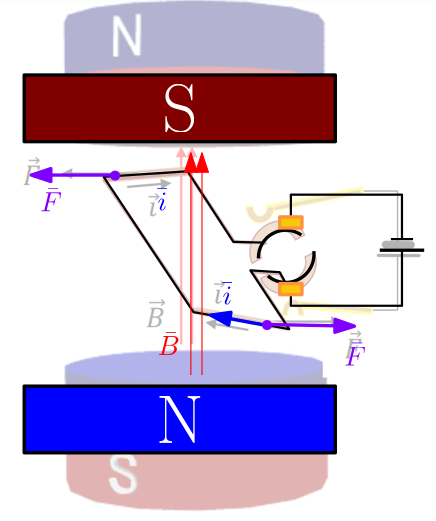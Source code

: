 <?xml version="1.0"?>
<!DOCTYPE ipe SYSTEM "ipe.dtd">
<ipe version="70218" creator="Ipe 7.2.28">
<info created="D:20241104144856" modified="D:20241104151409"/>
<bitmap id="1" width="588" height="703" BitsPerComponent="8" ColorSpace="DeviceRGB" Filter="FlateDecode" length="65248" encoding="base64">
eNrsnQdczd0fx08lSkqSSrKzKg0rO0RRj0e27DTsZIYSKYlEAykqJI3bkobRoC3tbntv7b2H
/7m/q9yQB3/Po/H9vN4vrzrPdR/3d3+/8zmfc87396usBIF+v0pLSz98KCosLM7Pr8zLK8mj
qCgvryon50NWVlZOTlF+fkVm5oekpPzk5LyUlLzY2LzwcMqf+GfcQiU1Nf/9+3QfnyQ/v+Se
SfL2jnVzC3/27Bu4ub0jkQIfP/YzMwu+ceOdoaGnoaG9oeHrGzfCdHWdtLUf6Ot7GxqGGRp6
GBo6GBr63LgRqqtL0ta21Nd/QbS7E+2+BgZBRLv1tWuvjI3f29p++3/3Fe/d3GI8POL/6SNQ
8PVNDghICQvLiYrKS0z8fBzwD2RyHm6MjOzWThyfvMzM7Jyc/Nzcsry80ry8QoJyfMDxMc7O
Luhsz//w4UNZWRmclqABqDrQwFZ9dzU0fKKxseEfaWrqicaystLs7PTk5A/x8c1kchGZHEUm
ZycktEZE5AQF+bx/n5qY2OLvX/T0aZSDQyyJFHvnToyWVoyJSYyjYyxuoeLsHH/x4mt5ebsd
O+x7Yvt2u9WrTRcs0O0BnfnztefOvSQmdllYWEdY+IKw8Hlh4YszZ14WFDwvIHBGSAi34P+k
2b1dXUhIq3u7dle7qKjuvHm6Pf8fadFfsOD2smXWcnK23/kIXezb9+z06RADg9iHD2O7jgP+
wdIy5urVmGvXYh49+txub4+d/b2//9t372JjY2vJ5EoyOY5MTiOT66KiioODg8PCcHsNmVwe
FxeXmZleXV2FvxfqF0TzJeIv+vOXjqEVXB2gfqAm0ABWbW0tHt6XlJTg2FVUVJqTU5qZWZqV
VZqYWBQSkh0UlPkd/P1TvL3jvLxivwa3k0gh1tYv7t0LNDaOMTJ6a2zsbGzsY2wce/36a11d
nIY8sZ1dvPjmyBES5uhR0rZtJCkp0tatJGpLZ7vTqlXmEyfqTZp0tScmTLjCzn4SIcVeyX6E
Tg4ZcoGbW+c7H6ETPUHBW0uWPJaTI+3b1+04KCiQ1q4lrV9PUlLq1n7ypN3Fiw+vXnW5eTPM
2DjY2PiZsbE3jpmGhm+vXLHF7bduvcPtRkZuVlYvcKjEgRd/Oz4+iQEB6dQvMSwsLzq6ODGR
8r1TwbmvuLikvLy8oqKipqamoaEBLhNQn1YrqN+prQ3TTe3t36Cjo72ysiI9PTUpiZySkvDu
XcKzZ4lOTglubkm3boUoKbnt2OG0c2dPOP/9t+XixQYLF179JvPm6cyadUlUFEchvc5AdAn/
LCR0SUDgrKCg1syZetOna0+apEFl7FgNbm7Kn10tVLi5T7OwHPs+jIwHEVLqlSgjdJCe/ggT
k+o/fgoMG9sJTs6zvLwa48d3Owj4V9z4dTs///np0/HB1Jw5U7czpV4UFr4iJHRZQOA8bfus
WRfnz79C/WpWrbq9detT/CXi7/fgwVcXLsSamiba2yc4Oyc4Oib4+iYmJCRkZKTm5mbjMN7c
3NxO0ZcnzzcFlx6oV/aHoP6jpqa26uq2srKGkpLywsKSvLzyjIyKxMTKmJhiPGIPDs4OCcnB
Y/hXr8je3vEYEinMzMzD2NjFxMRFV9flxAmXI0dcVFVdN2x4JChoOHmy/uTJ13pi1CgNBoYD
RDcO9CVYWU+MHatDfIn6IiJ3Vqxw2LzZ5cABl6NHKd++hgZOhS5mZu4PHry0tw/28IglTpU4
X9+U4OAsfP7gsygurjArqyInpyI7uyI/v7SkpLi0tBRHP2ruw7YIHQuo96gD1Df18eM3qKvr
yMn5SCbXREXFBwaGe3gkPHqUZGCQrK4erqjouXOny65druvXP5KQMFyw4Cpm7lwdEREtYvx/
YcaMC/z8FyZNosDLe5aN7SQLy/HvMHjwETq6/QipAH2LQYMOMTMfo36Jw4efxmOVMWMuTJjw
6aufOvWCkNAFfFaIiV2cM+fy/Pl61FNFSuquvDxp1y6XHTucNTT8SKREV9dkZ+fkV69iw8PD
YmKikpISCgryamqqGxsbOzraaU9LEAgE+kJ4+NHS0oK7Czw2LiurLCiozMysTEqqjI8vi48v
iInJCQvDI2oKb99mvHqVSM1lzs5kc3OyoWHI1askLa0nJ06QFBRc/v7bZfFiGwEBo0mT9CdN
usbNfRHbE3T1wE+B3XD8eD18/kycqL9smfnBgyRq7jt71l5H59H163ZGRi44+jk4hLi5RXp5
UXJfUNCnUzQiIic+Pic19UNOTiWVwsJyIvrVVVZ2UCwRBPoX4wCoN6q1tbWhob6iojwnJys6
Ounly+QnT5Jv3EjR1o7S0fE6d85JScll+3Y8qHaRk7ORkDCaP/8qZu7cqyIiVwUFdWbM0Jg6
9dzkyRrjxmny8GhycJxlZf2Uy4YMOQr5C/iF9Dd0qBr1FOLkPD1hgsbEiZoY6pqggMB5ISFN
UdGLs2frzJ17RVz8qrT0ve3bnfEpisFuqK1NMjN76+aWSqS/lNevYyMiguPiClNSPpaWwuUO
AvUT4UEFNq/6+qbi4trc3CpMenp5VFRhcHAuJiAg+9WrNC+vJC8vsodHrLPz+ydP3pqZeerr
u54546qo6Con5yotbbt6tcmSJdcEBa9NmnQdw8NziYlJFTphoFfBzn5m4sRPp+js2dekpK5t
22Zx5Igr5vBhV5z+rlx5eP36a2PjBBsbspdXPMbbm+znl0a9FjAREblkcm5aWnFeXnV1dRP0
HiBQ71dbW1tjY8OHDxVBQVmOjpQVDWvr2OPHX2zb5oQHvRs22EtIWMybZzxv3jU8GJ49W1dM
THvmzAs4lBGJTIOHR2PUqHOjRp0cOVKNlVUNj6sxOJfR0x+AThXohbmPCju72qhRamPGnMHp
jwo//zmc/mbMuCgoqCcmpjdvHgWc/lavtsC5T14eB0BnVVUnHR0nc/NAV9eU1NQy6D1AoF44
31hTU1NUVJqaWhETUx4WVujvn/7sWdSDB2+1tDwPHXI5fNhl1y47cXHTSZMoI15e3ivMzGcR
OoYQeBYwEOHgOEuNfpi5c69JS1+Xl7c8etTV1DQABz1f31Qi3xWTyVV5eVWUdNcE+Q4E+mNq
aGjIyEjz9w+9dy/u7NkYZeWX69fbLllyS1j40pQpF8aPp5Q7jRlzbsSIk9ThLhPTMXr6w2Bw
wICFkfFw9/R3nJeXkv4EBbXnzcMp7/727a6qqkE6Osnu7kkZGcnl5eXQz4BA/80qW0MDZZUt
M7M8KakwMjLTzy/Ryem9qan7uXOP5eUdJCTsZs68M2bMZRaW49CVAcDPQke3f+TIc/z8N+bO
tZSRcVZVdTYxcbWxoeS74ODU+Pjc1NTi3NyqsrKa+vr6lpYW6JdAoN+4ytbU1FhSUhkSkvPk
SYyR0evTp21lZIzExC4LCGhMnqzOy3uOurORiUmVgeEg9FcA8Mspj539zKhR5ydMOI8vLhGR
SwsWXN21y+LKFWdz86Bnz1Kjo7OKi4tqa2uhXwKBftnRiFW2ktTU8ujo8tDQQl/fdDe3KCur
txcveioq2m3ceHfhQh0eHshrAPAfGN+B6dPPr1ljsH271dGjLnp6Hvfvv7azC/f0TAoKSo+L
y8H5Li+vqqqqAYc7fPFCDwYCfV9NTU1ZWRkBAcHm5rFnz8YpK79ev9520aJbQkIX+fk1+fjO
cnOfHDFCdfBgyGsA8B/MYaqwsBzm5FTj5T09fvz5qVM1hYS0RESuzZ9vunu39ZUrLhYWIe7u
qcnJH+rra5ubm6EHA4FoV9kaG5tKSiirbImJBRERmb6+KSRSjImJx7lzD3fssJOQsBMWvsvH
pzNs2AnobQCg13Bk8OCTM2ZcpOY7VVUXQ8PX9vahnp7kgICs8PCs+Pic7OzCsrKyxsZG6OtA
A1Pt7e34/K+oqHr3LtfWNs7I6NWZM0//+stCRMRw+vRLEyeeGT36LKyyAUCvZD8d3UEWlqM4
340eTcl306ZdEBPTXbnSQl7e6ehRx6tXSc7Or+PiokpKSqCvAw0ctba25+XVR0WVh4QU+Pik
u7pGW1lRatkUFe03bry7ePGVMWPOI6SG0KGB012wsBweM+akoKD2okXGEhK3JCSuiotfEBI6
MXr0kUGDoC8F+lJZOienxpQp18TF9WVlrx86dPfKFVtLSz8PD3JQUF5iYnVFBcxkgvq5Ghpa
PT2LzpyJU1b2Wbfu6aJFRgICWpMmaYwZc5aL6yQ7u+qQIdT6tQF0v8dx406tWqWvpub84EGa
nR3Z3t7PyMjm9Gm9FSvOsLBAKR/Ql6oPiJ2Zx4YPPzZqlNrYsSf5+dUFBC7Mn2+4Z4+3oWFG
fHwV9IGg/qq2tvaysvqEhBJt7ZClS+1ERMzGjtVlYzvVV65fJqZDPDwn+PnPCwldFhXVw+Dk
NXnyOS6uE4MHH0Xo16dSscsrKlpZWISRya2ZmbVZWTkBAf6Wlve2bbs0fPgh6DmBvs7QoWoC
Aqby8p7PnydXV1fDvhRQv1Rzc2t0dJG1deT69VYjRqgPG3aib62ycXGpLVmiu2uX+YkTrpqa
rzA4ecnLmy1YoMfO/n/dH2z27KsXLnh7eaWUlDTW17fW1zckJSW5uJD27TMYMQKe0QP0eejp
D7CwHBcU1DU29sjOTq+qgjQH6pezlC1ubsmHD3vMmnWtL16nkydrqKg8NTF56+yc8PJlBsbF
Je7BA381Nfs5cwy4uM4OHnz4195ZTMzg1Cl/d/esyspP9wbMzMz09HRXUbnFwXEUekigf8DN
fUJR0crBISQ9vQj6Q1D/U21tk7Fx+Pz5D/j4tPriFSomds3IKCY6ujk/v6G8nEJJSW1hYYWP
T8KRI4/nz9dhZ//F5+9Mn26wfbufpWVmWdlnj/PweAYeB/SvvVWqIiI3FBVdAwIyoT8E9Se1
t3eUllJW4tTUnvPx9aU1OFrmzNG/d+99cnJNdXW31YS0tIL791/s3Ws6deoJFhYVevpfWI8z
UFT0e/IEPA7o57suR43SFBe/rav7JjQ0r7gY7gYG6idqaWmLiiq0sopau9Z8yJCjfbTSTUzs
orGxc0xMXGVlNe2nKykpDw+PvnnTdsWKM3x8ykOG/MJ6nIGGhp+3dybtXCV4HNAvd11ycJyZ
O/e2iopXaGgu9I2gfrMS5+qafOiQx+zZ1/vuFTpr1mVTU++4uPSqqjraT1dfX5+fn+/m9mrf
Pi1R0QOsrD9d9SAubqCj4+/nl9n1LGbwOKAf3/Z55MjzCxbcNjZ+QybnVlRAmgP1g5W4ZhOT
MHHx+2PHXuy71+bcuQYWFgkpKS01Nd3uOks8E6EpMjJGW1tv9WrVkSMP/JrH+fqCxwEDJc3x
8p7ZuNHU0PB5QkIe9JCgvqu2tnZiJa5YTc29767EUZk375qlZXRaWn1t7TeenJWdne3gYHvk
yNVp01RZWFQYGMDjAOB79/YRENCQl7/z7FlYaWkp3NMS1EfV3NwWGVlw/37fXonr9DgdS8uX
aWnptbV1X3/SysrKlJRkCwunlSvVx4z5uVU57HG6ujBXCQyoirn9Q4ceFhLS0Nd/GhcXWVZW
Br0lqI96XHBw7s2bIZKSJn39qpw374ql5du0tMLa2m+MOYmbS5e/fh1y+LD+ggXHhw//CTcX
FTU4ccLPzS2zogI8DhhA8PKePnDgsbNzeFYW3LcZ1Ic97tat0H7hcTcsLZPT0tpra9u//qTt
7e0tLS1JSakPHljv3Hl59Oif8KZp0wzk5f0ePMgsLQWPAwYQI0eekZV10NGJj4srh94SBB73
p+vjrt679y4xsaqrPq61tbW+vr6hoaHr2ccfPnwIDg64dOmBsPDJH1+VExQ0UFLys7XNLC//
wuOMOThO/D93wgSA3gwnp/rff5OuX0+Mj6+A3hIEHven6+O0jIycoqJiu+rjsLsVFRUVFxd3
3WMWW15x8Qd7+9dSUud+fFVuzhwDTU2/ly8zq6poPc5NReU2B8c5hFShMwT6JTw86goKpCdP
EtPSwONA4HG9oT7uRVxcRld9XElJSUBAwLt377ruMYuTHTa+oKCoEyduLV6szs5+7EdSWM/1
caYcHGcQgtsyA/11PU5dRYVEIiVmZoLHgcDj/nx93P37iSkprV31cenp6VevXrW0tCwoKKC2
dHR0tLe3Z2RkOTiQlJWNxozRJJ5HsP//qB04NqAepQcMQI9zdASPA4HH9ZL6uMi0tNqu+rjE
xMTTp09ra2tHR0eXl5d3zVjin+Pj44yMni1efJOH59zgwYegPg4AwONA4HG92+MuW1q+SEvL
6KqPi4+PP378+Jkzp9zdnRMTyTU1NbR7UQICElRVbebP12FjOwr1cQDQk8c5OYHHgcDjekl9
XABtfRz2uPPnz+7bd0hT0/Lp06Ciom7XaUpK3oMHL3bsuMvNfQahQ9+vjzt+HOrjgAEHF5e6
vDzJ3DwxORk8DgQe10vq4zq66uOwx2lpaW7efHTJkltqai9TUrrVsRYXl0ZFRV+86DhhwuXv
r8pNm2awbRvUxwEDDg4OdWlpkpZWYkwMeBwIPK431MeFJSZWdNXHYY+7dElr7dpD/PwX1q17
5OGRnJ9f3djYSv2vdXV1hYUFDx++WbbMePToc4yMh75TH6es/M36OPA4oJ/Xx61bRzIwgPo4
EHhcL6mPI0VFxVRWVnV5nLb2RWlp5WHDVERE9HV0fN+8yS4vb6D+17a2tubm5qCgZFXVxwsW
6H5nVa6H+jjwOGBA1MfZ2iamp4PHgcDjekN93Ku4OOxE9TQed0lKSoWZ+QAv78U1ayyvXQvM
yup2taalFTx65KusfI+f/zi2wm/e+WTpUgNTU//w8MzaWvA4AOrjQCDwuD9VH5eUktJRU9NO
m+OkpA5wcBxnZDzLxqa1ZYttbGwB7RGoqKhKTc0wM3NdseJUT3c+kZY2cHLyT0vLbGwEjwOg
dgAEAo/7I3tO9C0tI9LSarrq4zpz3H5OTuxEaphFi+5YWZETE6traz+tyjU2NlZWVnh7B+zf
f3nOnKPffEq4jIyBu7t/VlZmUxN4HAAeBwKBx/2p+jjvNEoReF13j1Pm5NxPbJvcz8+vv327
r4VFTkHBp1W59vb21tbW2Nj4mzeN1q8/O3LkoR/0OC8vd/A4AOrjQCDwuP/K4/QsLQPT0opo
6+Oo63GcnIeJCrj9HBxnRUTM1NRexcXl1dfXdz2PID8/38fn5dmzd2bMUBs2TIWe/ou5Sn0S
6UVaWmrX05CTk5Pt7J7s3q3Hzn4YekKgH9fHbdtGuncvMSkJPA4EHtcr6uNSU7vVx1HX4zg5
jxMVcAcYGA4yManKyJi8fv2+rKykK5dhvyspKX7y5KWk5JkxY5QHD+72zpKSuo8fOyckkBsa
PqW/uLi4O3dMNm3SYGODB+sA/ZYRI9SlpEgXLiRGR4PHgcDj/jDi4tcfP47Nzm6sq2v91nrc
ka4qb2Hhy+fPu3l5kcvKaqmvpD6PICAg8sQJwyVLznzhXKtWGdrZhSQlFTQ0fKq8i42NNTEx
2rDhPHgc0L/r4+TkSDduJJLJ4HGgPuxxN2/2B49bsOCKvX1AQcGHhobGHtbjPl+5oqKm6uo+
GRmfnm5MfR5Benqmk5OTisoNHp5uj4Rbs8bCza0kI6OtsbGjy+NMTcHjgH7O6NHq+/aR7Oyg
Pg7UV9XS0hYbm2tjEyor2+c9bulSfQ+P99XV1S0tLT2tx1FfycSkys2ttWOHQ2hoSVUVDnGf
jkZ5eTmZHH/9ut3MmadYWT+vysnI3HF3T8vKqmlqagOPA6A+DgTqK2ptbcvOzn3zJnTLlj7v
cZKShgEBKW1tbTiU9bQeR30lHd1+BoaDkpLmzs5FOTkfOxfZKHc+aWpqevYsSErqLO2qnIzM
DXf3t1lZOV3rd+BxANQOgEC9X7hXz83NDQoKlZfv8x63cuXNoKA02k/X03ocFSEhfTW1Ny4u
eSUljbR/6/37hHPn7qxYcWH4cDXq8wiI2gE/2toB8DgAPA4E6jseF9yvPY66Hvf1evpZYeE7
Z8/6Z2R0u35zc/N9fX3U1CxHj75AfR7B1/Vx4HEA1MeBQH3B49pzcyuwNcjL3++/HvflehwV
ZuZj3NxamzfbeHqm5OZWdT2PoKqqCtvZnTtu4uLqXFz7Bw1SlpLSd3T0Tk1N6aqPA48DBkh9
3NatpLt3oT4O1Hc9riM3tz0oqFVe3q6felzXepxa13oc7arc3LkGOjr+/v5ZlZWf73zS0tLi
4/Nm715lEZHtjIz7li/XefzYmUyO66qPA48DBkh93KpVJE1NqI8D9ekcVxMUVCAvbz3Q1uOo
8PFpSEs/uHYtMC+vivbvkslkE5NbmzZpMjEdW7HCxN4+LCWlkLY+DjwOGAj1cevXk27ehPo4
UJ9ej8sPCgqTlzcdaOtxVBgYjjIzn8MxNjGxmPbvFhcXx8REamo+HTJEc+XKJ66u5ZmZ7VAf
Bwy0+jhFRZK9PdTHgfr6npPQ/r7n5Dt/8QBCqqtWmbm5JdCuytXV1RUVFVpZvVm8+OaOHU+9
vTMzM6uhPg6A+jgQCDyuT3kcZv+cOdd0df39/XNoV+VaW1sDAxNVVCw1NR+/fv02MzOr+75K
Y/A4AGoHQCDwuF7vcSp8fGelpe/o6b3Oyippbm7GBkd9h9TU/Hv3vB0c/GNjyUVFRfg/Uduj
oqIMDPTXrj3NynoAekIAPA4E6t0eFzzAPY6B4QAT0+HNm+9GR6fX19d1PXOnsrIqNTUdJ7ji
4g81NTWtnbf9ev/+/eXLWtLSx4YN2w89IdC/Pc7ZGTwO1Hc9jlofly4v/2AgexyVOXP0Ll16
4eOT2jVj2djYWFFRUVlZWVtb29TU1JXvQkNjNDRurlhxjoUFchzQz+vj7tyB+jhQ3/W4jtzc
jqCgtv5bH/cTHsfJeVZQ0PT8eb/s7ErqO1CfR0BVByFqe1BQ0okTD5cs0WFhOQQ9IdC/6+M0
NBKjosDjQH03x9UEBeXLy1uBxzEzH+PiurBz56OgoLjS0tKu5xd8raCg5JMnHy9ZcoWFBZ4D
DvTn+riNG0m3biUmJIDHgfruelwesefEFDwOQ09/QFJS7/Fjl4SE+Pr6evA4YIDXxykpkRwc
Er+4pysI1Nf2nAz0fZW0CAhc2L/f+unT0LKyGvA4APacQH0cCDyuP3ncyJHqAgLG58755uRU
gccB4HFQOwACj+tPHkc8j+DC1q02Xl6p2OaamlrB4wDwOOgtQX3Z44LB42iho9svLm6gq+vv
55dVVdUIHgdAfRz0lqC+6XHtubmVQUFZUB/3Bfz8l7ZssTM3jywurgWPAwYmo0apb9lCun07
MTERPA7URz2OWh/XLi9vDx5HCweH+owZxufO+eXmVoHHAQO2Pm7lStL581AfB+rTOa46KCgP
6uN6WJV74uWVmp1d+cWqHHgcMEBy3IYNJCMjqI8D9en1uJygoBBYj/vmqtz8+QZXrvgHBORU
Vzd94XFnztiAxwEDoT7O0RHq40B9fc8J7Kv8Nnx8GqtWWRw+/NzUNMzKKqqLU6c8li27NWGC
BiMjPFsHgPo4EAg87s94nJ6etrT0r3scHd0RBobTnJxXhITuzJpl0cXEiTeHDNGgo1NDCJ47
AEDtAAgEHvevM3nyeRUVmytXvLpQVbWWkjozZYrK0KG//LY4ph1lZj7Nza3Fy3upC3b2c/T0
2OBgohIAjwOBer/H9Yf6ODo6lUGDDjAyHuwC/0pPT2n/Te+/vwvo/QCojwOB+oLHUevjsuXl
LeGKBgDgi32VmzeTTE2hPg7Udz2uIzf3Y1DQx35QHwcAwG+vj5OUJJ07B/VxoD6d46qCgnIg
xwEA8HWO27SJZGIC9XEgWI8DAKAf1scpK5OcnKA+DtTXPS4UPA4AANhXCQKPAwAAPA4EAo8D
AAA8DgSC9TgAAGA9DgT6FzwO9lUCAAD7KkH91eOgPg4AAKiPA/XvHAf3Oem30CEVNqTC+0fh
RCpD4LuA+5yAQH9mPS7n7dsAWI/7AZTp/l+UqNDT/EzLd9rpKX/+CoxIaRxSmvNHmYGU2H/1
3/8FPRw05R9r//b3gijA6Q33qwT1Q7W3t1dVVWVk5CgpDegcx4SHrP8URiajnWLo7zlI9pdZ
hCRWoVlr0OK/kYwMkpBCs6SQWBcyaAnRvpS2kWhfug7JbkVL9yKxX2AfElNFYuf+KCeR2P5f
+sd3sQuJySOxDUhsTfeDsxot+AtJySJJaTT3i/a1SFoWrehqX4YWiiPpr78UAbRpLNpH+0Wz
IxV6MDjYVwnqR6qqalBTc+ij2eo78errFMDQAyORkhBSmvtdpNH6vUh8P5r1y5xGY64iulto
1D0kYox49RGdPkJdGCHue0jUCI2mbSTaecyRmCPieY3QgMULIWeEHiJ0q/vBMURsd9B0UzTJ
ADF1bx9+F80wRROvoyHUlguI/QgS+PpL2YQkF6FdtF/0RKTE9NUZ0kOi7CkYgseBQOBx/xeD
kcpIyqh7Dy9aPxHJCiPZuV+xAEmuQHOlkShmDZq/Fq3agCS3oLk7kOgeJKpAw0EkehqJnv8u
l9G0W2iMCeL5ZcwR6yOEbNFQR8T1FA17jBAtTxGLI+Luqd0dsQxkj3uBkAdCLpSj1+3g2KIh
9mikHWJ/ggZ90e6AOHG7DWKgtjxATLcR59dfyjU0QRPNpP2i1ZCoUvfTYzsSlUOissSJREUC
LZqH1nx9yk1HW8cgJdpUyNr3PQ6eAw4Cj/s/N0UQKNOuOjEgRQLKEHoQUvwadqQ4AynOQ1vm
oSWSSGwHEjvwFWposjZivoYQ5iZlwD/NCk16iphcEfIewH4B/Cw4Qt5HyASh68S5hDmPOA+h
mV+fcnJo9Xy0dx7lzPzEOKTI+OXZ2xUPFXvKiTQLiH++Pg7nOKiPA4HH/QKDkApH53B3Ato7
E23szF+rViDxNWju30hyA1q5FYnj5LUXie6j4QASPUUZdQucR2MvIZ4b38pNZmiEdefwnhjY
czgj9mdokCdCL6HrBn4YHCFJCNkhZNOZE+8jZlPE9fUpdxVN0kDCtKlQFYkqdj915dESOSQj
i5ZIU7Ih/ll2RfcwOAfJTkOyvBTkRyOVYX+6Ps7ICOrjQOBxX6cz5c7tbdQsRgUPYvdhGAnY
0L5paJ84wTK0TR5JUAfDx9DUi4j1Bhp6B016gKbYIlZnYkUGOlugH+CIeCyQqDFlmhQZE4ut
F7uHQRUkthaJiaNZ4hS/28fXeb3gC6d79PvXU96IEeorV5LOn4f6OBB43GcY8KWBVMYghTFo
4zgkI4RkFiKZ1UhGDq2SRfNlkcgmJLITiexFIvuRyCkkokFwCQkYoHGmiBtzF3FYocFPEKM9
YndCHG5osAexIgPdI9APeI5YSJSFVxabzsVWK+K078IEceshbg3Eo4H4zyMRVSSyD4nIIxE5
JLoCLZ2HZDBz0F9T0Xac8lj+5Ry3ZQvp9m2ojwMNOI+jo+yvVqbZqaiIx5mDCVjRvimUaLZd
HC1fisS2UtbFxPSRmBmafhMNv4mQNbHA4QndHQD8GC8RskfIDNFpId6DSAyjjOb8hdbilDem
87ob3Jn1BhFZj/53rOhBfRxoYHocPVFDNA7tE0KbqKPKRUhqLZqP05kCEjmARE4iEU0kqInG
X0TcBojbDHHbIG4HNNIWDbElDA5yGQD8OK8QckcIX6KWaBg16xkjHr3OlKeIRPYgke2UoCci
jcSWIonZSGYqkhmD1o5B23mQylCoHQCBx/XgcdS8Rt3cyIgUB1PYx4IUpiCFJWjHFiR5kNh4
fxwJGKMRToR5QY8EAP9xyntGbIm5i5AeYjiD+BSJSof5aO58tHYWUuBFCkOQwmCkwIgUurZ3
/siKHngcqH97HM5rw5HKWKQohDYvQDLSSGYjktqGFuxBwmpI+CISNEDjbyPu25SkxmmHmDxg
Tz4A/ImU50XYHL6GHyE6C8RqTKzoXUCjL1CynrAqEt6HhDchYWrKE0cymNlo7RS0gxupMEN9
HGhgeZwysRmSsr6G8xo/Ja/txHntKBLVQ6L3kcATNJIEeQ0A+hSelCp4dAUxnkZjDyHRQ5SK
hnkyaJ0YkfKYOoMePVL6oj5OSYnk4AD1caD+43F0SHE42jwBSS+n5LWZx9BMal67i7geIy4n
xOmGmJ5DXgOAvnajGCdKyqPHKe824sIYo9FX0JTzxDWuiGZuRzOl0Tw+tOGLfZUbNpBu3YL6
OFA/8Tg6yj2yFCYhqeVI6DyR155D/wAAAyDl2SKkg9gWIgkmypqdEj1NfZyGBtTHgfqDx9ER
q2+T0J5NSPwy4nyAmCGvAcAASXlulKKewWfR2I1o3iy0gZt4GAcXl/rmLaQ7d6A+DtQfPI4B
KU9A+1agbTpo+kC5uunpfRgYvslrOjro+oCB5nSuCN1Dw/cgCVG0lxMp8vGq74f6OFB/8bjB
FINbdR7NeIA4BsIV7cvEFMDNHcTH903ecnBQnA66PmAg1SB4UjZnDrmGxqqgeQvQBjFe9WMq
JAfHJPA4UB/3uPqTanbsaIciEnDql2tw9PS+jIx+TEz+LCx+bGx+w4f7s7MHjhkTLioavWhR
1MKFX4AbwwQE3o4a5TdsmM+QIa8HDYIOEBhQac4MDd+LJGR51TRU7OwdE7Iyy6CfBPVd1VbV
GandW44ktdD4/lfj5jtkSMCoUZFCQmlr1mQqKaVoaqbq62cZGuaZmRU9fvzh6dNvUmhtnWtq
mqimFrZy5ZvJkylOBx0gMGDSnCMaYozG6vOueKKi84bkW5SZD/0kqO+qoarGSe26GhK8hzj7
1QXLwPAaZzcurnARkfStWxuvXWt/+bI6P7+2oaG1tfVHjkz5+/fkCxdCVq3yY2fHYRA6QGBA
4Tt6dKjivkQHu4r0dOgnQX1XTVXVgWoa2OBIiLlfXaE8PAGSklFHjuTcuVPp4dESHt6Wmdlc
VdXc3Nze3v5D7l9UVBYSknbx4jth4TcjRsAKHTCwPI6TM2T9evLNmxVkMvSToL6r1qqqZDW1
/nRt+gwa5D9sWMCcOeFaWqk+PnWlpdRP2tHR0U6ora2tlarm5tbGxrampo6Wlo9tbfgV30hz
L1+S5eRCpk9/PXToS3r6V9D7AQPE40aMCFm1iqypWREdDf0kCDyu9xAycWLKjh35hoZF/v6V
2dktDQ2fPmlra0NDQ3V1dXl5eVFRUV5+fk5SUnZoaElERHN6+kdshc3NXx+fxqysMg+PmBMn
XISEXNjZX0CaAwaIx3FxhWzdSr57tyIpCfpJEHhcL1mD82Fmjly+vMbW9mNu7sf6emp2++Ru
lZWlBQW5aWlpcXFx796FBwSEOTuHGhklW1jUeXq2RUW15Oe3VlR01NVRzK77fGaKt7ft338/
4ed/zswMaQ4YEB7HyxuiohLv5FSRmQn9JAg8rldcldzcb1euJGto1ISHf6ys/NjS0tbWht0t
Nzc3MCjI08bm1dWrL48f91JQeCEv7795c8DatQErVoRJScXLySXt2JGkopKnq9vs4fERD1w7
0x9V2TEx7oaGDlu32k2b5sLB8QK2oAADxOMcHcHjQOBxvYQ3goLhmpppPj51JSWf9o00NJSU
lISGhhrevKm7d+/tefMs+PjuMzHZ9vD0hGgRkeoTJzrc3DqKi2nTXGFhYeD79y7Xr9+XlHwy
YYI3IyP0gQB4HAgEHvdfErpgQZatLWUNrr6e+ulwgiM5Od3Q1j67Z8/lpUsfjRvnzMbmzMDw
rIdnkQeNGhU3Z07e/v2tLi4fk5O70lxVVVVGVtabJ08sd+2yFRX1ZmKCPhAYEB5HIoHHgcDj
/jx0dD4MDFHS0pWhodTP1d7e3tzcHBUVdVpdfeeaNcpz5lweN470Y94ULSqK01zbs2cdFZ/u
YtTU1FRbVxf1+rXlqVM2S5d6sbBAHwj0+/q4kH374u3toT4OBB7XK+5nwsVF3ratOiKC+rlq
a2szMzOfPXt2VE1t/4oVuhMm3Gdje/ZjuyI/pTlNzea8POq7tbW1YZuLCAq6rqlpJinpMWwY
9IFA/6+Pk5Mj37gB9XEg8Lg/jj8ra9iUKSkqKrWxsdTPVVJSEhwcfM/MbK+ioqq4uMXw4W4/
eaey+G3bGpKTP7a2dtXNRUREXNTTM5GVfc7KCn0g0P/r46SkyBcuQH0cCDyuV3gcPz+txxUV
Ffn5+981NDy8YYO6oKDNsGFexO34fsLj1q1rDAz8WFb2saWF+p5JSUn3bWxsduzwYmeHPhDo
//Vx27aR792D+jgQeFzv9LiXr17d1dNTk5bWmjjRcejQn33P2JUra+3s2hISWkpKGisq6ioq
UhMSXF1dXRQUXowYAX0gAPVxIBB43J/yuLKysvcRETa3b5+SldWaNOkXPC5s1qzUc+eyb9/O
fvAg3to64OFD9ytXHqmoOCxa5P3z7wYAUDsAAoHH/Rp+LCwhEyYkKSjUdK4dVFdXJ6ekuD16
dEZOTnPyZIefd6U3EyaErF37btu28K1bX2zdarV1q8WqVRYiIna8vN7wUDkAPA4EAo/7r/Bh
ZHwzfHiMnFxVeDj1czU0NBR9+PDy+XM1BYXT2Jh+fpeILyvrm4kT306bhnk1bZrbtGnO48c7
c3G5s7C8pKODPhCA+jgQCDzuvyRSUrIqIICyRaS9vaWlpba2NiQk5IS6+tkVK2y5uF4MGvQK
vAkAftDjeHgo9XF28Pw4EHhcr/G4xYurnJ0/Fhd/bGyk1oBnZWU5uLhYnT5tM3u208iRXnAP
LgD48fq4deugPg4EHtd7eD93bqm5eVtiYnt1ddeqXFpGRqCdnePOnU7z5vmOH/+Wk9OPjc2H
iQke7Q0A3/M4Do4QaWmylhbUx4HA43oJQcLCibq6hYGBjWVl1E+Ho1xlZWVBamq6r2/6w4e5
V6+mHTr0fs2atwICPnA/LgD4fn2cvDzZ3Bzq40Dgcb2lgmDKlNCDB5McHWsLCr7xUXG4y8ys
ffEiWVc3YsuWYCGhwHHjAseMCeTmDuTkfDt8uB8Tkw9smAQAqI8Dgcf1To/j5g5bvjxFW7s2
NfUbH7W5+WNlZXN2dmVkZPGrV4V2dgV37hTo6hacOlWgpJS6Zk349OlvR44EmwMAqB0Agcf1
0iq5ceMSd+2qDApqqapq77wHV4+qqvqYnv4xNPSji0uVrm7y5s0RCxYET536Ztw4H17e1xwc
PszMYHkAeBz0kyDwuF5RJTdokD8bW5i4eOL584Xe3k2dT0rtUU1NlMeFFxZip2uKjKx89arE
xaXwyZNEY2N/DQ2/zZsDBQQoye7HnlYAAFAfBwKBx/3raY6HJ3jZMvLZsxWBgQ05OY1lZc11
da0tLe3t7R2dTxD4vkpKSkJiY4PNzGK2bg2fM8d/zJjXrKwv6elfIvQKej9g4NTHKSjE29pW
pKVBPwkCj+tFaW7oUH8+vpDZs6PXrUs4eTLl6dM8nNFKShqbmtra2n7kmDQ0NBQXF39ISCj1
8cm8fTv80CHfRYvchw17/pNPLgCAPl8fZ2BQER8P/SQIPK6XZropU4KVlGLv3ct+86YsIaEu
I6MxL6+xqKi5vLy9ro6yC6W9/fvHpyIzM/H588Bjx9ymTXNjZ/diYIA0Bwyg+rhLlypiYqCf
BIHH9dJMN3y4v4BA0NKl4WvXxu7alaKmlnHpUtqtW0XOzs1xcZQ7omCb+/6SXXV1ZVZWkqfn
q8uX3descWNjgzQHDJT6uO3byRYWFcnJ0E+CwOP6QGXBsGEh48a9mzMnTEYmUVW1wsqqwcen
Pj6+PiOjoaDg+8nuw4cP7+LivLS0nkycaM/M7ElHB2kOgPo4EAg8rhdlOkZGfza2N1xcb8aP
DxEWjl62LO6vv+I2b044fDj1+vUiF5eW+Piekl19fX1JSYnf06d669ffnD7dYcgQSHMA1A6A
QOBxfSDfjRkTLCmZdOzYp2QXF9eYldVeWvoRx7rue1TevXt3WktLd/XqRyNGuAwa9AJ6QgA8
DgQCj+vl+Y6FhbIPEyc7CYk4Wdm4TZuyT51qcXD4iGNdfT3tsUpNTbWxt39w5IiVkJADJ6c3
1M0BUB8HAoHH9TWihITKDhxotrdvLyqiXaErKCgICQ931te/LSHxcPx4eFIP0M/r4/bujX/y
BOrjQOBx/YyAESOiBAWzDx1qCQ39WFLysfOeYB8+fIiIirIzMNCQkDAaN+45eBzQv+vj/v6b
fP061MeBwOP+JPT0voMH+zIxUWBl9R01ypeb25eD4zUbm9fQoV6DB7/81Wd/Ry9dWnnvXktU
FGW/JaGysrKEpCRbI6Mjy5bpjRv3DDwO6N/1catXk7W1oT4OBB73J69EJqZAHp6QiRNDJkwI
mTUrZMuWkB07QmRkfBYscJg2zYGbG9vcr71zyOTJSXJyRXfvthQXU49VZWVlVnY2ycxMFTwO
6Pcex81NqY+7fx/q40DgcX9yV+SIEaFiYlFSUnFr18YrK8fduxdnZRWrre2vrGy9atWjGTM8
fvVZqP5sbMFjx6afPNmYk9PlcZlZWeBxANTHgUDgcf+Rx40bFyovH29gUIQvxuDgisTEovj4
jDdvQszNH6uoPFq0yIOd/dfr6VhZE5WU6juv8eLi4oioKGsDgyMSEuBxANQOgEDgcf+6x/Hz
hx49muzuXpufT/1E9fX1RcXF79+8eXz5spWs7PNRo/6f94/fubM+PZ36znl5ef5v35rr6JxY
ssRg3Dh38DgAPA4EAo/7t3Pc1q3JZma1nVdiU1NTeXl5ZFiYhbHxva1bn/Hw/C6Py87O9nr1
6qGW1vUlSx6MH+8JHgdAfRwI1Os9LuXUKV8mpj76wGu/UaOCFi1K0NSsSUykfqKWlpa6ujpy
QoL5w4d3lZWdJk78td2VPgwMvkOGJCgo1GdkUN+ZWgNueeyY1ezZDqNHe8MjwoH+XR+3Z0+8
jQ3Ux4H6tsfV1GRqaweNHes/fHifvEsJE5MfD0/01q1V799TP1F7ezu2uaysLEdXVyt19cfi
4o6/tLvSf9iwQF7e1GPHGrOzqe8cGRmpdeXKTTk5Bx4eD2bmX65KAIA+4HEjR4asXUu+dg3q
40B9Wm21tbnXroULCARwcfXd6zFy+fIqX9+PjY1dd5gsKSkJDA52MjW12LLFWkjoOSvrz75n
4Lhx+G1zbtxoLi5ubW1taGh4+/r1mYMHr4uLuzMzQx8I9P/6uDVrKPVxsbHQT4L6use9mzGj
b3vcwoVV9vYfCws/NjRQP1djYyO2uYiAADNtbXMZmWc/v/PknYREhrl5eUxMa319dU1Ndk7O
a2tro3Xr7k+b5vmrNXcA0Jfq43bsiLe0rEhJgX4SBB73ZwkXFf1gaNgcEdFWUUH76XJycp44
OVmpqTnNnOnOweHFyPji+899GzzYl5397bhxITNnJhw9WpKc3NDU1NbWVlRUFBQW5qajYz1v
nh03N6zEAVAfBwKBx/1nBE6eHL9vX97jxw25ubSfrqqqKjklxc/Z2VpNzXLpUkcODneEvvNM
HD8ensAFC+IOHSp49Kjy/fvGysrW1taOjo7U1NSHdnaWSko2fHxOzMwvYCUOgNoBEAg87r/d
XUk+e7Y2NpZ2VQ47VF1dHbY5G2fnh+rqz5Yv95k5M0hAIHjKlDcTJviNG4d5O2lSyLRpYUJC
YWJi72VlY48fz3Vyaior+3R82tqampoiwsL0dXVvrV5tx8rqDk9HBcDjQCDwuP9yd+WQIX7c
3DFr19a4u9OuylH3WOI0l5OTk/r+fYqbW6aVVZGJSeblyxFqasEHD2LiTp8u0NcvtbAocXYu
8/WtjIysy8nBxkZ9h/r6+tKysldOTue2b9efOdOJicn7+7OdAAD1cSAQeNy/wDtBwQJNzYZX
r1rz8mjTHFXY7Grr6xtKSzsyM2vfv099/jzeyQmT+/JlM05/2BnxX6ER9kccA0sKCxOjo531
9bXmzbvFze0OK3HAwKmP2707/vHjitRU6CdB4HG9gTfDh4fPnJm2d2/Dy5ff9Cxsc60NDe3V
1S2lpTX5+TjdYeoKC9vKyymP/P7KE+sbGlIiIlxNTOy2bbPh4yPhEAcrccDAqY/76y+yvn5F
XBz0kyDwuF6U5oSEcJqr9fKqS0trrKxs63zC6Y+rubm5pqamOCcnOyoqxNz8yY4d9qKi3kOH
Qr8HDKz6OBkZ8uXLUB8HAo/rXWmOnR2nuZitWxPu3csj9kb+7DEpLy+PS0x88/Spu5qa6+rV
blOmeHBwvGRggH4PGFj1cTt3xltZQX0cCDyuN+60nDgxaPv2OEPDDy9eVIeH10RH16ak1Obn
N5aWtlVXf6yt7aK1qqq+pKT2wwcK+fm1WVlZQUG+Dx44HzjwUEzMnocHquEAqI8DgcDjetdO
SxYWbHOBs2aFL18eu25d0p49KRcuJD15kv/2bROZ/DE9/RMZGbVRUekvXyY/f57i5ZXy9Gmq
iUn44cPPly51nTrVbeRIDyYmuC8lALUDIBB4XO/NdCwswXx8YYsWhSorx2lrf7h7t8rK6hPW
1nnGxpHnz4eeOhV2+nSYikrYhg1+YmJuQ4d+v1ocAMDjQCDwuF6R6QYN8hs61J+Ly5+fP3Dm
zPA5cyLFxbsImz37raCg/4wZFPj5/ceO9eHg8GZggDo4ADwO5ipB4HEAAPTPPSe7d8c/fAj1
cSDwOAAA+md9nJ4e1MeBwOMAAOiHHicrS9bRgfo4EHgcAAD9cK5y1654a2uojwOBxwEAAHtO
QCDwOAAAoHYABAKPAwAAPA4EAo8DAADmKkEg8DgAAGDPCQg8DgAAqB2g1A5cuQK1AyDwOAAA
+q3HQQ04CDwOAID+OlcJ9/ICgccBv4oXQu7/Ms8QckXICSFHhBwGGI7EB3chDkJPx+c5Qp7E
MybgFtyw5wQEHgf8XnD3+wihh/8m1giZI2SC0A2E9AYY1xEyRsgMIauej48tQiTC7F7CCQm1
AyDwuP8c3PN4EyNtaiTpwo0wCBIxXLf/LnYIPUHocWeH/49YInSf6BhNiB7yXwX3w+cQOvtv
oo7QcYQOI6SM0N4BhiJChxBSQ+hMz8fnAkI6CF1DyKjnr+kOQhYIPSC8sqfTxuafzkN7IlQ+
+ye8wONAoIHkcd6EnTkSfQjt8Bt3OHcRukX0Tt8fzGsjpIHQKYRUETryA+wnusdNCEkjtPJf
ZjlCS/5lFiO0EKH5CM1DaO4AYx7xwRcSB6Gn47MUoWUIrfju17QOoZ0IKRGO2dNpg8cSuv90
KpoQbvj93O0Cc5UgUG/yuFedOet594TlRJOwaJOUFQE1K1kQ3EPIlBhFfxNDhK52+hTt8Jvq
WQcQ2ofQnu+yA6HNCP2N0BqEpH6AFUSXKIYQP0KTAAAhIcIrJRBa1fNpsx6h3f90Kh4mrPD7
ufsKzclvSkRIs84UaU3MbOPB3lOabOhMkwE9iBj48nftOdm5M97KCurjQAPc414Qs4gkYl3j
YaeLmRFXaFfC0kFIk5gvOkZc5oc7vWk3wTaEZBGS7JnlRPdCjSRdLEJoAULixHB9zneZTRiW
CEIzfwxBhGYgNBX6dqCTKQhNJ04MoZ5PG9F/Og/nEEa5+J9YRnPmyxDWuY24TJSJtHiCmNy+
2Hll4eHf7c7r7hFheS7EgPM3eBwHR4iMDFlXF+rjQP3S414R5uVBjBLtOqFmsa4Vq3vEbKEx
4WXUnKVOcJpIWAdpEtZOhLYgJEdcs9RBryQxR7SQYC7hKdCRAsAXYGMVJsxxIeF90gitRWgj
QvKdV9bezmlSajzUIuZLrxNz+LeIceYdYsfRg875E2viKqZezvbEEoALMUb9Ov3BM1JB/dvj
XhJzjw7ENXKFQJdYnadmMap/UecA1xITOEs7s9WibyUsapISJS5Y6qAXj4cFCGvDTINZQQD4
FpOJCDmNuEwEiQtHmLiOZnXPhl3X3RJixmN5ZwzEF+aGzgxInT9RJcai1Cv6KrEQcJdwPdev
9rr48vCE7N4d//Ah1MeB+o3HvSRO9afEpMd9YhCoQ1wU1BnFXUQWW09ksZWEqc0nrjVBmNYD
gF4JP2GICwnXo86frCHGpdQrei/hffgCP09YnjER92yJZOcFe05A/dHjvImT/DIx2bifWAVY
Q6Sz2Z10rWpRU9h0wt34idEm9CcA0AuZ2pkBhToXE8U6L+c5xEwLdYlwBZH4sOVdIuY2naF2
ANS/PC5sxoxnXFz3iCn9HcROaUlislEIMhoADIxNNWJE3JNH6CQ9/S1mZnt+fr+DB8ngcaB+
4HH6+sHTpplycSkT85CziLAmSMS0KZDRAGBgLPxNJa56fPkvHzx47+jR2nPmOKuqkm1tweNA
fdvj6utzHz0K2bjx/po1pxcv3rtgwd/z5kkJC0tMnbpw9Oi5rKyijIwChNlBPwAA/QQ6ukmD
B/MPGyY4cuSc0aOX8vFJT5q0btasrRISu6WkDsnJXdqzx+L06Tfm5jlv39YWFUE/CerDHtfS
khMTE+rg4Gdn9+zRo6f375ubmOhoah5TVlZYtmzzhAnS7OwLiUlL6BkAoJ/AwDCRjY2fj2++
mNi6FSuOrFlzRV7+vp6em6NjsJ9fQmRkenx8XkpKRX5+Q0VFa1MT9JOgPuxxbW0lJSUpaWlp
6emYhAR8gke+ePnyqa3tfV1do4MHdeXlz69dq7p2raKs7I6VKzcuXiw7Z46UkJAUP/9KPr7F
o0bNZmObMWzYJCYmfOFA7wEAf2CmkY5OmJl53vDhXcwfMUKCh2fV+PErpkxZPmMGZoWgoMys
WesXLtwiIbFTSmrPli0qKipn1NWv6+k9MTB4bWYWFRiYm5dXU1MDvSKoP6mjo6O5ubmeUF1d
XW1tbXV1dVlZWVFhYX5mZnZiYkZsbGpkZGJkZGx4uI+n51Nra6Nr1y6dOqW9Z4/mmjX7585d
N2nS7LFjx3NyTmJmht4GAP7A5kkGhuXc3FunTqWyZerU7TNmqC1demnDhrN79544cuTE4cPq
amo3rlx5aGHhamfn6+0d/u4dHtCmpqZmZ2YWZmeX5edXV1Q0NDS0trZCrwgamGppacGJLzk5
OSg42PP5c28rK3cDg4caGoZHjpxSUVHcu1d582aVdeu6UFq7do+09A5JyW3LllHT3yphYUlB
QYkpUxby8IgPH/4Fs4cNExw0aCrscgEG1J0wmZi6XQjs7At4eRfz80tMm7ZcQACzQkCAkr8W
LNi0eDGOYJity5btWb2a9lo7ICd3ae/e28eOmaqqUrmjpuagre1taur68KE9iWTv4ODs4vI2
ICA+Pj4rK6u0tBTbGfRpIBCt2tvbceLDWa+ysrK0pKS0oKAkJ6cgPT07OTk1MTGBTE6IjU2I
ju4iLiIi0Nf3hbv7M0dHW2vrm/r6Wurq6sePq+7Zs2fRoq1TpmybOpWWdWPHLmJhEYL9LcBA
YsmoUbRXAU5huyUllXfvPqKicvLoURzB8J/XdXWtzczwReT89KmTra2znV2wvz/ttZYYHZ1B
JucmJ3eRl5JSlJlZmptbXFj4gVBxcXFFRUVtbS12N3wht7W1QZ8GAv2fua+qqqqwsDA7Ozsx
MTEwKMjT09PF1dX24UOLS5duq6riYSctNw4c0Ni2TU1O7pCcHB6aKv71Fx6sbpeUxKPWL/ic
CoWEVhADXVqWTJ06d9y42dzc8zg48Kj4C0TZ2KawsEwaMoSytQz62AFZCCaIkCgj41xW1q9P
DypzOTlnjR49f+LEZTNmfH2CUZESEcEn4fqFC7cSweqb7Fy1ap+MjNLatfvl5Hriwp49OHPR
Xgjm+vqW1ta2trYkEsmRRHJwdPR/8yY2Li4pKSkjMzMjA/+RiceZ0MOAQH8892Gba2pqwuPG
T+mvFOe/kg+FhQWZmXic+QU5SUnp8fEpMTFJMTHkqKiosLAgPz8PFxc8dnWhxc7OxtLyhp7e
BXX1M2pqeJRLyylV1f0KCnKysn8tXLhJUHDblClbacDj5FUTJkwfM2YiO/ukQYOgwx+ACBI3
U5VmY9s0cSIlN3U/QygnyZQp68XEVi9dKr9hg9qhQ/iM+uIco3Lx7FnDq1ctzcycvjg/O3G2
tX3t6RkeGBj7/j3OWYkxMd8kIyGh24WQmpqfnY1HhkVFRcWdwvmrpqYGX0TUdXNYNQOB+rra
2toaGxuxLebl5aVndFdmJplMxiNbDw8PZxcXkpMTLU7Ozo8ePTK8efP6xYsmp0/jETItd9XU
9I4cUT1wQGXPnv2bNh1Yv/4H2ScrixPltuXLu9giIYHj5OYlS/BwvVv70qWU9qVLcTse5K+Z
NYuaN1dNnSo9ceKqKVNWCArS8r32CRO+0T5lCqV96tRvtOP3oWmXmT5dUkDg63YMpZ2fH7ev
nDat68Wf2ydN6mrv9vqv22fMkOqpffJkKdxOvC1GWlR0w6JF+JhsWrIEg7MP7UHDv/5De+dB
3iUlpfz33z/+xX3N8fXrNdevv7pzp/GRI1+cHl3cOndOT0fn9p079g4OTt1PMCo4Xnl6egYE
BkbHxHx5fnYqPT39w4cPtbW1eJjX0dEBFzUIBOoS7hOwzeEYiJ2u4SvhfgPbX1lZWcm3hAfA
2BlzsrLy0tPz09K+IDs1NTU5OTkxMTk+Pjku7gcJDwp67uzsYm/v6uBAxeHxY2tzc8oSiZ1d
VyPG7tEjajt+8f07d3S1tDRPnz517Nh5BQUdOTnNXbtOHT16WlWVCqV9717crrFnz6nORmq7
Rlf7sWOf21VVcQulfe/ebu1Hj+J3xu3nO9uPnDwZKiSkv3v3+d27L69fj//vn19/7Nipw4cv
7NhxecOG8/v24faTqqrpfHxHTp2itG/ffmnjxvOKil2vp/xw8CClfdOms0pK3doPHdL6VvuZ
Awe05OUvbtlyTlkZ/4r/2RfPnbO6dw9HHpzBH9+/72hjQ3vQHGxscDvGoXs7fhl+MW4n2dri
X/Ehffn8OY5FP/7FfU1qXFxGXFw2kZ6+Pj2o5GZk5GRn5+fn4wxV0oPw6YdPQhyvqMHqm8Lu
hgNXe3s7eBwIBOrNwl1ZdnY27Ygd+2RsbGxCYiIermd8qx3/HBkV9erVK3d3d5KLy7NHj16a
mLhbWXVLBM7On9udnWnb3a2tv91uZUVpt7bu1u7kRG3H74bbHV1cvMzN2xkYPoiJudrZeZua
Uts/p10S6fmDB963b7s+fvzU0zNBXv4jQqFnzji4uX1qt7Ghfb2zgwOl/c6dL9vt7T0tLL7d
bm7uZWbm9uRJV+qJiY1NS0uLJ4QHGrQHDf/6I+34UOMBDB72wAkJAoFAv1F4NP5FosSjdxwn
qUsktO3UGkNqO3bGiooKat4s/fChvKCgrKjoizjQUztuKc/P/7n2ggL8bpSfW1oa9uzBtoWp
8vLqav/m60uzstqHD8evbBUSKqmpKSss/Pr1pcXFv9BeRtNeXl5OjTzU4/PFQaO2f30wvz7I
OBnhWAQnJAgEAg1c5eZ+ZGSketxHGZl/eLGu7qdXYlxd4eCBQCAQqFfr4MHPtoV5967HV1ZX
fxwx4vMrRUU/wsoRCAQCgfpEiPvHKEcb4iDKgUAgEKhvhTgq4eH/HOIgyoFAIBCob4U4KrKy
PxTiqLi5wYEEgUAgUN8Icd+Mct8McRDlQCAQCNRrQ9zgwT163BdR7sqVHl8JUQ4EAoFAvU2H
Dn3PtmijHA5xHBzfe6WYGEQ5EAgEAvWNEEflr79+KMRRefYMDioIBAKB+kaIo/L+/T+HOIhy
IBAIBOpbIa4ryv1IiIMoBwKBfrtqQrRXLVSwSYZ7zoJ+TunpH0mkbnT51JYtX/6nFy+6/Wpk
9PnFX7zyOzdIAYFAoJ9UW46zihBCiF1S520Z3HcW9P9ozZpPtuXo+A+vzM//9Mrhw+GwgUCg
f1XtZQG6ktzY5wQVn6Y1wfEAgceBQKC+ZWPFicGB35PvI7V5I+jpGHmlrgaVQ5wDgceBQKC+
o/rH64agHxPjTI2IVjhiIPA4EAjUV9QcdFNh53e1Q1aYnR4h+uGzTngXQ5ADgceBQKD+osbE
h7vG4wg3RuZ6aAUYHAg8DgQC9RO1l729vIINISSk7JDeDMcDBB4HAoH6jdoSb4ohNGrlFdhq
AgKPA4FA/S/IFbwPy4CSARB4HAgEAoFA4HEgEKiXhLTiaG9Xl5+T29uUOjhyIPA4EAjU21X3
SmPpZDZGOvTjoueQJ9XCkQP9Bo/raG9vbaxtqCisKUypyIgoSXiLfwWPA4FAv1NtGSaSrJ9c
jm7obAW9619IX+esogTfYOpL6IYsM8qB7Segf5wiaGtprquoL82tzksoT3tXHO/buGAW1bkK
zuwkO2hFPzz+/q5C+G35d8brQ27IBl+XCrgsVluUBh4HAoF+q5rfHuMf9OkuJnN1Etq+9Zr6
t8emEq8ZNP10KJQQDGR1dHS0NTc0VZfUFWdWZseWJgcVxbzIC3XK8rdO8zZNcr0a9/R8lOXR
93d2vzPd+s5Y7p2J3PvbW8LvK1UJjqU6V4bKygirA+9v7wu+sefN5e3PdkvH2hyOMFcJuS5d
mRUNHgcCgX6rGt12c9ITFsfAp/Kihy2Ujc8VeCg3Ohm53elPrsa1t7e7uLg8efIEvrZ/xb+6
TR5GliS8KYz0yA22z/C5n+JxM8HpcqzNmQhzpfDbO96ZbMT+FW664f2drRFmOyPN90Ra7Iu6
rxT1QCXCQuWdyb4g/d3+WvIvT254rihL2rzSYbtUIfenp6D6TuU3GjXDdOh0swkz708T8z6y
Ls7mSLTlwXDTTaVJgeBxIBDod6otRX8BI3UekuUvy7IeXtUarz2L8pplJrl/ZqYSu5uzs7Ow
sDD+R2hqasL39tMH8KvJw/xwt+wAm/SXZsnPDL6YPHxnvC789qb3d+Uj7u2KtNgbdV8x6oFy
1IP9EWZKobcUAvV2+J3f4qUq57prjeN6SVupxQ/ni98XmmU2XtgYTbmFJt/hEjSfImo1Z+7j
ZQvtZJc7yUt5HFtfOomH6lwpe5dFPToc9/hw/JOj8bZHyfbHYqwPGQqO9T4mXRjlBR4HAoF+
p2rst7BT19oYZ1+K6/F+y+Vel+Q3bTlsSf7P78iM3Y1EIs2cObNr38uFCxfge/scvn5+8jD8
9pYIs+2R5rsjLRSI8KUc+UCla/Lw9ZnNngfXumyTcli77MmKRZZz5plPE73DLYjNC1vYXV4h
C0ExK3Fx21WLHeVWuO6Q9joi53NuS4DOjtCbeyMt9sdi/7I5gs0rwe4YBhtZ7OPDUY+PdM1V
puyWeHN5y6vTf3sclPI+JhOkv8N4yuhLCOmPYEl/bQ0eBwKBfqOaA49TV9oQA6+iV+8q9sbu
5uDgICQk9MXeTi0trYHiX+3tLQ01//fkoTJl8vDa58lD580rn8pIPFo831Jszr1JwrfZBW6i
SdTJQ0vROY8WzX+6Zilpk+QzBdkXxzf4X9gadHXXOxPFKMsD2K2wf5GfqibYH8N/xj05Evvw
cLTVwagHByIs9offVQq6vtNPa9OL47LuSpJO2xbZ/jXLWkLAfPYk02m8mUMGUZ3LEaFLnWgz
0OsMYez61fYvCfA4EAj0G20ky3Apdcsk3dA1Fr3mkQJtbW329vYCAgLfrF/oHx5HmTys/Tx5
+CHOh2by8PrnyUPTbf/G5KHn/rWvz2x8oy0ffH3P+7tKMVYHqZOHZDuKf+EUhr0sxvpQtOXB
yPv7I8xVwkwUAvTkfc6t9zq62nXvMsdN821Wi1oummYmPN54ErcBF5su8+BLNOb1NalU2+ru
cV+T4eMDHgcCgX6Tah22jqBuOGEU1Yr+ch6yLjP0hferiIK2/9Tdnj59OmPGjO/U6J09e7aJ
UHNzc0tLSysh/Bdx7uvo6Pjz4evrycPoz5OHiS561MnDiHuKmMh7SpHmVJQ7UcFE3FN+Z6QQ
fG0XtiEf9c0vjsl5qPzltmu106aVdjISNssXWovPtRASNRsp+GuTh4R/HcD/lbKh8eburslD
551L7OTmPpKceV+c/44A361xnPocwy4zMnzfv36EnjxOn30o7a+3JkxoTkkBjwOBQL9BzcEn
P81U0vMoPG/8wm4Sri0aSoe4D7/9T6oFsEnZ2tpOnz4d/SbR0dHRE2JgYBg0aBAjocGDBw8Z
MoSJEDMz89ChQ1kIDRs2jJWVlY3Q8OHD2dnZRxDi4OAYOXIkJ6FRo0ZxcXFxU8U1insUJ/eo
kdycHNycI3gosPOMZOMZycrDMWz0yGG8I1kxYzhZ+UaxURnLxTaOa/h47uGUPzGj2MZzso0b
yTqOg3XciGHj2IeNZWMZy8oydtjQsUOH8jEz4z/HD2OZyDZsIjvrZA42fs7hU7nYp/GMmM7L
IcA3Umj8qJkTuQyPSifZHfvByUPStoWfJw+njjbkHaHHyqxNT/f/+9f/43FO8ou+eKXPnj3g
cSAQ6DdMl2Xfkvg0U8m06m5Rt5nKtsz7a0fRIzr2zXY1/8G/pL1dSUkJgX5SJ9aIUScPHWgm
D40mcf3I5OF/TE8e56W6xmrxdNoWw85XgseBQKD/a6aSJM9BnakcNPXgs5QMqtKTYwNJV7dM
Z8HuRzd46c2s/2aVrqOj49WrVwsWLADn+nH93Ztc7Nc8zk1h+TvTffrsLOBxIBDo985Uhpya
Nuj7feigaaeC/9P7mmCne/Hihbi4+Hf+UVpaWi0tLc3NzU1NTY2NjQ2E6uvr6+rqagnV1NRU
V1dXEaqsrKyoqCgnVFZWVlpaWkKouLj4w4cPRYQKCwsLCgryCeXl5eXm5uYQys7OzsrKyiRE
Mf/09CRynKvOVpfLWx3Obbizcan59hX3FVZZHVjzWPWvJ6fX2WlstNfahLG7sBHzVHOjreaG
JxqfsDm//qH6ugdH19xVXG4sv8jg7zl6q2ZeWjhNQ3TCmWm8x8eOPDySVYV58D46pIDQXoI9
nezuZBfBzk6O9xGD0xkyKIORobMGfPTjVcL26+e57F7qeUg6kXQi/qmq19E14HEgEOi3zg/m
GP2PvfOAaiLrAjAdBAsq9rb23tvqqqusvRfsXRTpYFldd/ffVXoRpIP0oiiKvYuISO8dQUCp
0nsNkLz/ZQJsMkoRQgh4vzPHoxImk5eZ98298959q4QZmUrB8b8dl27i+IHNcwcTlZrpdU26
ogIzNt3z588XLlz4Tcepq6t3VZul+bqGmUh9dDsT66IUe0MpylEh0l4u3Ea2YeSh5v43l7b/
lzxcN7speag3iOuSh+zZeHk0xYT1h/QznjDUas5P9sun3Ngw587uJQ9PrHqhstHzr50+2geC
zKRDrWWYa3mF2BwPsTgQbCYVZCIVZLo/2PxIaUb8w+PHSY6jionBZQoAQDupcD8wsGFM5Yw/
Q1jHVBbd2CnOx8MrLGma2XXzCbDpnj59On/+fJLjNDQ0uuqQ0v1uB5vt9frfLqffZjBGHhqO
ltDpL8aWkYfctl3h59PuJ2owYoDplOHWC8Y7rpruumW++4Flj2VWvzq32etfKT/9wyGWp7Df
w6zxdirMWjrs+vFQy8Mh5vuCTXcGm+4JNj8cZqcYffOP+HuaFQumMsxVrPdn/gef4s+R5dnJ
1SU5dTWVjNGw1cXFV4cPZ3ZcDR9fbVUVXKkAALQnUxlwYWrDmMrBRx5Wkn74XnWCAHbfpeC6
rj5O3AE+fvx47ty53OC4L2FPw66fsF44vrv7S11YQHdg72tjBlnMGGW7ZBJz8tDjwjZv9b0B
RsewvEKtGf46GXZdOtTqWKjlQXqBZZNdwWb7QiyORTioxtz++8ND3eRXFqnezplB93OiPAo+
BpSkx1bkpVLKC6l1TInuNqwfl/jkCbPjqnl4Xp07B5cqAADtyFSmmzRmKkVWm2eRorW6cI1V
P42epfyimksOF5vuwYMHs2fPxgesqanZVYeRF/cOhyoOK6d1++Thf8EX9teJUKsj9OSh6e4g
E6lgswMhVtIJ9vvyXlxOeKCZ4mGd5uuaFfo4N9arKCW0LCuhqjCztrKURv3OaZNtWyP1/uHD
zI67zMeXERAAlysAAN9Jxf1DEs1lKrlXzERl5rt373bVARSlhPlo79eV6NP9kocmzMnDS/H3
ND8+N/701j4j4G52xIuG5GHOf8nDN56e1tbW5eXsexzbNsdVFRZaDhr0n+N4eEynTKmrroYr
FgCA74ASdHFas5lKoDkCTfU6aehIx5KHO5mSh/9jSh4+aEoeVuankZOHLYKjZnxy9O7d+9Sp
U8HBwRxzHCbJ1pbZcXjzuHgRzj0AAL4jIMo0lWw+Uwk0xxPZkxxPHu5iJA8jnc/H3b2S+MSg
MXn4hCl5mNWe5GGL+Pv7M4/zmT17tpmZWUlJCQcc11Svsslxl/n4MtniWQAAfgwqHxwe1Jip
5IJxJd2GqqK8q0PFSQrTHyrekDxc2YHk4f3mkoe5TSMPOUlycvLXszZERUWPHj3q6+vLacfx
8JhPn15XUwNnIAAAbYAS2Dimkld8j1sFNEhboVGpby5tJ9V4tJgxKtpZ4avk4f6m5GHCI73/
kofR7Uwecpjy8vIWpuFPmzbN0NCwoKCAY47Dm+dff8EZCABA69Qn6S4ValgYdTqEcd9HhOOZ
m5vmkRKSry+eLEh4w5I8rGJz8pDz8PHxtVwFR1hYeP/+/W/fvm1TmPn9jqsVFGQdcsP/JSwM
zkAAAFqmLvrK/AbF8QjOvxIDjvseasoKaspLrObOZe5+tfr0Kf78uXt9kNLS0o8fP/r6+t67
d8/S0vLy5ctycnK7du1atmzZxIkT+/Xr18aameLi4k+fPu0Mx9H69NGVkGAJmWfNqqdQ4CQE
AKA5qjM9r0gOarpB5xVbeP75p/J6aJjvIzc2Vl1YmLn7dfj1V25YvY4BlUrNy8uLiYl58+aN
q6vrtWvXLl26dOLEiU2bNi1cuHD06NEiIiJsKQp98ODBnJycNh3T9zsO9esXc+sWKWT2+vdf
OP0AAPgm9XEaixojOOaV1oSX6SeB5r4TP319Uvfrb2jImbemUCjp6emhoaHPnj2zt7fX0dE5
c+YM1s3q1atnzpw5ZMgQfn7+zl7yYPLkyZ6ent9x0O1yHL5tuLV9O0vGUkAgOzISTj8AAIBO
hUal2i9fzjLHTUQkLz6+43suLS1NSkry9fW9f/8+I4soLy+/a9eu5cuXT5o0qe1ZxJbh4+Mb
NGjQjBkzJCUl9+/fr6qqqqWlZWdn9/Tp0+Dg4LS0NCzNb/4ijgHV1NQo35szbJfj8L/Ks7N1
+vdnbmeruXPra2vhDAQAAOhUilJSNHv3Zu5+r8+fT63r0APOR48esUVhQkJCo0aNmj9//saN
G48dO3bx4kVDQ8MbN254eHhERUXl5OTU17cSuv/5559f73bdunXJycnt+WDtdRwmysWFFDJ7
d13NUgD4OrOCUDhCtgilQFsAPYwQKyvyA6PLlzuyQ9Lk6+bo06fPhAkTfvnllx07dsjKyv7z
zz/m5ubu7u7v379PTEwsLi7u+EczMjJifsfhw4e7ubm1f3cdcByNRru5eTNzI6sJCubGxMDp
B3QRNfjSR8gKIRmE5tNoggjxEJsZNA3Q83BZv570wCgrNLTde0tJSWFkEadPny4pKblv3z4V
FRUtLS1bW9snT54EBQWlpqZWcWTFmVu3bjHsxs/Pr6ysXFpa2qHddcBxmLKsLG1xltn31xcs
6GDIDABtBl9xAQiZI3QCoTk0Gn+j1EjbHmgpoOeBu1/SAyOzadPaXUYYxyytZhE5g6enJxbc
woULw9gyK61jjsNEODiQQmYfHR04/YDOoQIhX4SMETqK0AwajY/ZZZSK/qWZ04pT5+CtJG0O
ta4pjpsHDQf0SKJdXUndbw9Y+Cw5Odnc3JxKZVM10w47Dtv/xoYNLBlLISG2DPIBAIRKEfJG
yBChQwhNpdFYArSasoGlGdOxzohtdmXBaCavNWxlhaI0mgCRxgSAHsid3btZNMfHl+rtDc3C
RsdhStLTtfr2ZW5nm59/ptbDvBegHRQj5ImQPkL7aLSJzLbCgqspHVSaMaMxUptdVTiCWi/A
/JraStHi1NFZofOSXq7F/6yj8KfHDSd+BKV4gJ5JZUGB/tChzN2v0dixFDauvwaOIwizsSGF
zH5Xr0LrAm2gAKHXCGkjtJtGG8sqNd7qkiEl6TMbpJY+q6poOI3K8tCNUi5W/HlMVsiCpBfr
o1wOBRrL++sr+Wqe8dE8U5I2Gr8gJZz+5/nz/YZzASNGjFBXV4evHGAviU+ekLrfxzIy0Czs
dRyNRnNes4Y0LbEgMREaGPiKXISeI6SB0A4abTSL1Kh81cVDscuapIb/if+TNT/ZuyhlbGbQ
wo/PNkQ6HQ40kvfXU/LVOuNvoBJkpkBfzJHYsOO+hM3Dr0+PH4b/tLMTEucCeHh4pk+fDmcA
wHYenjhB0tzH58+hWdjoOHqOKTWVNC3R7pdfIGMJIJSF0BOELiO0lUYbzio1fhyalaTNbpTa
zOriwTh8Y35NdUnfwuRxGYGLEp9ujHA8EnhN3k9PGUstwFA52Fy+SWqkzf+qSvKrtUz74YrV
MRiLg8AJAbCdmrKya2PGMHe/V4cPryoshJZho+MwIZaWpHuJACMjaOMfDBpC6Qg9QOh/CG2k
0YYwC4taL1BVOLJJaqUZM2pKBzGPJMF/ry4RKkyakBHwc8LjzREORwMMFfx0lX21W5Ea3oIt
5PFr8Cvx6wMMFGPvSDXucypC1dzQNOA4oPP47OV1mZdlgbm7+/Zx8wGX+V9Zs/S4S0InX5ts
dRyNSnVctYq5kTV69SpMSoLTr6dL7RNC7ghdQmgdjSbBIrU6wcqC0SVpcxqlNp1SPpA0kqSq
SLQgcWK635KER1vCbI7/J7VrylhbLUnNnJCa1hkc2QVcU8BCTHyyKSNgcWHSeBz9Mb0Lt6xW
D44DOpUXKiqkKCO2IxVCOpf6tHuyY+hTvZeqexdQO+992Oo4RBRS0xAVZW5k+xUraFQqnH49
CPxt4vuW2whdQOg3Gk2c2Vn1tUKV+T8xjEaXWuZUSkV/1vwkb2XBgPyESWm+Sz882BZmfSLA
QMFPR8VXhy61EAu5lqRmphBgoEJ/+qanHGgkH+F45OOzjZlBi4pSxtaU9mFVJx9CMxE6htBd
7mk4cBzQqdRWVZlOmcLc/eoOHFienc21PUnBe40VdM2NknZN6qzpPex2HCbI1JR0LxFkBsWU
urvUPiB0E6GzCK2k0fqySI0iUpE7rmnmdVnWlNrKfqSRJJX5EvkfpqS+XxZ/f3vIdWmG1Px0
zgQaKYVYtiS1IDMFf4bU9JWw1CKdD318vj4zeEHRp58o5b1ZpcaP0FyEpBGyQCiQKIHCdYDj
gM4mMzj4ioAAc/d7c9Omruw7cuP9fFrC00l1UX8+XsHha7V9CzsjGOoEx9GXflixgrmRNcXE
ij59gtOv+1CPUCxCTgipILSMRhNjlVqv8pzxTZFa2ZfJtVV9WB+68VfkDsqLm5rqvTz+3s4Q
y5NYar7aKn66qoTUZJuX2ukgUwX/qyo+moTUjOWjXA4mvViXFTK/OHU0pUKUVWqCCC1A6DRC
1xEK7RazvMFxAAd4+7//kaKMMFvbrjqYSudtwm1csUBw5l+hnVAHshMchylMStLo1Yu5kR0l
JblnsVrg6yQHQpEI2SOkiNASGk2E2SZ1NaLl2RObpIb/Xlfdm/WhG395zuDc2Gmf362Iu7sr
xFImwEDRV1u1QWpWLUrNRBFLzZeQWpCJbPTNA8mv1n4Jm1uSNqq2sher1IQRWoyQPEJ2CEUQ
x9zNAMcBnLhDra21mjePufvV6tOn+PPnLjkYiq/h8UMtcnDTLHE+Hh6+fvPOvsjthECucxyH
Cbh2jXQvEWJlBacf10AhSn9YIySL0EIaTYilWkhV77Ivk/6TWs4ErDnWh24C5dlDc2NmfHq7
MvaOVLC5TMBVRV8tVT891UBjLLXTrUhNX5UeqV1VpEvNdV/y69VfwueUZoysqxZhlRp23C8I
KSPkiFA0Qt2+1jc4DuAMubGx6sLCzN2vw8qV3BhlVMc7Hp6Er4sRG/UCijpn2EanOY5aX2+7
dClLxrJ37+LUVDj9uupkIoYXWiJ0EqF5RAlH5hJY/cqypjQ9U6vIHVdPEWHNTwqWZQ3LiZr5
yXNVrNueIDMZf0Jq/oTUQluQmtXpQGMmqZnKxtzam+LxW3bE7NLM4XU1QqxSw+HhCoTOIOSC
UDyRMu1RgOMAjuGrp0eeyXXtGlcdIbXA+8qqQTw8ArNOuSVTOu1tOs1xmPyEBHUREeZGdl6z
BjKWnKISIX9i6bTjCM0mrTtDqRAvy5rKGNJPl1re2PpaYdb8pBB2UHbkLOwjbCXsJmwo4jEZ
lppia1JTwu7z0VSlS81MBjvxk6ck9iO2JHYlq9TwuSSJ0HmEbiGUSAxu6cmA4wCOQaNS7ZYt
I9We4qZq+fXxhqt4eMTXanXOUBOOOO6b9xJd+PSzp1OOkA9CRggdQWg6qVoIpXwA87ozlflj
qHUsMVRdtXBpxsgv4XOSX6+Odt0XZPKf1IJMFEOvNyu1EEJqfnqqOKwLuKoYbC4Te0fq09uV
OdEzyrOH1tcKsEptAEJrEPoDoTvE8tw/1g0POA7gJIXJyZpiYty7vic1KyQwpdPHinWy46j1
9TaLF7M8/ezbtzQjA04/dlCCkBdCBggdoNEmk6qF1JRJMJforywY9VWJ/l4laaO+hM1NfrU2
+uYButSIasb+V1Vak5psoJGSn66qr7ZqgIFiiKVM3N1dn71+zY2dVp4zmFrHzyq1QfgkI0pp
3Uco9UeTGjgO6Fq+rj317sqVH6sJOtlxmLy4ODUhIeZGvrFxI2Qs23dfhtAbhHQR2kujjSeV
6K8pHVyaMZN13RlSfpJYdyZkftKLdVEuBwON6VLzYUjNVKElqVk2SU0lwEAhxPJk/L2dqd7L
8+KmVuQOotbzsR7JMIQ2I/QvQo/wSfODSw0cB3Q5LuvWsazvKSj4JexHWmqq8x2Hea+lRbqX
iHB0hHOvDeQj9BIhLYR20Wg/fWvdmVlM684MI5Xop5T3Lvr0U2bwgo/P10c6H6KX6NdnLtHf
mtR0zvjpEFK7Lh1/f3vq+2X5H6ZU5kuQ3oVGG4nQdoTUEHqGUDZ8Z+A4gKsozczU6d+fufs1
nz69robD80lLQm4ZaGtc+eevP34/q6IoJ3NS1vBdWc9xHLWu7vr8+cyNrC0uXpaVBaffV2QT
psC+2E64g6VaCLYYy7ozJUNID91qSvsQ684s+vhsY6TTEWLdGaJEv4FKMNO6M9+QmoVcwDVl
30aphVlLf3iwLc13aX7CpMqCATQqL6vUsG13EebF/s2D7wwcB3A50TdvkqKMV+fPc/QI6j/Y
y6yZP1KUt3HCt8AEFW8KR96aI47D5MbE4BiZuZFdt2z54TOWNCKb94jI7G0msnws1UKqCkcw
leifWVPazLozAYsTn2yil+i/ptCWdWeIEv2E1Bgl+g0VwmyOJzzaku63pCBxYlWRKPOjPUJq
4xHaS+RI3xD5UgAcB3Qz3KSkWDTHx5f6/j2Hj4Ga67BNnGE5XvHdtzgTxnHMcZh3amqke4mo
Gzd+PKmlEqMv/sJNT4zHYFl3prJgFMu6M2USX60706vg44R0f8a6M8dY1p1pS4n+Rqnh38V7
yAj4uTBpQnWJEOldaLTJCB0gRrN4ESNbAHAc0L2pzM/XHzKEufs1GjeOUl7O0YOoeS49nJ9Q
nNCyqykcmv7KQcfV19ZazpnD3Mg6AwZwcU1sdkkthRgn/wdCa4iR86zrzuSP+W/dmcxplPIB
zaw7szTh0VZ6iX6WdWfk2rjuTOA1eon+xKcbMwIX4biPdd0ZHiI2nE7MODAiZh+UQYcAjgN6
HgmPH5OijCenT3P0CPKs14sQcZzARNX3FA69KQcdh8mOjCTVxL69Y0fPzViGfrXujHBF3tj/
qhlnTaVUiH9j3ZkPk9N8fiHWnZFmWXfGspV1ZxpK9OsRJfqdDn98tiEzaCF93Zmyr0v0zybm
hpsR88Qr4fIHxwE/Ag+PHydpLunFC86FcW8VxhJhHJ/4ntscu5XmrOMwb//5h9TIMbdvc8GX
/5no86Wa2XYTa4B+3/dJo01jLD1TW9mPUkHfaqv6UOsEWPOTvBV5EnnxLOvOECX6z7SpRL9B
QzXjQGP6ujNJL9ZnhSwo/jyGUi7GKjX8pvOIKl6WREWvarjYwXHAD0hNaem1MWOYu9+rw4dX
FRVx5M3rE3WWCDIylcsNPnGsUB/HHVdPoVjMnMmyip+EREVelw/P02aWwre2Kd+5w6OMZGPL
u/3kudJPR7nN684oNq07E2QsG3XjQNLLtVmh84pTR9dWktadEUJoIVFv2ZqovVwDVzc4DgAw
n96+vczLy9wDu+/fz5F3LnLe0ZeRqZx0xofCsQ/MccdhskJDr/DzMzfynT17uvqb18c9UHbE
7Fi33V9vhDWGfs/eqv4bv0Hl++Y+C5Mm4BekePzmr6/aYon+RqnR153Zn/xqDX3dmfSRtVWk
Ev34n0sQUiDWx4nsjuvOgOMAgDM8V1YmJdNiW+3/2RBDvpEbzchU9t/rxsGxLl3hOMybP/8k
NXKcu3uXfu2WuAdK8136Xu33QGNF5g37pTJ/IBGRfcf30jS7rfjzGF9tVdI+vS//nh05C/80
6cU6fwOV5tadibm1L8VjNb1Ef8aIumphVqnhwG0ZsYapE7GeaR1cueA4AGgLtVVVppMnsyTT
Bg7s7OF/9XHqCxoylSsMP3Ow+noXOa6upsZs2jTmRtYbPLgyP7/rvnZP3APlxU3FPiLFU366
yoVJjMJZId+zwx0MGWFDYWeR9om9WZI2Cv805vYeH83z/0nt9p6UN5JYf99ad6YPQisROovQ
TYQ+9Lx1Z8BxAMAxMoOCSMm0m5s3d+o7FthtFmvIVJ7zo3Dwo3aR4xiNfJmPjyUtfOBA133n
ebgHKs8egl1D8pGvzpl0v6WEaDS+Z4caDDclv1rjf1WFtM9AI3lKuRi1jj/WTeqT5yr6ujNf
hn617ow4Qr8hdAGh2wgl9fh1Z8BxAMDR2/q//yYl08Lt7Drt3WpenBrRkKncd4ejs/K6znGY
1xcukBr5w8OHXfWN02iDsWWCTGVJhRyDTBUinQ8Suco537O/J/hXsMVCrU6SRpIEW8hHOBwl
ZgqQyokMRGgdQpeIMZyfoJoxOA4AOo/62lqruXNZFoXp06ezlrGui/p3XkOm8tdrqRy9X+9S
x9VVV5PSwvpDh1YVdlW1qDX05OGtvcTKMuTUYnn2UMJEb9q8NyP8+sKk8X465CAuwFA58cmm
xoEiGxH6H0IPEEoHqYHjAICT5MbEqAsLM/fADitXdsqEZaZM5VlfCkc/ZJc6DpPu708ayHr/
yJEu+sL1cCeUGbzAV+vM11b6+Gwj4bhFbcsZVtFoP+E4Lub27kBjJXLyU1s1L34KsTdXuMrA
cQDQhfjq6pKSaQFGRmx/F4rfuckCRBjXa5Nd02y8+upqDuiuqx2HeXn2LKmRE58+7YpvO4u+
YE1xv68fyRFiUinNHE6I6X9t2NVx/MqCxIk+Gme/XmA02FSmrkaIGENSBZcYOA4AuhAalWr3
yy/M3a9Gr175Hz6w912q7x3oz0c8jRt05CGjBEV96p1jU3iG6ER3dkUKLnBcbWWl8YQJpKn3
1cXFXfGF09OVHx5sDzQiB19BpgphNodrq0SIB3M2Le7kCmNFgCAjma9LSvpfVUl+vZpw5XG4
vsBxANDlFCYna4qJMffA1gsXUuvYOR2p+sFhCcJxvMJLNONr63L9TXaPx/+crfQ0u7MfznGB
4zCp79+TMpYPT5zoim/bpSH+Uj/7dSjnp3c2/t6W+lpGMS6VbxXkz0HoIP5pXbVItMvuAEOV
b8SDWqplWYx40AsuLnAcAHADwRYWpGTaOzU1Nu6fmm6xtk/Dqjp8QqLEX8RW/OWRw4HRJ9zh
OPStqfdJL19y/KuuptFG40gtzh2HcspfG8pH63zM7R21Vb0ah0HKE2sKeBJz1k7QaGLEQqV9
I+wPYCF+/ev++qrJr9YQglsAI0zAcQDAPTivXcvc/aoJCn4JC2Pf7itD9VcPFSQ0x8vfe8K6
i+7JHKowyDWOo1RUGI0bx9zIhqNG1ZSWcvyrvou7oorcQb7ayqRJBA3jTwxUQyxP5ETNpNbz
k4pP1tcKZoXMDzQ6/U0/hljKBlyTrSnrQ2Q7A+CaAscBAPdQmpmpLS7O3AObT59eV8NGEdUX
xr976H7/uV9SEScrWHCN4zCfvbxIodxjGZmu+LYlcW+U6r3C+/KF5pZmoyczrU8kvVz7JXxO
bsyML2HzPj7bEGp5ykfjbHMr4Lz941JW6DzChkfgggLHAQC3EeXiQuqBX//+e7f/VNzkOMxT
eXlSI6e8ecPxRoml0QRxmBZ3d/s3U44NcZmFHGNpG18teoXJAEPlFlYNeK/+e9KLtUSGsy9C
2XA1geMAgAtx27WLpQfm40vz8QHHsRFKeTlpeSP8z5oyzq9M7cIYOhJhf9D/qmoLK5O2ZfPT
ORfrtoNaJ0Cs4+YB1xE4DgC4k8r8fP0hQ5h7YOPx4ykVFeA4NpLi4UEK5XBw1xVN0zAFINz2
sJ/u2XYLzkfj9yiXPYxhKgjZwUUEjoN2ALiZhEePSD3wE1lZcBx7eSwjQ2rkz15eXdE6xxnR
XMLjjV5//RFqdfq77BZiKev158WUN5KN0w3+hssHHAeOA7ifB8eOccEo957suJrSUsNRo5hb
2GjcuK6Il2kIXabReBk1vvyvyvvpnAmxkm2D3eR8tc4GmsjkxswgnsEJEuvTNQulvDwrJCTS
ycnjjz9ubdtmPmOGxaxZ1osW2S9f7rxmjeuWLW5SUvcOHXqnpvbJ07N75w3AceA4gOuh98Cj
RzP3wAYjRlQVFYHj2Ai+bSDdSDxXVu6iNnpBo/WnT3wr6536flmgkayP5ll/A5VgC/mvx1v6
X6Uv2x1sdiojcFHjNLqRCAV9vdOiT5/ea2q6rFtnOHIk6ZO2vF3h47s+fz5ujVg3t1L8pQDg
OABgN/h2mlSXo0vXPuuBjsM8PH6cpXvn5e26ET6pCO1nBHSUCrHsiNlJL9aF2x4LMFTwv6rI
2PDfI50OJ79ejWO3umqRxvBNhliZ7j8qCwpCLC2ZC8SpCfAbjhxgvWC865b5j2VWe/0rFWwu
HWxxMtDkuL/BEV/dg94a+7z+3f3m0vb7h1fYLpmkP7gvc7M4rlqF7wc6pVQ4AI4DfmCeKymR
brDj7t4Fx7GR6uLiq8OHM7ewycSJtZWVXddYiQgdpdH4G5d746ku6VWePaQ0czj+s7qkL9NK
cMIIKSGU0fSbtVVVsXfuuG7dqiYg0Bj7D7i9Y9E7tT0hlifDbWUjHeSjnBSiXZSinBXDbGTD
bE6H28lF2MtHOMpHOing/4wifoRfFm4j66d/+KncWuc1s64O68/Ym+Xs2dGuruwtMQeA44Af
GdxrmUyaxNwD60pIlOfkgOPYKZWnT0k3Eq/OnevqJstG6BZCCgjNZkR2jV7D7luI0FmE7iP0
3xJ4WMo+2tra/foxjl9HXMxl7ey3/9sVYSeHpRbppBhmffp7x2pGOMhjG0Y6KoTZnn6utMF0
csOdgNFPY4LMzPCZCZcnOA4AOk5GYOAVfn7mHth1yxZwHHu5f/gwKWOZ7u/PPXc6CBUTpZhL
ECKXp8FRVai19dVhw4jib/x2Sye/PLsZGwq7CUdkHZxzx9iwH+mys5f3+GO71dyxDdHuhAk5
0dFweYLjAKDjvPnzT1KgEW5vD45jI1WFhfpDhzK3sOmUKXXV1Vzermk+PubTpxNS5rFbNsVH
5wAjFdmOqK0tW5SLYqSj/Du1Pdfn02t+aoiIRDg6wuUJjgOADlJfW2s5Zw5zD6zVt29xaio4
jo18ePiQdCPhcfEi17ZoZX7+wxMnGMdpMWu01+XdUU5YQAqdoTay6ZwUsUnvHVx+hZ8Pv/uj
kye5/2YAHAcAXE5OdLSakBBpqFu3GefWHRyHcd+/n1RFLTMoiAubM+nlS90BA+jP3Qb0fiq/
NspRAXuHA3Zjzl7G3lJ58+cO3YG98WFYzZlTmJwMFyk4DgA6go+ODinQCDQ2BsexNzjSGzyY
uYXNpk1j67oPHQXf1QSamDBmlDivnRVsLh1zU5mTdmPeYlxVAo2PW8ykz+LU7ts3OzISLlJw
HAC0v3+jUm2XLmXugTV69cpPSADHsZE4d3fSjYTnX39xSSvW19Y+lZPDh6QuLPhMYR22W7id
XFcJrmnsZaSDvOuW+fS61qNHV+TlwXUKjgOAdlOYlKQpJsbcA1svWkStr+f24+4+jsPc2b2b
peIHP39WaGiXN2F1cbHT6tWM/OTb/+2Ku3Oma+3Gkre8qWy/Yio+Nvtly+opFLhOwXEA0G6C
zc1JgYa3ujo4jo1U5ObqSkgwt7DFzJld23XjextTYpqk0djBAQaHY26pcIngGjRHn0suazqJ
Pn/h8alTUA4FHAcA7QZ3IM5r1jD3wGqCgl/Cw8FxbCTm9m3SjYTXv/921cFkBAbq9O9PxOwT
wqxlIjswvATLiFHkJNJRgV7MxJYodWIrG2EnG2EvR1RBUYxq14RxvMNAo2OMIShBZmZwnYLj
AKDdlGZkaIuLM/fA5jNmcNXQiO7uOHwjcXvHDpaMpYBAl4ypKPr0SXfgQPrE/60LsJvCbdvz
AC7cTo4+idtBPtjy1Muzm933/eKydrb1gvHG44bo9OtlMLy/ycRhVnN/sl8+xU3qZ6/Lu0Ot
6c7Cv/K9Q1De/iOlLiRwhY/v09u3cJ2C4wCg3UQ6O5MCjdcXLoDj2Eh5drYOMT6/abOcM6e+
tpaTx1BdUmI2lf6c6+ameXG3VdsRXtFnbTvIBxgde3RS0nrheI1eQqTTRk1Q8OtFB3A45rBy
GrYhPbL7nmIpcW5nnsqtZazqy+G2AsBxQA/j9s6dpMlcab6+4Dg2EnXjRhc++qTW1bmsX4/f
9PqCcfQSyt8puKim6ltzfmJM1qaXDujT5+6+fYEmJgmPHmVHRFQVFuKIFcuoIjc3Ly4u1dvb
T1/fcdWqptpxZtNGvv3frignxQgH+ba+r7MiowpKsIUFXKTgOABoN19P5sI3z1y6tGX3dBzu
/123bCFFPbkxMZx5d8aSE0Y/DQqzkvmuOQL0FQQcFTwubmuqomw4ciTeW4qHRxtHzuD4MdbN
zXL2bMav2y2dHGBwNMZVuY3v/k5t72VeXv3Bgynl5XCdguMAoN18XX7qqZwcOI6NlGVlkR59
Xp8/nwOLyzBGz+r0F/O/evi7soWxt1Tea+23mvtT02o4Mbdvt292CY1KjXB0NCAWHtKT6PNe
c3+cm2obQzmHX6fh3/LR1oaLFBwHAB3hwdGjJM0lv3oFjmMjuJ8ntXBnd90pb95c4eNTFxLw
/HtXbJunCYTbyka7KD2WWa0hIsRYFyDO3b3jw/hrKysfSUvTK5n0E337r1T8nbOtDz65qeyj
cwD/iv6QITBdDhwHAB2huqTEcNQo5h7YYMSI6uJicBy7wJq4sWEDS8ZSSCgvLq6T3q62qura
mDH0kFx+bXybJ3pH31AKtTxlv2wKfQgoH5+3hgYbh3zgFvC4eJGoqyP05tL2FqqHRdjTx6j4
XT3svHYWo60KEhPhIgXHAUAHb/sZBQybtnsHD4Lj2EhpRoZW377MLWyzeHEnlZfxVlcn9j8x
us0pyrg7Z70uS10dJs4oqJXu59cZB+arq8tIWgabS3/9fJBhN3/DIy7r5+AIlDG+xevy5W5Q
hAccBwBczzNFRVI+Lc7dHRzHRsJsbUkt7Kevz/Z3KUlP1xARURcW9NU7GOHYpqGM8XfPev61
kzEpwE1KqlND+PtHjuB3cVo9k3nqXLi9HN1u147c2DAXHzl+gaaYmOfff1cVFcGFCY4DALZQ
W1lpMnEiyxQnCYnynBxwHLugl5dZu5a5hdVFRNieiLu7bx/e8+2di9o4/5ohOE1RYcZTws4u
olVZUKA3aNBlXp43l7bjI8TRHLZboNGxm5vmaYgQdhMVfXPpEn4ZXJLgOABgLxkBAU3Tmhib
69at4Dh2BllpaZq9ezO3sN0vv7AxF5fq7U0fpzG4b4jlqXBb2TakKM+8/d9OTTFCcDo6nGmE
WDc3+mSE0RIR9nKBxsddt8xnhJAavXq9vnAB1h0AxwFA54FvoUn5tAgHB3AcGwmxtCS1cMC1
a2zZM7WuzmLmTLzDZ4rr27IkXPQNpXeXdzcIjoND9HGoaL98OTErYQwjflQXFn517lxFbi5c
gOA4AOhU6imUpnm7DXUt+vbF0Qc4jm09PJXqKClJWsKvMCmp43sOt7OjL3AwY1Sko0JbpgmE
Wp66Oqx/l6w60VRHTl1I6IWqanl2Nlx64DgA4Aw50dFqQiw1CXGf3PVrnfQUxyGiSDJpCT81
QUGTiROtFy1yXrPGTUrqkbQ0jmveqakFGhtHODp+ePjws5fXl/DwopSUyoKC5uaP41/Hu6IX
zmrDcEocxDEmWWuKitZxfAJabVXVvUOHnisrl2VlwRUHjgMADuOjrU3KpwWamIDj2EiQqenX
dYzbvmFFXh0+3GzqVNslS1zWr7+7d++dPXuIYf8SEW2o2RV7S4VR95ixQVnIngq+NX379u2f
f/65ZMmSqVOnTp8+fdasWXPmzJk3b96CBQsWL16M//+XX35Zvnz5ypUrJSUlV69evXbt2g0b
NmDH9e7de/v27Tt37pSSktqzZ8/+/fsPHjx4+PDho0ePnjhx4uTJkzIyMrKysgoKCkpKSioq
KmfOnDl//ry2tva7d++qqqqg8QFuhlpfjztPUj4tPyEBHMe2zodKtV+xoiOa++Z2d+/SVoO4
CEd5P71DmqL/hepYl7XQKfU46uvrsYZ4uoKRI0cGBQXBVwBwM4VJSRqiopyZs/wDOo7Rwt9c
labd2xU+Xn+DIxH2rcyJi3JSYBQzYZmpd/UqnPM9DFVVVZ6uQ1BQ8P379/AtANxMkJkZeV0Y
DQ1wHBt5ePy4ppiYTv/+VwQEOu44yzk/Rba2fk2kk8J7zX3YhuTl3iQkasrK4JzvMRQVFfXq
1YunS1m6dGnXP8cHgBbyaTSa0+rVpKER2RER4Dg2tnDTX2orK8uysvLi4zMCApJevoy5fTv0
+nVfPT3Pv/56pqBw79Ah1y1b7FessJg169qYMfSFDHh5v1owYm2r875xEGf3y2TSL6oLC79Q
UeG6CqVAB3B2dubhAqKjo+G7ALiZ0owM7X79mPtDi5kzu6YOfE90XIf8SKXWlJaWpKdnBgWp
CwlpigmHWJwMs5FtOYjz1tjHIkde3senTuGdwKkOjusMIF0JcD+RTk6k236PixfBcdxDup8f
8bR0QuuJSkcFR8kZ+MWvf/891ds71s0t8ckTOMN7JE+ePAHHAUAbubV9O4vm+Pg6qS49OK4d
hFhZ0Wsp71wc5dTS1O8w69Oh1jI6/cXUBARwAAhndc+mtrZ27NixXSu40aNH18OaEUB3oCI3
l15Hl0lzxhMmUCoqwHHcwDMFBfyNPFfa0PLDuChnRc+/d+JXOq9dC6f0j4CbmxsvL28XOs7Y
2Bi+BaC78OHBA/IIB3l5cBw34PDrr0RF5YORLa6kg6M8183z6TO+zc3hfP5BePny5YABA7pE
cDo6OjCoEuheMFb+Yh6ukPz6NTiua8HdiE7//pqiQiGMbGSLBSoNR0vgLw5GmPxYSZiKCk9P
Ty0trT/++OPChQvnz58/e/asioqKkpKSgoKCnJycjIzMyZMnT5w4cezYscOHDx88eHD//v17
9+6VkpLauXPn9u3bt2zZsmnTpg0bNqxbt2716tWSkpIrV65csWLFL7/8smTJksWLFy9cuHDe
vHlz5syZNWsWfoG2tnZ4eDi0PNDtqC4pMRw1illzBiNHcm7AOTjuW5RlZeEvwmTi0JZLeIXZ
nA62OIlfaTppEpzJAAAA3yTFw4M0LeveoUPguC4k6eVL/C04rJzWcqIy0lHhvdZ+/EqXdevg
NAYAAGgOxggH5i3+3j1wXFcR4ejIWPW75UGVUS5Kr3/fil/5SFoazmEAAIDmqK2sNJk4kVQG
ihOrW4LjvkXUjRv4K7i1bWHLjot2UXwkTV+0zuvy5Z7XCDQCuDYBAGAL6f7+V/j5mTV3a9s2
cFyXEHvnDm5/183zW4njnBTdpH7Grwy1tu5hdkt+9cp6wQI1AYGMwEC4NgEAYAsef/xBylhG
ODqC4zgPY07HjQ1zo1pc+zvKWfHegWX4lQFGRj3ms6f5+jLmTXD60TAAAD2degrFYtYsZsdp
9+vXuYPSwXHf4uOzZ8S07lmRji3nKpUYi6Lim5Me8Km/hIff2LiRceJdGyPxTHG9Vm8RdWHh
qqKiH/aSLCwsjI2NjYuL+/DhQ0JCwsePH5OSkpKTkz99+vT58+e0tLT09PTMzMysrKwvX77k
5OTk5ubm5+cXFBTgXywuLi4pKSkrKysvL6+oqKiqqqqurqZQKLW1tfX19VQqFVLBwA9IdmSk
mpAQs+acfvutE68FcNy3SH79mmj5GS07LspF0eMPekG2B0ePduvPm5+QwFjxnL6067D+T2TX
hNvJxtxQdl5Dv+MKMjX9MS9GIyMjDkzr5uXl5efnFxAQEBQUFBYWFhERERUVFRMT6927d9++
ffv169e/f/8BAwZISEgMGjRo8ODBQ4cOHTZs2IgRI0aOHDlq1KgxY8b89NNPq1atev78OfSf
QLfgvZYWKWPZiZ0MOO5bfPbyos8d+HVaywWZsQF9tA9067kDxampD48fZ0xd0ZPo8/D4qnAb
megbSmHWp4kyZbvw/9/cvPkHvAxramp4uhV9+vTBgST0nwD3Q62vt12yhNlxGqKiBYmJ4DiO
kRUaipv9+vxxkS0u/82YA64myK83aBCNSu1en7E8O/uZoqIasYysjrjYvYPLGNnXprou+C8h
lvRPZzB8+A94GZaUlHT5cqjfy4cPH6D/BLoFBR8/Yq8xa85m8WJqZxQbB8d9i7qaGnUhIdzz
h1q3Ussrwl7OYuZo/AVlBgd3ow/oo6OjISKCD1tTTPiO1M/B5tJ0u9mc/rpSmdHYwfhlFXl5
P+BlaG1t3VV1KduBpKQkpUvWoASAdhFkakrKWL7X1ATHcQz7ZfQBk++19rc67OTeweX0xeMu
XOhGn05Pgl5j8+ameUEmx6NdFLHLvp2MdZC3XzEVvzL51asf8zLE1sjMzMzIyEhPT09NTf38
+XNKSkpycnJSUlJiYmJCQkJ8fHxcXFxMTEx0dHRUVFRERER4eHhoaGhISEhwcHBgYGBAQICf
n5+vr6+Pjw820ZgxY96+fevp6enh4fH69etXr169ePHi+fPnT58+ffLkyePHjx8+fPjgwYN7
9+65u7vfuXPHzc3t9u3brq6uN2/edHFxcXZ2dnJycnBwsLe3t7W1tbGxwSK2srLCL66srIRu
E+hG0Gg0p99+Y3acmpBQdmQkOI4zvLl0Cbf5wxOrsAKaWzku+oZysNkJh1+n4VdazZnTjT6d
265dxKKuW2NuKrcyOYIwOI774JLsONhx06ZNg3YAAAYl6ena/foxa85i5sx69qYjwHHN8PH5
c9zgOIr55rATHL6F28lhA+qIi+GXafXuHW5n140+Xej16/QiA1sXtFqs7M0l+sDRu3v3wvUI
jgMAtsMonMi8sXkqFjiuGaqLixkD6Ul5vAgHeRzd4J7faNxgxjfy6OTJ8u42nq0gMREfudnU
ES0vrIA/e5DZicu8vCawsAI4DgA6h1vbtjE77go/f7q/PziOA+CoGTe4v+GRCGJ0Je7wcfjm
q3/Idskkxndht2zZl7Cw7vjRaFTqNw3+zbGjugP6qAsLw5UIjgOAzqAiN1dv0CBmzRlPmFDL
rufL4Ljmea6khFv7/uEV0c6K0TeUQyxP3t6xSF1YEP+n4ciRsW5u3bpOhaaYmLYQ/9djKb92
nDaRjIUrERwHAJ1E/L17pIzlMwUFcFxnkxMdzQh2QqxOPZVbqyfRhz5XUUTk3ZUrtd1/DNvV
YcM0hAVDrWVacZz1aU0eHt0B/eEyBMcBQOdx//BhFs3x8qZ4eIDjOhvnNWuYm939wIHOLR/K
QUynTMGfCOu75QmAWIIaPDz6Q4bANQiOA4DOo7qkxGDkSOb+Fv+zurgYHNepMEZX0muezJuX
5uvbkz6a6eTJ+HMFW5xsNV2pxsNjOGoUXIPgOADoVOiFgom6gk0bDu7AcZ0KjUoNNDaOcnHp
dqW6WoZaV6cmIKAn0bdVwdEdJ8BnPH48XIDgOADobJ7Ky5MezMXfvw+OA76Xgo8fiemWoyPs
5Vp+GBdidYqYZTAVGg0cBwCdTW1lpfGECcyO0xs0qCI3FxwHfBcJjx/TFw9aPbPlSmXhdnIB
RsfoVVzmzYNGA8cBAAdI9/O7zMfHrLlb27eD44Dvwkdbm77G98HlUc6KLVfjfKm6iahpdgIa
DRwHAJzB4+JFUsYy0skJHAe0HetFi/Bp8+7KnkinlhwX5aRwa9sC/MowGxtoNHAcAHCGegqF
UYKjadPu16+dY9rBcT8ehUlJ9GnsoyVaLuTFvHJQbkwMtBs4DgA4RnZEhJqgILPmnFavbk/Z
DXDcj8e7K1fwCXNH6ueoFoM4xrw5zd4iWr17d8raheA4AACax1tDg5SxDDIzA8cBLYNvhEwn
TSKWyzkY6djSKueRTgreGvvot0+//QbtBo4DAA6Db61tfv6Z2XEaoqIFHz+C49jFk9Onb27a
9ODo0Zdnz77X0gq1to6/fz/V2zsvLq4iN5daV9cdPxT+CPS5AFNGtDxrgBhwovjwxCr8Ys+/
/oLLDRwHAJynIDERe41Zc9h635dWAsc1D6PaVQubtri48YQJuM0ZKnx17pyPtnaDCt+/z4uP
5zYV1lMoxuPHE6uWb412UWrZcZGOCrZL6RFf4pMncK2B4wCgSwg0MSF1vDjiAMexBV0JiZYd
18ZNp39/k4kT6SrcvPnBsWOvzp/HKgyzsfnw4EGajw9dhXl5nHngFWBkRK9LNn9cy0ujMkab
+BseVRPkxwdfW1UFFxo4DgC6BBqN5igpydyjqgkJZUdGguM62rBUKmkeYuduvLwMFdouWeK6
ZQtDhTVlZWz8RFVFRfgtrvDzeWvsi2zNcVHOinek6Jnw17//DlcZOA4AupCStDStvn2ZO0yL
WbPqKRRwXIeMUFjIOcE1s1EqKth4L+R+4ADep/OaWdEtzvtmjKjEm94g+klV9OkTXGLgOADo
WiIcHEjd45tLl8BxHYzjij9/ZhTn/29UT69ebjt3Oq9ZYzVvnuHo0aSHoezd1EVE2LgGa8C1
a3if+kPFg0xPhNu1OtpE6bnSevx6HFHCxQWOAwBuwHXrVuYe8go/f7q/Pziug3wJD78iINDC
Wg+1VVWlGRnZEREpHh4xt24FmZl5Xb78TFHRff9+rELLOXP0Bg260q6c59Vhw+Lv3WPLp/j8
7h0+Bg0RwXdqe6JvKre60ECkg7zFjFH4GJJevoQrCxwHANxAeU4OaYyEycSJrS9XDY5rDRwR
k+zz8fnzVn+rvrY2+uZNqzlzGL+CAyjjcUPwX9x27aKr0NTU699/sQrv7tvntHo1VqHhqFE4
cGN5rordysuLJdvB48cKxp7FO3wiuybutmrrgmucFmcyYUIPW1EIHAcA3Zo4d3dSb4x7UXBc
B6mrqSFNIsA+amE0SE1pqb+BgWHjgrYmE4c9U1gXbiPrf+2IupCApqhoKW7JZsD3JBH29leH
Dm16rxsbN3bk4Is+fTIeN46+n/VzYtoQwdETlc6KNosn4l8JuHYNrilwHABwFfcOHiSN1kt5
8wYc10G+XuvhqZzcNyKmzMzXv/+u1acP0fI81xeMe3Npe4S9XLSLUpj1aewORn1j9wMHWngv
/H2RblTwu7fvsHNjY68OG4b3YLtkUrSzAqM2V8sb9uBz5Q34V4zGjm09CQCA4wCAs1QXFxs0
RhBNQUd1SQk4roM8V1Ii3Tykens3/TQnKur+kSNX+PnpY0WEBJwkZ7zX3BfpqBDFNM863FY2
xPKkngTdgGk+Pi28F2kyiMPKle044IzAQJ3+/RmLxGG9htnItiq4cDu5YFNp3QG98W+1cmsE
gOMAoItIfvWKFAjg7hcc10EoFRXXxowhPe6sq67GPwq3t28oe9K31+0di/wNj0Y5KXxzAhqO
kp7Kr2X8bnlOTrN6CgggfYMpHh5tP1QajRbp5KRJjPm8tX1hzE2lMJvTbcpSuihhO8NqceA4
AOBynsrJkTrJDw8egOM6evPw+jWpVV9fuID/31tdnRgGKR5icSrKWbGFOpBh1qex+xhPu8yn
TWthAfebmzczv5H1okVtPMiyrKybm+irml7h4713cFncbdW2pCjpgruh5PHHdvrwmMGDq4qK
4CICxwEANwcdjLKETZveoEEVeXnguA7y4Ngx0gSNrNDQok+f6C0s0SfMWqZVoYTbyEY6Klyf
Tx8HYj59+re/FISyIyMv8/Iyv1fCo0dtCd+0+/WjJ6hHDvD8e2fsLZW22I0uXxvZsOsyBsPp
uc24u3fhCgLHAQCXk+brSxomcXvHDnBcB8EBjj7ToEdGSRn8/7e2bcN/f3RSstVCx4wHc5GO
8tfnjcW/YjB8OHbKN+d639mzh/RGzU0Jx///2cvLYeVKRvh2c/M8bNu2HEnTFuuq4rJuNpHb
3M7GiecAOA4AOo/XFy6QcmuRzs7dz3Fl/lfWLD3uklDNHa3KWJuGeXunppYZHEwIqz8O09qS
G6RrzkHe4ddpjD24rF9fmJxMeqP8hATGIJamLebWLdJr6mtrY93cbJcuZbzg2mgJHL7F3FBq
ywiTpi3OTfXu3qVEKCpRlpUFFw44DgC6BXU1NeYzZrCsBdOvX2lGRvdyXH3aPZkZuG8Q/03d
u4A7ZiS7SUmRimDnx8e7rFtHn2d9enWMq0rb0oOno10UPS5uMxw5kDHj++bmzfgmhHkQLCk1
ajJpEmN5gsqCAhz9PZWTa5pJZ/TTIPosPDvZKOfvCN/wFn/37CNp+jBOrd69s0JD4aoBxwFA
NyI7IkJNUJC5n3Res4YlGdUdcpXUgvcavw3B/cN0adekmq5v1fKcHJ0BA0jL9qX5+NBN0beX
39XDkY4KbVRMND3mOn1nzxId8YbSl/j7urFhwwtV1YBr10IsLUmVxOilMufOZXogyGe9aMLr
C1txYEjfVduGlzAL7rnShivEm37y9ITrBRwHAN0Oxqg/5i3Y3JzrHEfNjffzaQlPJ9VF/fl4
BYev1fYt7PpwLtLJidSq/oaGr86fx38xnTw8wl627brBjosiFgJ4/ftWR8kZ2v1E21DKsj9+
5VO5tQHXjkY6yjPmmH+X3egpyjtnPC5sUxeiOzTO3R2uFHAcAHRHqPX1NosXsxTPFxUtTEri
LsdVOm8T5mkbgjP/CuWGpbVxtPV1q9ouWYL/fnPzvDYWzmKeVhDlosQIAL3+3f1caf29g8tu
rJ9js3iC7ZJJzmtm3d6x6N6h5dhrvnqHGKNWsNrC7eW+V22Ngjv77rKUpqgwPtpQa2u4TMBx
ANB9yU9I0OjVi7lDxl1xw8LTXOI4iq/h8UMtcnDTLHE+Hh6+fvPOvsjlhudy9GX7GGW7GjdH
Scny7Gyd/uL47y9UN8beUm2Hfeiyc1bE/sJ/YuVFOsjTN0eFKCcFxv9HOMi3z2tN+491VXl1
brNWH/op8V5TEy4QcBwAdHcCjY1J+S4fbW0uclwrVMc7Hh6DQ7gRG/UCirinFH6wuTmpVcNs
bD4+e0Z/MNdHxO/q4TaOP+HYFmEvF+mk4LZzMWPynefff8NMAXAcAPQAcFdGqoKoJiSUExXV
DRxHLfBWk+yLe4cZp9ySKdzWqvbLl5NGrlbk5npcvEifiD1awk//UPuiuc7YYm4qB5mesJzz
E6HgPvH378N1AY4DgB4DPbfWty9zh2w5ezZt3TpunzsQbziXh2fQak1uGGryNQWJiaR131y3
bkWNxbi0+4m++XNHnNuZLhccVq3n37v0BtFPAIuZMws+foQrAhwHAD2MpurBTVv+uHFcn6uk
ZoUEptRwb6v66OiQWpUxWfvlmTPEXAD+xzKrY11V2jH0kS0b47neg6O/4iPBx/Pg2DFYNAcc
BwA9FdctW1iWtGZoC2p5dcTB9fXX588nVQetzM/HPwq1tmbUKrm1dQF9MYI2z5tjz9M3B3ks
uLf/SJlPG0ks+iMUZmMDD+DAcQDQgynPydGVkADHsZecqCjSXPumhVA/e3kxRlpenzfWR/tA
lJNiBwdGtslujvL4jfz0D9kvn3KZl8hLz5r1JSwMvilwHAD0eOLu3uVax5WE3DLQ1rjyz19/
/H5WRVFO5qSs4buybtGqnn//TcpYJj55wvhRYVKS6eTJjLIkjqum++odIpbgYb/pGPMOcMDo
q3vQ6beZjOTk1aFDw+3tG6aKAOA4APgBwFEGyXG5//zDBY6r/2Avs3reCFHexgnfAhNUvCnd
oknrKRSzqVOZHWcwcmRNaSnjp7WVlX76+roD+jOe0DmvnUVfShX7yEWx48/p8B6iifnjYTan
3/4j5fDrNCxTxuBJr8uXKRUVcMKD4wDgh6KqqMhgxAhmxz0ZOJC5GnBXxXF0qLkO28QZluMV
332rrNu0Kn39btb1jB7LyDC/ACvvnZoaY+a4uoigy/o5Hn9sD7U6FekgH02MDPkutdFrVGK1
OcjjPbw6v8Vp9UzGsEm86Q4Y8F5Ts5UvFADHAUDPJenlS2bH3eHheXD0KFc4DtU8lx7OTyhO
aNnVlG6VY3uhosKSseTl/ezlRb7BKCx8c+lSU+UZTVHh6wvG3T+ywkfnAGPNHeaqJoyCJ6TK
JxF2sjhkCzI98VR+re3SSVq9RZrezmHlyiBTU0p5OZzh4DgA+MF5IivL7DjcSX54+JALHJdn
vV6EiOMEJqq+p3SrJqVUVBiNHcusOePx42urqr5+ZUVubrC5uevWrZpiYszFlm2XTMIR2a1t
C+8dWPZYZvXLM5s8/9759h+pZ4rr8f/cWD/HetEE4wlDdfqLNS0UjnV5e8eOSCenyoICOKvB
cQAANHXIn0VFmR2nN3hwRV5eFzuu5q3CWCKM4xPfc7us27Vqyps3pMEnr86da+H19RRKqrf3
mz//JE1AaHlTFxY2mTTp4YkTCY8ff9OhADgOAICqxYuZHYe32zt3dq3j6hN1lggyMpXLDT51
y9GAj6SlmX10hZ8/MyioLb9YmZ+PX/nx+fOoGzcCjY29/v33maKi+/79d3bvfnn2bICRUfz9
+1mhofg+BKa5geMAAGidxnqVd5j65CgXly50XJHzjr6MTOWkMz6Ubtmo1SUlV4cPZ9ac+YwZ
OF6D0w0cB44DgC53nLa4eGlGRhc5ruaN3GhGprL/XrfuO3Liw8OHpOwiDsrgdAPHgeMAoEsc
d5coOdW0Oa9d2zWOq49TX9CQqVxh+JnanZv27t69LAs9CArmxsTAGQeOg3YAAM47Lm7PHlLc
EWxh0QWOK7DbLNaQqTzn172TexV5eboDBzI3qfXChVBvBBwH7QAAnHcc9dYt3AMzd8iaYmKF
SUkcdlzNi1MjGjKV++50/zleUTdukO4c/PT14aQDxwEA0AJUKvtyeExrpOZ/+NA0MZmx2S5d
Smt6L044ri7q33kNmcpfr6VSe8KXdXPTJuYmxS3McufQIWgIxSGkhdBuhNYjtBUhWYQeIQRL
54DjAKC7Ym9vv2zZssLCQrY7Dv8rwMiIFHf46Ohw0HFMmcqzvj1jGGJpRgZpaVqHlSs7PPIf
69+GRhuPe82vNxpNBKGDCGXBxQKOA4Buh42NDb5SJkyYkJKSwnbH4b7XcdUqlpESQkI50dEc
chzF79xkASKM67XJrqjxf+urq7u37kIsLUl3DiFWVh3YXwJCKwiX8ZRlDUv3/znOfWf0zQMx
t/YmvVyb/2FybZUI8dM+CFni1oNLBhwHAN2LFy9e4IulX79+AQEB7HUcpjg1lRR3WM6ZU19b
ywnHVd870J+PeBo36MjDaobgUu8c5+FZYBZd3X2/L3zn4PDrr8xNilv4G7Mz2sRrGk0Yd5bl
2UNiXPf46Sr7ap8JNFIKMlUIMlH0N1Dx1VYNMj6dFbKAWs/XGNYNQGgmQmsQOoTQeYSuIuSC
kAdC+NYljwgJAXAcAHQW8fHxnt+PoaEhPz+/iIiIu7s7ex2HCbezI8Udnn/9xRHHPTgsQTiO
V3iJVjylLtffZM8w/M+pCk+zu3dXXJiURHrWeXPTpu/fjSdDcOl+S301lQONlb65HkGIlaz3
5d+jXPZWFfb/ZjKTNbHJR6MNRWgu8UTvGEIXEbqGkCtCb/G5iQ+ceOoHgOMAoJ1IS0vzdACs
ObY7DnNz82ZSNaqsx4873XHUdIu1fRpW1eETEhGi/2XQ8r88cnpCrOGnr0+6c4i6ceN7dhBA
PGjj+eT569uLl0Kvt7LqXIChauC1kwzNFXycEHVjf/y9HUkv1n1+tyIzeEFuzPSilHFlX4ZW
lwjXU4RalKAAjTYCoQUIYSlLI/QnQiYI4bPFG6FEhEpAguA4AGiB27dvn/l+ZGRkcByHL5mT
J092huPKs7NJc7vsx43jwNyBylD91UMFCc3x8veduP6ie3JND/miqfX1pNkZuhISzVbAJlNB
o43DfSQ21NtLl1h1djrwmrKfrqq/vmqwBcva4oFGKkHGJ6qL8ffFk/JG0vvfP/wNVPz0VH21
zvhqqfrpKftfVQwwlA82lQ2zPRF9c/+HB9uTXq5N9V6eFTI/N3Za0aefyrOH1JQJ1tcKtChB
HFqOQWgxQtsQkkHoH4TMEbqHkC9CyfhUgmscHAcA30V2dvb8+fPx9aKpqdnREXrNOA4Te+cO
y6rWjavwdHpN5sL4dw/d7z/3SyrqaeMlcqKj1QQFmVv17t69bftVZXo4ljjR+5/fWS2m7K+v
8OHhViwmbLEw6+M+6udCrf4L8fyvnom9s5NG5a2rFg69fjTY7NvLsIZYygaZKgYaKdElqNsg
QX9CgoHX6BIMtzsec2sffqPkV2vSfJZlhc7Li5ta/HlMRe7gmnIeah1/ixIURWg8QksR2omQ
HEJXELJC6CFCgQh9RugHWjQBHAcArRIbGztkyBB8sbi6urJhd807DuO+fz/nHdezefvPP6SM
ZcKjR639Eg6IeGorRYPNpJkjNR+N32Pv7GB+6IZd8yV8jvcVVeysppe9++fCl7C5+KdFKWOx
vL5rqXEmCcoFmWDfYesREtQ846uNJagUYKAQaCQfbHY63P5YzO09CY+2pHisTvNdit8x/8Pk
4tTRFXkSlAoeGpWvRQn2QWgSQsuJiX5KCGkgZIvQE4RCEEpHqOfUsgbHAUCryMnJ4Svl/fv3
7Nldi46rKipqqp/f5Dha377wLbQ/SqVQzKdPZ3YcbuHqkpIWf2kN7h1xAOWn95+hfLXPfXy6
jlrPCKB+Q8gAx3o0Gj0tic3io64a0hjNhVjJ+uvLMzKWcXd34dAMb/QBmVr0eM1PTzXAQIU+
MtNMIcTqdPsMGHr9dIgFXYIBWIL6Kn46Z3zoElTx12+QYIiFTITD0Vi33YlPNuN4M91vSXbE
nPyESSVpoyrzB1IqsQR5W5Qg9vhUhFYhtA8hVYS0EXJA6DlC4Qh9QagOHAcAPQYKhfLp0ye2
7a5Fx2GSXrwgOa5WUBC+hY6QGRR0mY+PWXOPpKWbf3kU7hpxsOanp9g0zgTbJNJpf32tII2G
HWfPvG8abQ5+fXbkrHf/u9DkID/dM5/f0afUUev5qkt6lWUNK0welxszIzNo4WevXz8+Xx9/
b2eUy8Ewm5NBJnIBhgoMCRKeOuOPJWhIH8NJz3N2QII4Ag00VsS78tdX9SUk6KfTIMEgY7lg
C5lIp8Oxd6QSn2785LkqI+Bn/BEKEieWZoysLBhQW02fDNi8AfEmgdAMhFYTk9/PIaSPkDNC
r4nWy+WeSYLgOADgNK05DvPk9Glmx1UzpdfqqiuyI14UpYRWF+fQqDDTqq28PHuWlLFMefOm
mdceZQw1wQFXky/8dJTKs4cQPbzBV6/PJqIeng8PtwZeU24K5YKMT9dW9iJ00NJUgrpqYezT
0szhhUkTcqJmZgQu+vR25cdnG3AAGOl8KMTyVIME9RWxoRokqN8oQXP5Vkd7tiRBcyxBpQYJ
ajdJEGtRAb8pfmt8APgw8MHgQ8IHhg8PHyQ+1KoiMXzYLYaBvDQabi5s/3VEe15AyBChmwh5
IhSLUAHHhoaC44AfFGpuxIsH97/NgwcPHz15/trLPyIxu4L996NtcBylvNxo3Dhmx+kPGVKZ
n1+aERd6/YSP5tIgk+1BxjtCr5+Kv6/5+Z1TboxnWVYC1h98sc1RW1VlPH48s+OMxo6trfy6
zmQxjSaA3YQNhT3VOClAOfHJZqL3XtpM53we/7QkbbSvjsp/uU3Ns5nBC/D/V5cMKUmbQ97S
Z1XkjqsuGVxXI9qiLHhwSIUDKxxe4SALh1o44MJhFw6+cAiGAzEcjuGgDIdmOEBrkKAOIcFr
WIKKxMPE9krQ6jQOJBskqNcoQV3G0FC6BHEQikNRHJDisBQHpzhExYEqDldx0IpD17qaVudH
DEdoPjEGBhwHAOym4vVfv04QZwyZbwFegT4j526U0X2cwD59tMFxmDQfHwNe3ibH4T7ZcdXi
MOujoVbHg0ykb65Y8kR6c4DR0Qh76VDLg8GmUkFGW4NM90W5XPj43CQz6H5hUlBVYRaNCnWl
/uOzl9dlXl5mzb1QVf3qVXdxv5gbMx3350yJRxWsGKJzftrMvj8R07rpT9+a5okHmSpG39zf
QqRTWyVWXTy0PHtiSdrsryVYmjGzIm9sTemgeopIS7Kg8tZW8lTmDyxJG5WfMCk7Yk6635KU
N5IJjzfHuu2OcDgabH460EieIUFfbRUiWMMSVMESDDJRDLGQa7cEQ6xOB2EJGikFMM+PaJCg
fJCpHDE/4kD8/e1JL9alei+nTxKMnVaUMrY8e2h1Sd/Gj5ADjgOAzqE+xeS3hvnPPLxicw/+
fUVDS1tHV1dXR/PKX2ekdywd25e/8ce9p590+8weYbTNcZh3p08zOw5vD0+sinZRjHZRSrh/
LtxW9pnC1jtbf3PfJem+U/LONsk3f+wJtz2JPRhivjfIZEeQ8fZQqxNx7uqfvRxyol6XZsTX
VpX+4F/5YxkZlowlH18GuTibNO4XcWCC++2GyQLGSjhiIqw0vcUMmwN+DbaMH1Moh81SXSyO
dUaUMbFFSJMYxLiHqH45iUbr26K8+Gor+1QVDS/7MqkZCU6vzB9DKR9YX9tS2pBaj/fDU5En
UZw6Ov/D5C9hc9N8l6Z4rE54tCXm9p5w+2PBZoQEryr662EJ0gdw0qf+XVUJZEjQUq69uVDG
/AgF0vwIxiRBHw3lqiJGy3TubRg4DviRoXirTBBgSEzwZ+3Ery62ui/euptHNQR7fOLrLD6x
43pss+PqUlJIjtMQEbReNN59/y+vf98aYHQs3EY20lE+5oZS/N0z8e6q3hoH7+9bc3eHJLbe
3e2rHh3e6Hf1SITDSXqgZyYVZLwlyHRvpPP5j8+MMgLuFiQGVBakU+vrfqhvvKa01GDECGbN
mU2bVk9pGipPo9GGU+v5Q6+fbJoL4KtzJt1vaTNP4lj2TaMJ1ZT1DrzGNNdAUzUnegbxu7eb
+a1qhFKJaWuPELpOTGSTJya1/YLQeBpNrEV58ddWilcVjijLmvJtCWZOrSwYTakQp9YJtrSf
On5KBU95zuDiz2Py4qZmhc5L81mW/GrNh4dbY27tC7c7Hmwqiz8UfXSoXuPQUCxBxtBQU0Xm
SRNt33CUV1cjlJPDwwHAccAPS/XDI4xijTz8P8l7fru6R9GDo4wlRHl4hZboJLJBcm12XFO9
yibHXR0qzlK1Y0Bvi1mjb2yY+1hm9bsre0KsTkXYyUU7K8beUqEHevayL5V33NlCVx7e7mz5
7fW5XWE2p8Ksj4VY7GMEesEWx+LuXvnkaZsd8bIkPYZSUdzhNWi4ncQnT8ilQf/+u+mHuM8v
zRjhr6/ElKhULvg4gdCBX2v7/hm/LNL5UNO87wBD5Y/PNhC/K9PurDpCKcRb30PIgihpcpoo
b4Lf6ydGLc3m5SVIqehfWTAKy+4bDwTT5mA5VhWOrK3s1zgh4ttbfa0ApYxekrro00+5sdOy
Quanei9Pern2w4Pt0Tf3h9mewBIMMKRL0E/vv/kRjRJUaHqsyVzeM8yGHi9/+CA8vfO5du0a
9HXAj5mrTNRZIsjQV5/tTkXNvKrcVapfQyTXVJqf847TFOv14Oiv1+ePI/XPrIvyCFwbI2G3
dPKdPUtent3sb3g0zOZ0pAMR6N2hB3q+ukfuH1h3d8cqeqC3Y9WjA+t8dA6F20uHWuFueXeQ
8dYgk93h9kqJTwzS/dzyE3wr8lKpdZSe98UzT7Snt5ugYE5UFPGTJ7jjzYmayfwwLsBQobqk
LzFloNXyIPTSKEkv1vk35jmDzBSiXA4SpljZOR8F35CUEmp+TxS0NEXoL4ROIrQZoYU02kga
TaBFeQlRygdW5o8pzZj+LQnOLvsyqapoeG1ln5ZnlNdThKpLhMu+DC1KGZcbMz0zeMHndyuS
XqyPv7cj6sYBrDPW+RGq79XP4/8nfnctdEMA0GmU3d4jzrCX4EKNuOYitOqnJ4Yygj2+/gfu
dYnjaoWEIp3Vwm1P6w/p14Ljvt50xEXNp49yWTf7kbTk23+kgi1O4kAvCgd6rsoJ985Guii8
PieF47vGQE/yheqOMOuTYTbHQyz2B5vsDDLeFmx2ONbtnxQP6y/hz4pToyjlhT0g0KvMz9cb
NIi5oa7Pn0+tx2eAEe5403x+8dNtcFywuXyE4xGiN57Xhh3fwK/8EjaXSZGng81OU+v4sW66
6LPiL6uIWM7AC6FbxAf8A6Hj+CxEaC6NNoxGa1leIjVlEhV5Y0szZnxTguXZE6uLh9VWiRFP
1lqcH1HcqyxreGHS+JzoGRmBi3A8SPzoMHRDANBZUHzOTGI8jeMfKfOy2TrEBTYbejWYcMaf
IWx4fPX9jkP9+kXevIj7zCt8vN/lOHKgJ8BnOHKg7c8T3aR+fqGy0U//ECPQi76hFOemmnD/
rL/hsYdHNt7dsspd6jcc6N3ft85H/UC4w8lQq8PBZnuw8uiBnp1CwiP9NF/XvPj3Fbmf6mu7
ZQXnaFdXUuP46uoyArGPzzYEGCozJRs3Er2xbBv2mtSY6lRkDgOrisSIKXLc2VBUhPIRikHo
DeFoA4R+R+gIEWHNotEGtyKvGtGa0sEVueNK0md+c35Eec746pIhddWizUwS/B36IQDorGv7
s8EKIUa5fbFNdgXNvazk3qEhDc/sxil6saOb+n7H0fr2Dbl+Ksh4T6DJcY8L2+4dXObw6zTj
8UM0RAQ7ojz6yqF9eplNHeG8ZtaDYys9/94ZbC4dYScb5awQ46r84d7ZmJtKb/7Y475dkr5J
Sd7Z+tsLha0hFtLhtjjQOxBsygj0DsTc+iv5lWVW6JPizxE1pXk0WveYme66ZQtzU6iLiBQk
rsQdb8ytvUEmio0P41RT3y8jemOjtgRNNJpAdakA87ATfz2l4s9jiD0kdM8LpZ4Y3h+J0CuE
nBDCdwJnETpAVDObTqMNbHkmOLYbdlx5zgTsu8bhoDOYXpMAHREAdBLlbnsZK2DzCM77N7qZ
+IwSq7ucMb2At8+vV+PZMsy5XY7LCLj78ZlRpNO5YNO9IWZ7wq4fC7M+hbvQ95r7n8qvvbV1
wfX54/QH9yPN//re7Qo/n8Hw/taLJtzesei50nofnYNh1qcj7OWiXRQZgV6g8Ykn0pvvbltJ
T2/ukHTfvcb7yoEI+5Oh14+EmONAb3uQ8S4cG354oJP6/kZe3Lvy7KR6CpdWuS/NzNTux5L7
tV/eF4cbYTbH6DO8DBTw5qulku63hOiNbdqUGaT1oZSL+ekoMX4dbz7qqvkJk4g9BPfQK6kW
oSyEwhB6RlQ500JIBaG9xCPIKTSaeDMGXEVUOwEAoLMylX7nGjKVfMOln33zMRs15+WZub15
iYXVhmwwi2PT6It25Sr/61AqS0sz4nOiXn/2cohzVw+1kg4y2RlqiWUkHWYtE2R64s2l7fcP
r3CUnGE6aZimqHAHAz1NMWG8HyfJGfePrHhzaUeQGQ7iZKOcFGJuKn9wPxtzW/nt3/vcd652
3ylJT29uWvVMbnOQyYlwuxMhljjQ2xVktBUHetE3LyW9NMsKecRtJchCrf/P3lWARZW20Y9S
UVQsULAQlFgDO9bujlVEEKUUWxBbfxUklRSkUwlpFBBFurthaIZWREVRKUH/O/cCO4C47C66
3OE9z3ncWWKAmXu/c8933ve9ll3+3gQT9LUFfaoe18H2NblXN1f9+pUL+2L6b6d7hqiBeq41
fvtWiku8D36poIZPeG6GNQgA+IloLTFY1bZTyb7Zottdr1veZLjf3DZ1CC5wQ6fvu59U12c/
+t9pXNdFtbWl/m3l24L4inivfH+jdIdLCcYHEu6LJZm3Gb1IbcmnpzdjvsxyIb/uhFH/MtHD
fKIO90jMMz7ateDpyU0RmhJ/Gj0XWsNCoqnCU4XtbrvaOtMx+cNEMNnmaLIF0ZnefQRZ3n87
gsx+7drOm7fofWn3PbdBvd5V29fDrt0IfFIxAAAA/BJ8dJcY3V4tuejQxcs4Ll1UPntcTmLn
6jm8w5gxeWNiG/Xb7qvOGe/79Ef3qcZ1ByYZdZW5mHxgIoJJSZLFEczoJZpKEkYvwUQ++Pof
3jKrH6yfdV+IV3P4kH9p9NTZB90TGG+3SsTz4PLAy7vijGRpRs8eM3q0zvRsN6Xwmwc8xNZ7
EJ3pu1Z3G0G2o/MIsoT6d790BNm7oiL1oUPp/yKHzRu+ffvcmb03HV+7fS/BX9prf/78+YcP
H7a0wCQ3AGCAoinmgiDrX4yqHD7vjE/ZT1glfrLGdTN6rQ21r94VJVUkPC54fj/D6WrCfUlM
XJLMpWlGz1IhWkfqmeJW172LrRZP1584WpWF+d8ZPXR33Ahz0alO2+f5HtsQrn4A+xGE0Wvr
TO88gsxj19qgy/tTbDtGkOFGj34EWQWlub7upx4MMXp6Xf6KtAcPSH14b9++HTuCBQUFHRwc
QOkAgIGH1lLDNYOJncqha1QCI9sQEfLCx8XyzgWJJbz4Z5nYeNZc86/s4zXi12pcd7Q01X98
WVCdFVoS4ZDjrZ1sdSzJeGcSZvQs5GhGz/RIyM19j+XWOGycY/LbRK2RQ/+l0VMbzGrIx2W7
QsjjwO8BF3Z0GkHmdi7bQylS/aCX+J8jyB53GUFGmzXdZQRZed+OIMMuA6wWL+7UVzh69MdX
r8h7fBMaR4BQula4DRMAMIDwyUNyTFtN5XzVzO7rZWttrOaacczENOb516M+MpLGdV3hv7YW
5Wa8LkisTPItDDDLfHQ94f7BBOO9SeaHaf3glgoxeoefn9vmJrbUetkMg8ljb7Ox/EvV+3ME
2dF13UeQYfL3TKnrCLKkH44ga/78/l92pr/Ozr49aBD9L+m6bx9jaFyH0jk6OoLSAQADAk2x
l4Tbur95j/h/v+etJUdrabvVW6GT24dern9oHLbcxcXF3bhxY+7cudgfSb/6tTQ3fKoufk2J
KI10zn1yN9n6ZLzx/kQTCcLoJZodxYTJ58g6xy2iprMma4/m+JeS15sRZE8kN7rvWd8xgixC
WyrN7ijdCDLxbiPI/nbZXpiqapdfjOLlxTAaR0BISAiUDgBgeLSWGbXvVLJvsaxu7UkILwqx
tg1jXqlP7btl4T/VuA8fPnh4eMjIyHBxcXUsfUuWLPmh0fva9PFtbUl6VcrTokCLLNebCfcP
JdAaFg4RRi/WUCbgwg73A8tslwsZ8nGpDWL9l6qnNfKvRpAp73PbRSva9Ni7vmMEWUqnEWRS
yQ8vp3jqpD2zS4/wzUyOzczMzPohMlJTDWbM6PRrjBmTEhOTRULw8fH9IGnGlM7JyQmUDgBg
2J1KL6m22w2wzbmR2lOy8yXtpigxsRmxzjgf3Xejif8LjcvPzzcwMFi3bh0bG1v3RU9B4e9N
xW/90oR5JcwxYb4Jc0+Yh0qgGb0DyRayyZZHE82PhquJ+x7b4LRtnpno1Ltjh6swoX89gmz0
X4wgO7TVfXfbrGliBFnaQ4U0a5lUi4MpZmJp97cEqy3XkeKXXztylRAS5B0xZNB3So54ELrZ
+UfvQgwLUDoAgFF3KuMvi7R1f3PL+PQ4ZLkx8Phklraby4neTO27IodfpXHNzc0hISHKysoz
Zsz48XJnbGz8b/4gmtH7VPu+LPNl6vPiYOtsd9UEUxnc6EkRRu+njCAT4n2wflbHCLIUuhFk
6cQIsl143ebeDW471z47tTPN+niJ9/mCR4qUh6fTbU8kWRz1ui1+59j6I9vmrRadyjt2OBPu
7Dd0+1n8jCtz7Ozs5ubmsCIAAIy1U1lhvLZtp3LIBtOqni5jWwruLGNr7yLY87C2736BX6Jx
mZmZ9LuRP0Z4eHgfv8YtXz6/KXuTF9s2guzhhQTjA98fQTaPr09GkOlOGGW5kN9lz6KnpzuP
IMM70+PuyXeMIHPfs95LbH246sECN6Vi93O5Tmey7E+lWh+PNJJzvCGmLrfhf8M69QxeYGGZ
NnHiZFKhN+qmpKT08uVLWA8AAEbDZ+9D49p2KmdeTejJnrVkqS8ilBAxDVt/v6wPd3R+lY9L
SUkREBDojcadPXvW09OzoKDg5+1cNdd3H0G297sjyIym99kIMuzZsOfEnjn+vlwPI8jW4EZv
3dMT25NNFYo9z5U8vhBwfkeXZ/M+LN7y+d1X8mzr9VRzAuoGADD+TmVce00l81gprx6mSLWW
PvhjfNtGJQvvYa+3ffkb/MI8rq6uTkJCovebV0OHDl20aNGRI0fu3bsXGhr65s3PmppLG0H2
rvcjyDj7bATZzgWYf8RcZCej542PIDuxnehMf3F+r9mcaV0a219c3JloJoP9YqVRj0iqcUOG
DFFUVKyqqoJFAABgXNC2INvmVA5eY/Rde9b6LvLm8rZbEjCxTT3sXtm31++/eM7J16+WlpbY
+vbPIhteXt7NmzdfunTJ0dExPT29qeln3RYcH0GW19sRZBx9OoLsUqcRZDmeyvH3ZLs0v2MS
mWiOia98iu1Z0mkcqBsAMFDwJUN1PiFxiFXoQkzXBbuhKtFVZY8gR5vADZshZUtp6Ovf4b+o
q8TkSVBQ8LsqNnz4cAUFhSVLlnBwcPyl5LGyss6aNUtSUlJbW9vf37+8vPwn3Rb8L0eQRd39
mSPI1MSfntrU5WscN4um2hwtCrQgkcaBugEAAwgNFcGqa9uyONos5hnL1qzfuHkLhs0b1ixf
MJNvLDsLU1uZydCp65XsU2p/RgLzH/XHffz48dChQ91ly8nJqc2/trYWFRV5e3vfvn173759
M2bMYGJi+kvVGzVq1KpVq06fPo25xbi4OOyn/CwHjo8ge50d1jGCLN5oX6KpxM8bQaYxrFMs
qMrMhHlJzGmSQuMwdTt79iyoGwAwUNCSrb5o0PeXbCYmZha2IRyjxk8RnLdym8TJmybeKa+a
ftpv8t/1gGOey9bWlp2dnf6vz8zM7OnrP3/+nJiYaGNjg3mBtWvXjhkz5i8lD5NFfn7+PXv2
3Lp1y8PDIz8//yfNBP76tbXxw+taaiptBNmLXzGCDKP+pDHvS7P6/8H+6NEjUDcAAPDf4L+e
5ZWdnS0iItLW+cfG1tzc27FXmERiK2dAQICOjg5mCUVFRQcNGtSbOpaFCxfKy8vfu3cvJCTk
59Wx/DmCLMo594nOzxhBps057FVGChzCAAAA0G81jjBocnJymADNnj373zwPpo9ZWVnOzs5X
r17dtm3bpEmTelPHwsPDs3nz5osXLzo4OPy8OpbOI8gsvzOCzEA64PxfjyBTZ2+b1Wzzu2CS
5Vk4fgEAAKCfaxyBhw8fHj9+vG+f8927dxEREffv3z927NjSpUt7WcciKyv7C174fzaCzGL+
NIMpY58rb0+1Ucj3vwfHLwAAAJBC4zD87Btotra2FhcXP378+Pbt22JiYoKCgszMzN9tQv/1
70MvR5ClPziVYn082UImyUz6Q0UOHL8AAABAFo379SDqWGxtbZWUlNauXTt27FhM46ytrfvD
74aPICvvMoIsRndrlOZKiqfal4aPcPB2Rl2M6oZlsg65DfBSAAAA0Ljvm6mXL1++f/++f/56
tBFkFZTakvSf1AZIbrSUeh6bhV2icK+9Hf4G7l8AAABA4wCMhdY3EerrRiE0WETOuaARXg8A
AAAaByCXjFVToiN/hOAHSotGMTOx8WzUinoLdg4AAI0DjQOQB58f7hrcy+mmbLOuJ32BVwwA
AI0DjQOQBU1R+rJSP8TBbbM5mRFiHjn33LNqMHIAAGgcaByAUdBAsZei3aWQe+vd2HcgcAAA
ADQOwCBofRN+ewltk3KKgmthE7weAAAANA7AMGihaAlhArdQE0pNAAAAaByA8YxcZWJcEbQM
AAAA0DgAAAAAgMaBxgH6iUmrTn3m7fX38Dg87xO8cgAAaBxoHKC/49OL66sEONmYUO/BPFrC
HaZ6AgCgcaBxAFKgpcho3fA2lWMaOl9W824XaKtdkV81cRDxJUyDVxuWQvkJAAAaBxoHIAea
whUFWNummCxUy/7urZg+hyvOwL+GVehiLLQQAACgcaBxAJKg4fHhscQd/1gmKjzvoYSywVd2
PG3QyRhJD0jjAADQONA4AEnQkqe9lI3Yhxy23eZND1/1JVN1Hm2nco1RGexUAgCgcaBxAJKg
zmU/J5G1sc1Xyehx3vJbfxWJfftP2WTBRGYAADQONA5AEjRFniOSNsTCI+8Pzd4AAOCvUVX1
raiIxo9/VWX95UvbV1Kp8LL1K7S2tr59+7akpKTf3sG8b/5Mqt5KomSSaegWS7ilAAAAAAwI
fP36taGh4cOHD42NjGxuPrqKjyIKTthEb6Z23Yf8VBz7/NmLpMoWOB4AAAAAQDY0RZ9v26lk
Hi/r29D5ky3Zd5Zhn5l0Nhy6BQAAAABANrSWGKxq26kcssH0ZaedypZiqx3jMIs3fN+jOnil
AAAAAEA2fHSXGE3sVLLOOPEkr4hAYW56pLvWfqFhmPoxDVqpT4WUDgAAAABkQ1PMBUHWH4+n
ZBW8EA07lQAASdHS8q2pqVdsaPj26RPwR6yv/9bY+J2X7suXb1+/wrHWD9FaarhmMLFTyca/
Tla+A7KS2+dy4ZOaaXNNYAIzAEBWvH//raTkW2npXxD7mtTUb6Gh38LCgD0yPv5bQcF3XrrX
r781N8Ox1g/xyUNyTFtN5cxriZ1rKt85/sFJ+9wa4wrYqQQA+vTispW2JPbeQ9XWtrx+3VRd
3ZVVVY3l5Q0/ZkZGk79/0/Pnf8GAgCYbmyYNjUYtLeD3qanZaGLS9Pgx7bWif+mePWuKi2ui
Uru8F9j/NlVWNr161ektq6lpevu26f37Lx8/fv2uTwSH2Kc7lbGXhNtqKrkOP/7c5ZMRStOw
z4hcSYC5JgBA315cfqIN/6BS24gZgaysb5GRNBvVneHh3xwd627fLr15k0rPW7eo58/nHz1K
kZfP/gElJLJ37eoV16/P/v134I+4Zk32tm3feen278+WkenyyufJyxefPk29fp32TnW8a3fv
Ui0sitzc3gQHt3R5o0NCviUnfysuph0PHcfG27e0KyLAP7yYLDNq36kcst6ksssL+SVFfc3U
ybPPPmuAVwoA6IUL+/iRxtra1urq5pcvm7qwspJ2nV9WRmN2dmNQUNPTpzSHhREzAk5OTXfv
NmFOoTu1tZtlZCpmz04SEkoQFu7E8eMjmJkDEQL2Q4YhFDtyZAI//5/vF/YOLl0av2dP3MmT
Bbdvf9TU7PSOYyba0rLJz6/tqMCIPU5MbCotbTts6FlR0dj9GMP49m0L5hCJQxF3hV+/fGkl
MBAvJr2kxva0UwkAAHrA58+0QVaE/yKYnf0tOrrNc7m51WtpVdy4UXzjBrWD2AX8+fMFmOeS
lc3GKCmZvWdP9s6df3LTpuwVK7KXLfs+RUSSubkjx4wJ78Jhw0KYmEBN+ieDMZkbNCick7PT
W8bDEy4gED57dvySJRnd3+i1a7O3b+90YBAOkThs6Hn2bB52jGHHFf1h9r//FVtbvwsLa3OF
qam0g7Ompunz509NTQOwcrAp/rJIjzuVAMCAwdevX7Gr3JaWVuyil3BkdXU0fvjQ+u5dc01N
46tXjZgLKy1tLCnB2EChNISENPr5NT59SqO/f6Ozc6OeXoO6eoOWVuPx49ULF6YJCsYJCcXT
k4cnavDgIFj8gX3CsWPDBQXjuxxj06fH7d1bgtlDDY0GNbUGa2vs+GyKjq7NynqZn19bUlJf
Xt5QVdWIkXB8xHFOOL7GxraS0RaGGWrVWmG8tuedSgBgwKClpaW+vv79+/rKyi85Od9iYmjX
wNiVsL9/g6NjpbFxsZoa9cIFqoICVUamUEaGIimZtWdP1o4df3LTpqwVK7KWLqVx1qwUTM66
ey4OjlAWFlicgX3DIUOCR48O736YzZiRQByHGNetox2ce/emS0qmHDqULiubhbs/zO5hpq/Y
xuY95viwQx1jWlrbjkRp6TfGGc/82fvQuPadyqtQVwJg5OyMuEatr2+trW1+/Rq7iKX5MowV
FTRfVlT0iUKpSU5+HRj4ycWl0dCQdg2sodF49eobGZnMLVvi5s2LmzQpjp09HqFofA8K1lgg
KcnFFUE4PmHheHHxUszxqavT9h9sbWk7Er6+tH9TUxup1PqysgbiHMFMX3V145s3TbW1NN9H
IsfXFNdeU8nEud8V7uwNYExgJ2N1Na1WjUr9lpHR5OVVZWxcqKZWfO1a8fXrxRcuFB49Sjl0
KENSMlVMLHXnzgzCkS1ZQuOCBakiItFTp4Zzc4cPHx7OyhqOUChCsN8IJCvZ2WnuDyO+1ZlI
HOeE49u2jUbM9+3fnyUjQ3N82AmCnSaY49PTK7KxoXp7f8B8X3o67VTCTqiysm8fPvTr7ZmC
O8sGtd0Y9TewcQCyp2nNza2fP399/55Wa11d3VpV1Vxe3oBdjubmNoSFNfr4NPr5NT148O7M
maytW+Pmz28LyyZNiuHgCIGlDwikJzNz4PjxbY5PRCR+zZo4CYlEJaVyLa0me3taEo2dUJjj
S0lpLC6uLy2lFXlixEzfq1eNb9821tfTSjm//rd9fV8yVOe3SRxim6+aCRoHIO9uZGtjY8Ob
N5/T0r74+39zcvpmZNSkpvYK92g5EhKZu3dnbt1K47p1qaKiMXx8NF9GXM2OGBHKxga+DAjs
RCamwKFDQzoc36RJ4TNmRIiKJi1dip1EbWfT9u2ZYmKZ0tKY48vH7N7VqzTHp6tb9PAhNTv7
TX395+b/cPJLQ0Ww6tq2LI62Vzls4QX/4o9whzhAf0/W6utp2yMYa2tbX71qLitrwC4j8/M/
ZmXVREe/srL6cO1avZxc/bZt7xYsyJkyJZqDIxTWKyDw55GVFXN8kcLCNMc3cybN8cnKJj18
WJCV9bqwsK6ysunNm5aPH3/toLOWbPVF7Q6ODkyDl+sUgMwB+i8wgcvO/vbixbfg4G9+fs36
+q/Ony84ciT74MEMcfHU3btT1qxJX7AgU0Qkk48vdfz4GPBoQOAvcHzDhnVyfCIiEevWxUlI
pJ46laOiUvrwYV1MzLdXr2ABAwA68jXaVR+maNjl37t3X1++bC4tbSgqqs/IqH/4sF5FpV5N
reHSpffr1+dOmUITMlhngMD+RuzycsKEyLlzU6SlqwwMGoKDGwoLGyoqGt68aayvb25pafkK
UzgBAxVfvnyrqaFNd4+P/+br+0Vf/7WyMubXcsTEaFnAokU0zp2bNnly7MiRoYMGgVMDAvtj
1Qrm77i5I4WFk37/PWvHjnw5uWIVlSInJ2pOzpuGhs9fvkARCGBAubav7941V1U1UKkNFEpj
WFi9q+tnI6P6S5c+bNyYN3Vq9MiRYbBuAIHkJHYhGsXBEb9oUdzRo0mOjoXp6dV5eR9g9QMM
HNeWm9vi51dtYFCgqFgkLl64Ywdlw4aM5cszREXTpkwh/Bp0XgOB5GUIG1sYN3fYb7/R0roD
B1LOnMmB1Q/AqGhtpY01fvv2a2lpc3Z2fWhog5NT3eXL+Vu2xPHxxSMUi89sh2UBCGRMDhoU
NHFiFKyEAEZFU9O3vLxvT560/u9/Nfv301zb2rVpc+fGTpkSNnx4GC5w4NqAQAZP62AlBDBS
4vb589e3b5srK+vxCskGR8eG8+c/LFiQD64NCByYhLURwDA7kzU1mHH76udXY2BQcPZs0d69
BWvXUubMSRs3LhZcGxAIGgcAkBfNzV8zM+s9PWuvXcvbsiWOnx8SNyAQCBoHYBB8/tzs6Jgj
Lu6/fHnwlClhI0aE4dP7wbsBgaBxAADp8fFjk7Z2pKCgGReXC0JPEXoOZzcQOLD5AlsHYG0E
MIzG3bkTJSyMaZwdQk4IPYZzHAgc2MQudH1gbQQwnMYZI2SEkAuc40DgwOZThJxhbQQwkMZF
CwubcHFpIHQNIRs4x4HAgU1vhAxgbQQwisY13rkTIiysw8V1CaFjCN2DVA4IHGjpG0L+CPni
UYUnQrYIXYW1EcAoGld/5463sLASF5cCQocRUoNUDggcaOkbQu4I2SFkjJA2vp+jAGsjgIE0
zkNY+DgXlwxCBxC6iFs5R4T88Es77PgPgHUACGQg1+aPn90++J6kO35Nixk3E4S0MPuG0CmE
sKVAAtZGAAPtVQYKC6tzcWHH9n7s+g2hKwgZ4DLnip8F/rAyAIGMwme4rj1AyAqvMVNF6DxC
SgidQeg4QnIIHcIEDlsKYG0EMFbNyX0uLmWExBCSQugovlmhi29cWOKnwyP8vPDCJe8JHtg9
A38HBJInZcPOXA/8qtUBt2x3ELqN0GWE5PGz/juEtRHAQBoXJSxs3K5x4ggdxC/nTiB0GiFF
hM4hdAm/3tPFL/ws8M0N8HdAYH9mAK5umK7ZI2SK78xoI/Q/hJTbLZsCfppLgsYBBpjGfZfi
uLk7h29jqiCkhysd4e9cEHLDLd4TfIcfajKBwF/m1ALwHRXCqREkzNoj/ELUBrdshLRdxC9Z
D/d8joPGARh7r/LHGieGX+9J4xd+mNidROgsLnkX8F3N2wjpI2SOJ9dOuNjB+gME/jKnhl1t
muG8jyvaDXwTUpkuZZPHy0gO4UVloHGAAVhzEiIsfIeL60zvj/927m/P784jdAshDVzsrBBy
bvd37ni7DaR4QOA/SNOe4WeNL75D8hjfLfHAzynCqTniV5Wm7bp2A7/gPE1URf79cxk0DsCo
Gkf0xylyccn9o3OByO+w0+oIvsN/Eo/wCH+ngpBme4pniQvfY0jxgMDeaZwvLmqYlj3ErxuJ
TO0O3sHa4dQU6ZyaPH1VJGgcAECncR7Cwqfw/jixPuJ+/Fw7gvfaECmeKm7xLPGyLtd2f/ek
vQvvGR2hIw/IqFuLHQc54c6e0Lkzgm74Bgjh0Wzw7UfD9hpIIlM7iw8jkvlBrUhfEdZGAAPt
VQYKC2vg/XF9eI4cwE/DQ3iKJ4vvZ57ALzuvtPs7QvIc20tWOvgEXwRgSQQyGP3oDnIX3J1Z
4zUhmIrdxYlpmXq7RzvX7tFO4jbtaHumdhjfNpHA90/EfhlnzDilq/soOzu7trYW1kwAOWtO
7v9VzUnf+ruT+H5mRz+CGR2JjjxHOjrjOuhBR8/2Zj1v/ErYpwc/+AKWVmCf+q/uLow4CL06
H58euIo5dT6MbegOcsP2XUfCnSniPIvLmewv8Gj/QON0dB7l5lJA4wBk1Dht7ahe1FX2rb+T
wi9Kj+In9Sk8KO/gGbwe7BwdL+F7NXfpqIcroylOi/Z6TvdufhC6GID/nk/bVayDRCe1Na5W
xEFo2Pn4xHgTz8voD2NFuoP8JL7lSO/OCEr1VZoGGgcAEPj0qdHIKGLpUoPJk5X625lF17Zw
rP1al6Ayvuf5P5y38J1PPbxwuic/6IRnHEQOSE8v3AP60F2Q03vDJ+0PwCGSMe3ypatIpH9z
n7R/0KP9MCBSMOfOtquDtp2PK7N2RSNqP4iD8FLn41PxB/NDyEjQOAB5UV/f6OkZpKCgISp6
ur+eYvvxDOIwHYmMj6glI+o5f+wHiTpPVVwN79DxHr6C2dJdkHd4Q/v2zSXbbg7RF6pi+h/9
2+s3vHDNcsADr4ffe3Mt8TfXHN8nv9Oegt3Er5rOfY+KnY+r050zMvluXoygBGgcANAf0NDQ
+OxZ8OXL6osXn2aks7LbBqk0LoWnO19sX8bXN3W6C3KCKvgMduLjGnT7ogSt8MXTgY70PpHo
XXKjSwx7YneH2J0Ms93a0fD1XXZMwn/c88vl1YPzIt4CO/zKhHiDsPdLh06/ury5qvibe6u9
9l4Rr4aSx/cJxYCgcQDG83EeHuHy8nqiokqMe5Lup6vzpL/YJgo+j7b3FnWQ8IbEx4mmv1N0
PIMvjEp0xHzi9fbFk9jC0sInWpv8kPbtxTM/oB8D3aTsSc9/plv7HV7Me365uijXLdx5Kbe/
BWfxCxjiDSLSrmN0mVf3N1cev+zpSMEkf3GlImgcAPCrNK7JwyNBQcFm7tzLcC7/U0rgu1UK
dDcoOY3fiut/P6QWniGa/pDWnQ0jeWlP57O60wjfOdTAlaunl+tK+86hIq5iR/ArFhAm0DgA
4EdobPwSFFSgqhqwfPltOJf/nU88iK+6RPvSIdwkyv2Q3R1id57pVsxAUtL7rO6kT7h6erlk
cc91CCc4L9A4AKC3GhcRkaej4796tSqcy0AgEDQOwFga1xQcHKWqarh8uTKcy0AgEDQOwFga
1xgY+OLGjVu//34KzmUgEAgaB2A4jQu8eVMFNA4IBILGARgMDQ2N/v7BFy9qkK4/joVFgp1d
loNDjoNDCqc8B4cCTtpH2NkPMDPD6gQEgsYBBjTq6xvd3MJlZfXnzCFZfxwmcDw81wUEbggI
nBAQOCkgcEtAQBvn/6ZPP8HDc3jwYKi7AwJB4wADXOOavLwSjx2zJV1/3PjxpzZvtpCWdjx8
WP/wYYPDh52kpDzExR/t3Wu2Y8eNhQtPjBwpCasTEAgaBxjYedyXkJCC27dfkK4/TlT0opHR
i5iYgoiIdJx5gYGZXl7R1tZPdHTMJCX/x8MjA6sTEAgaBxjYGteMqcPdu09Xr1Yh13m3fPl1
f/+EhoaPdXXvMX78+KG6+mVBQW5sbKSPj8fly7oiIsf+WSrHyXlYWPiUqKgixlmzzgkLn588
+SQnp9SQIeJMTLDiAUHjAAASaVxjcHCkiorB8uXnSKdxT5/GY9L2rh0vX74sLCxMSUkJCwu+
e9dq1SqlCRMO/YNUbu5cxWvXzA0MHPT1H6qrP7py5bG4uPGcOSe5uaVYWffDigccmBqXlwca
ByClxuH9ceTrHeiuca9fvy4vL8/JyYmLi7GyeiQtffPvp3K0qVwbNtzy9g5MTU1MTo4PC0vw
8sq4csUJU8zJk6UHDYI6FuCAIz//KVXVR8nJlNevQeMAZNQ4UvbHdde4N2/e1NTUFBUVRUVF
ubi4GRiY4qmc9N95WtpdeHbu1I+KyqyqqqysrMjIyAkJibp923r16rOgccCBycmTTykpPfLz
yysvB40DkAwNDY1PnwZfuKCxaNFpsmschtra2tLS0qSkpOfPnz1+7H7pkq6wsELvUzlWVslh
w+QlJe+npxfX1X3AUFhYGBsboaVlCRoHHLDk5T0mL2/p7BxbXFwNayaAXMD748LI2B/Xk8ZV
VVUVFBRgMhceHnznDpHKSfUylRs+XHLyZLkTJ+5nZRW9x4E9VVRUuKYmaBxw4HLCBJlDh1Rt
bZ0LCophzQSQTeOavLySjh+3nzfvCgNoHJHKVVRU5ObmJiTE2dq6Skur9D6VGzVKUkhI9tw5
YwqFpnGYYmI+Lj4+5s4dG9A44ADWuMMHD162sbHIz8+HNRNAtjzuS0hIobp60IoVaoyhcUQq
V1pamp6e5uf3/N49c0nJ/02YIN1LjRMUlFVS+lPjqFRqRkaagYHDmjVQcwIc4BpnBRoHIKHG
NUdE5N6967t69S3G0LiOHUsKhRIVFfX4scfFi71N5b6rcenpKfr6D0HjgKBxoHEAEmpcY1BQ
pIqKHhn74/z8vq9xRK9cUVFRampqWFiQtrblihWKvUnlumtcYWFhXFy0tjbUVQJB42CvEkBK
jSNdfxwLy/5hww5s2HDj+fOEuroPxP5kdXX169evsQf0qVxOTk58fKydnZu8vNrSpadHjjz4
tzSuveYkAmpOgANb42SlpdXt7d0KCkpgzQSQUONI1h/Hzn5g4sRD4uJqoaHJhMbV1NSUlZWV
l5djGocJE6F6GEpLS1NTUwICAu3sHOXlNXl55f6BxkVHg8YBB3jvwPGjR21dXZOLi1/Dmgkg
F4j+uPPnNRYtOkOWM46DQ0JAQObwYc2IiFRM42prazHLlpmZmZqampubS6VSMU9Hn8rFxsaG
hATcuGHy228nhg79USoHGgcEfrc/7sgRi0eP4oqLX8GaCSAX6usbXV0jZGT0SNQf113jioqK
Xrx44e3t/fjx48jISMzQYR/sSOVSUlIiI0Pv3rVZufIveuV62KuE/jgg9Mep2No6QH8cgIQa
1+TtnXTixAMS9cd10ThMifLz8zF1s7Cw0NfXd3FxKSwsJHYsO1K5hIQ4a2tXWVmVRYtOjBgh
+bdqTqA/Dgg1J3jNiSXUnABImMd9CQ0t0tAIJlF/XHeNy83NxaTt7t27x44du3PnTnZ2dl1d
HaZxb9++ffPmTUlJSWpq6tOn/sbGtF658eOl/1bvQFZWBvTHAUHjoHcAQE6Na46IoNy9+2TV
qlvk1bi8vDw3NzdM48TExK5cuRIREYHpGmbiiFSOsHKRkRGPH3ucP68jJKTQUyoH/XFAIGgc
gLE0rjEoKEJFRXf5ciXyalxBQcGzZ88MDAwwjTt+/NiDB/ZxcTFlZWXdUrkwLa0f9cp9d68y
JiYS+uOAoHHW1tAfByClxgUGBpKrP+67eZyvr6+enp6kpMSBA1IXLqjZ2Ljl5bWlctXV1ZWV
lRQKJTo60tLS+ehRtaVLz3y3Vw7qKoHA72mc3OHDGg8euEN/HICkGkeu/rjv5nFubm4aGhrS
0oc2b/5j+XL5M2cMU1JyPn6sw7zYmzdv3r59i6lVWFiou7vngwdO8vIaPDyyoHFAYK/74+xc
XdOKi2tgzQSQCw0NjX5+wcrKmuTtjyPyOE9PT01NTRmZw5s2ic2YIbl//00vrwBM+169elWL
o7y8PDU1NTw8LDj4uYqK+cKFF8eNk2djO0D/zFxc0gsWnL12zSY3l/r+fS1oHBCIa5zCkSPm
zs7R0B8HIB2I/jhpaYPZsxkhj5OTk928Wey336S3blVWVb3j7e1RVFREpHI1NTWY3mGqFxER
YmrqKidnsmjR1eHDD9M/85Qpx7dv19TV9S4sLO3QOOiPA0J/3KFDt+zsHhYUFMGaCSCbxjU9
fpx88uTD+fOvMkAeJy9P07g5c2RXrjwlKamso2OWnZ1LpHIYsAclJSXx8bGurn7a2s579miM
HStD/8z8/Kf37dM3MnpaXFyOl5xAfxwQCP1xAFLncV/Cwgo1NYNXrlRngDxORkYa07iFC+Xn
zz+2aJHCmTN6KSmUjnsTYJpVVlaWmpoSFBTi5uZ94oQOD49cF43bu1fv3r2nRUVtGof3x6Ub
GjpC7wAQegdA4wCkQ1NTS3R0mYFBzNq12oyRx2Eat2SJ/MyZR/n4pHftUvP2ji8qelVdXdPR
K0ehUGJiooOCnt26ZbZgwUUurj9Tue9qHPTHAUHjQOMA5NW4qKgyPb1oUmtcRx5H7FUuWyY/
fbrskCEH5s+/qqHxIjSUWlpaTWhWx33lIiNDzcxoqdzixdc6UrnuGkf0x2lpWcFeJRD640Dj
AKRDc3NLcnKZnV30li0k1jjs1PPz89PV1ZWVlSY0jp9fFqH9vLyndu4009IKSk8vqqmh3V2u
Y4JlbGy0m5uvlpbTH39ojB0r+12Ng7pKIBAjD4+ctLTmgweehYWlsGYCyIUvX1qKi8uCgmL2
7SOxxhF5nJqaWofGCQjIDh4sPnjwoTFjFPfsuR8YmFRdXYXJHDHBsuO+cu7uXseP/5nKddc4
zMfFxkaBjwMO8P44BQV7V9d0KhX64wCk07gvxcXFwcGhYmIaZM/jtLW15eRkOjRu6NADCGGS
dGjhwpuGhk/i4jIrKqqIXrmqqirMoMXHxwUG+t+6ZbZw4SUuriNsbAemTeuqcRQK5cWL5zdv
Gq1adQY0DjhQfZyCvLyps3NkUdFLWDMBpNM4TCB8fJ7+8cdtUudx/v7+hoaGRH8cncZhXy/O
z39GSsrYzOxZbm5px13Ca2pqsD88PDzExMRVXp6Wyg0dKsXHd6qLxqWlpTk7O5w/r7VixSnQ
OOCA7Y+TkrppZ/cgPx/64wDk0zhcIAL27iXxvXW653F0Gic2Zoz8vHnXFRUdEhJy37yhpXJE
rxyVSo2Li3Fx8dXWdtqzR2vYMLkpU87u3at/754foXEfPnxITU19+ND+3DkN0Dgg9MdBzQmA
jBpXUlISFha5f78mqfM4FxeXLnlch8axskpxcBzfvt0gIKAtlSP6CEpLS1NSkgMDgz08PI8f
Nxw69BQv7/m9ew26aJyDA2gcEDQOegcApERLS0tZWVlkZMyBA6Tvj/teHkd8C/bg0KJFNw0N
feLiMsvL21K5ioqK7Ozs6OiowMCnt25ZL1hwc/58FTExQ9A4IBA0DsBIGhcRQW6NKygoeP78
OZHHbdki9vvvRzprHMb9AgJnpKSMzMye5+eXEveGe/nyZWFhYUpKSkREsJmZm4yMqYTEfXHx
e4aGvqBxQCD0xwFA4/pbHof5uHXrxISFD3NzSw0atJ/+u8aMkZ0375Kiom1iYs6bNzVEr1xl
ZWVOTk5cXIyb21N1dQdlZasDBwwNDEDjgMAu/XFaDx54Q38cAPYq/9s8DtO4FSv2cXHtZ2Xd
z8TU6btYWcWHDZPavl0jKCiOvleOSqUmJycHBga6urreuWO/adOdu3efgMYBgXT9cScUFB64
uWVQqW9gzQSQruakuLg4KIhB+uOOHJFbvnzf6NE9fu+iRZcNDb1iYrr2yiUkJDx79sTe3l1N
zcnZObS0tAL7FGgcENjeH2fi7BwB/XEAMmoc0R+3Z48qiTSOn1/m0CGN8PCuedxfahw//2k8
lQvIzy/98KGtVw4D9iIEBQUFBLwIC4tITc2orn6FfQo0DgjE8zhpKakbNjb2+fmFsGYCSKdx
pOuP4+Q8NG/e2VOnjKOjMz7QJO7PPE5eXvbHGjdmjByeylnHxma8fFlVU1ND9MphZjY6Ojoi
IjwxMSEnJ+f169egcUAg9McBGEDjiP44cXEtspxx3NzyGzaoqai4JCfnERrXkcfJy8v8WONY
WMSHDpXavFnFyyuoqKigurq6o1cuOTk5FgeFQgGNAwKhdwAANSf/0Rl3dOtWbQ0Nz9TUAkLj
ep/HEZw//7ympnNISHx5eWVHr1xWVlZ6enpaWhp2IoPGAYGgcQCG0Thy9Q4QGqeu7pGamk9o
XO/zuPZU7pSkpKGp6fPCwnLsGTp65fJwUKlU0DggsIvGWVrDXiUANO6/0bje53EdvXJz515S
VLSJi2tL5TBRK8eBvRqVlZXETEvQOOCA516Edk/ikTgtfdXngV1ZIdScAEipceHhUaTWuN7n
cR2pHDv7wS1bVB4/DqJSC16/ru4osCTw9u1b0DggEKE9CG0V4N2noXAj083lDZUKayaAdBpX
XV2dmppx6JAeeTUuLy/P29tbS0url3uVBGfPvnDxorOXVzyVSkvl3nUDaBxwgHMI2j4FLdo2
cYXl8Qt57m61JSWwZgLIhdbW1rq6upKSiqNHTQZOHkdw3LjTc+feu3jxeVZWeV3dB9A4ILAL
R6ONm9GU6xOneRw/SXF3B40DkA5fv35tbGysfvXm4gmj0WjzELSLpHmcj49P7/M4guzsctzc
l8XFLfz9o4uKCok6E9A4IJC2n4/+GI62CaJlMojLcOLEp8ePZ4PGAcipcTQrV1undUZXBC0Z
jTYNhDyOIBOTOCur5PLlV4yNH8TERFZVVXXZsQSNAw5YDka7JqNVq9Bv59Eou4kTX4DGAciM
j7Xvbc/e2on4+NGKgZPHERQSOiYnd9va2r24uOT9e9A4IJBWSzkcbViKZsmg8bcR+8OJE4OO
H88CjQOQFvW1tf5nlS4h9kVoHol6wNPTCz5+/PCP87j2PgKp2bMVLly4T6EUdUnlQOOAA5J/
ILR1HFq2H41XR6yGiAk0DkB2NNTWhp49q4FYNyMhPJXb2c81bts27Rs3XH1907KzK169elNY
WPAP8rj2VE58/PhDYmJ3njxJycurrK6uAY0DDmQOQjt40aJliO8M4jBEyAQh0DgAA2hc1Nmz
BohFEk0WQYvH9O9UDtO47dvvXL78yMgoyt+/4OXL2urqch8f77t3tRQU5Fas+Hsax8QkxsKy
f/HiW5qawYGBReXl1R2hHGgccAByJNq0Ak05itjUEJMZQuagcQDyo7G2NvrsWSPEdAKNWov4
JvfvVG7EiMO//XZ+7Vr1PXuMFRTsbt1yu3HjwZEj2jt3nlu27BA/v9jQoX/7OadPPyshcd/U
9EVhYXlHKgcaBxwgZMarKMeiTRino2UHENcthPQRssAJGgdgDI27j9AVxCyBhgr371SOmXn/
oEES7OxSHByHR46UGTNGdvRomZEjpYYNkxgyZD8bm1iXO4D3LpU7NHPmsQsXTPPyqJ8/f/z4
8UNd3QfsP+np6U5ODufPa65ceWrKFNA4IKPuT+6ajFbPRgsxrkIzlRGnCUJmoHEAxtI4U4S0
EDqPWFcjoTFoUz9P5fqW7Ozi3NyHdu68bWcX6O+f6OsbHxKSnJaWERDw3NjYUEbmqpCQ/OjR
kiws+2E9BDKSd5uA1gmiJYvR7B1I4BCahPEYGq+B2C3aBQ40DsAwGmeOECZzuohFggypXN+S
SOWEhBSlpe8rKtqePm2jru7o4eFlZ2elrn5zx47TmMAxM8PCCGQk77Z7Elq9BM0WR1zKaJA6
YjOkVVGyGiEWU8QEGgdgPI0jjmdjxKSMOP9Ak5cjISE0bxJagXu6XQPhrB87Vm7u3EvLlv0P
46ZNtw4eVN+///qmTadFRGSHDIFdSiDpXRs32jgNbZyJ1s1HS1ai2buQgDwafxmxayNkRCdq
XQgaB2AkjcOsnA5ivolYTyM2CTR0DZqGzz/ZPCDWATzpGzxYEiM7uyQHx8Fhw7AHB9jY9v+D
jA8I7D9kQ7snotUL0MLtaKEsmnMOcaugQXcQ6z3Ech8xmeL1k6BxgIGgcWY0K4f0EFLDS1BO
oFEH0eTtSGglmrcArRBCGyehjQPH2QGB5HRteznQdsK1zULrlqAl69GsvUhAFk1SQpNuogla
aKghQvd71jXQOACjapw5TjPc0JnQ9I4Zu9IzQGzaaOg5xCeBFq5BC4XRklEDKa0DAslFVrSH
F60hXJs8mnMdcevjcZsRzbWxmOCJm9kPvRtoHIBRNa4nmiBmLTTqCpp4Ak2URJM3I6FFaB4/
WsGFNnLRnN3mweDsgMBfXCuF+zXiHByP1guiJfOR6GIkuhLN2k1zbROV0ETMtemhoRa9kzPQ
OMCA1Ti86pIJuwI0RiyGiEUTsV5Aw3agaXPQwjm4s+McGJkdENh/yIL+4EVriXNwIRIVQ+OV
ENsVxKaC2O62uzZTxGzWuU4SNA4AGvdjmuFVWHcQyzk0ShpNlG53dkvQnFloDj+ax4tWjgZn
BwT2GfchtJsJbedAW7jRRn5ayrZeFO9r244EiHNQHk24hIZp0mrGEDFn0qKPCBoHGGga15HZ
3UdM2LWiES2wozk77AJSBrFtQ8OWIQEhtHQk2gKrExDYRxq3jRmt40G/z0MLt6GFMmjucTRe
GbGq4SegEW2DhdkET9nM2s9Q0DgA4J9pXE/ODruAvIGQEmJRQKMl0RTM2S1Fc+ahOcK0Pjtw
dkDgX2vZMFq+tgEjN1o/DS2dheYsRHOWo9mrkfAGJLAXTSVSthuIRxUN08Itm8VPJmgcADSu
SzUm5u8MEbMmYrmOWE8i1gOIYxUSEARnBwT+lcZNQOtE0QKM89DcLYhHFrGeQ6wqiPUObQhJ
h19jNqXxb9RGgsYBQOP69rwgnJ0uQrcRuoxYT6DRB9HkHUhoNZq9EM1ud3abBqGtiDYY8w9Y
34AMz2FoB+HROjgNbZiFNsxFS7GTYgWavQHN3osEZNBEjLKIRxFx3EBIEyGDXveygcYBAL9G
4zqcHWHuMGeHXX9iV6HaiFUJsYojjpVouiBaPAKtQrRWO9jDBDI+udH6ObhH6+AWtEAWzT+O
eDCzpkqbOkIUQzITNMEnkPR5vgYaBwCN+3k0RkijzdmNOYgm7UB8G9CMDei3tWj2MjR7AZon
ilYKoQ2TaHnEX5MTbWFDu2HxBP5iDkU7x6GN9IeiAFq2gJY+z56NZs/FNyuIx0txd7ahzaNN
l0G8snRURLw3EK8qGk6YNYt+SdA4AGjc3/J37bEdE3alips7mr/TQSzXEMtZNPwomrEfLVjZ
+XK3J/Kj5cPQdlhygb+Y42jV+4voD8UdaJIiYjuJWGQRy3FaWw3LCfzxFcRyj6708X5nEsma
2a9K1kDjAKBx/xVN8LJMdcR2C425jHhPIF65XlASTdmOhDaiWRjXoFnL0KwFaJYomjUHLZiD
VmN+cGI338eK9sASDexG7KjYMQRtGdv5gOFHv2PubBGahXEFmrUBP9Iw/oGmS6OJ9IeiMhqh
gZhu46XFqniIpoo/vtuPxQs0DgAa98tIl98x4QNVekXCCRrj01fuIJariOUMYjmKWOQQpxwS
3osWLEML5tKRD60YUPd+Bfaa2FGxYTRa8RtaSH/AbENTTqNByogFowo+4Yc42IiwjJ6m7elz
F5qDxgEAoHF9lPTdpTlBdIt2/Tz4Bhp3EfEe6+r7pm5HwpvQrE2471v6p+9biPk+QbSBt/Nl
/Ai0iRltw0ti9oIQ9HMORrvGoE29iXGnouUzkeg8One2iXZUCOxBU6U7HzBKiFON1gVD82X6
uGZZDDyCxgFA4/oD6Ss5O/yg6fesH0FtxHwFMZ9BzEcQsxwaI4d+24MWLOns+6agpWxoDaI1
OEB3Q3/nSLRVEC2d2/kd/C7XIj4pNOQ4Ylai3SqR2eDPgIzpB+6MARwZaBwANG7gEB+5SbtN
Hub7bqIhNxHXBcSjgHjk6SiBJm9D0zYjwc3ot/Vo5ho0cxmaORfNnI9mLkYzF6CZoj0/no4W
TUDrxqP1fUVutH4YbfD1dtT/SklZ0R5OtOWf/V2T0HoR2vTFlaJo3jw0cyFO7EXGHi9qf4y9
pMvRzLVo5kY0c3MP3I0ED6HJ8p3fwe/yNOK8hlhU8RJfPbwCygIIGgcAjWMsmne1fkwd1s/0
Ox6QWZ+2Z8V8GTEr0G4dy6zc7gHpH5/EH5/GH+9EXAvQnLlofl9RFM3nRr8jtB71v1LSIWgn
H1rxz/6uFWj+fjRfHgnKo+HHELMiTuxFPob7LOIx9pL+D7fe9/BaxB7Y9e3rmZ2smTkIGWgc
ADRuwNMEoXu49bvVXjinRjOAnR7fpnusjIYeReN7Yyt6TzE0eQvi34IEt6CZPyBmajDXuQo3
lXNxK0S4y47H8//O4yU4f0cz1/X8E3cgIUk05Z/9UScRz2XEcxONuYkGqeCJKhGqquA+i3is
hpfdGoHnAo0DAEDjfrLv6yXNfgJ76VMwR6NLq2NnOoeYjiKm04hJGTGdpHt8An985nuPFfDH
5+geX8B5FTHd/auf+2/+tN6/sHAo/jca5+UFGgcAjQP2Ezk2xusANdpNkCbuMTseq/7VYw26
x1o47+I2Cl7bgahx3NxB+/dnmZjU5ubCagkAjQOSznKChwL+SOPGjAlav55y82ZtWhqslgDQ
OCAQyEi0GTHCbd680BMnXsbFwWoJAI0DAoEMRXZ2cz4+1337SsLDYbUEkFLj3r+PunbNgpvb
YuhQBjxDBw+2GDPGYsKE75OT04KFBdYxILBHH8fO7sbHFyom9hI0DkBSjfvwIUpLy0xExGLs
WAY8SUeMMOfnN581y3zmzK7EPjhlCk0EYSkDAnvgA3b2QD6+bDGxd6BxAHKiqa4uU1vbW0TE
Ydw4Ep+Mw4dbCAraL1vmsXGjz969PjIyfsePB5w+HXjxYqCKSqCmZqCGRldqaj69fNlDXt5x
40YrAQHwdEAg+DgA46G5rq5MWztORMST1BrHy2u2fbujsnK4nl6qm1tyfHxGfn5RRUVZdXVP
rKipyS4oCEtI8NTTs1692nzyZPB0QOD38zgxMcjjAODjfjUHDbIYM8ZOUNBjzRo/Wdnnurrh
rq6pvr7Z4eGZaWnZFEphYWFRzyguLs7JyUlOS4vx8wsyMHiurOy7b5/rvHnWw4bBygYEgo8D
MEgeV1cXqa1tKiJiQTqNGz7cnJ/fccuWcFXVTG9vak5O2atXJeXl1NJSKpWKSVjRXwH7mpKS
ktLy8vKamoLk5PRHj17Iytpzc8PKBgRCHgdgJB/3mIQ+zo6Hx2PbthfXriU7O+dERxdSKMVU
atE/AvaN+RkZlMjIOGPjZ5KSNDfHkFWmQCD4OADkcaQgE5OzkFDYhQtZ3t6FWVnUigpMp4jN
Scyd0XxcaWlxWVlRRcWfLC8vKi0tKikpwi1el51M2vdUVeUlJqY7Owdgbo7U6SQQCHkcANDu
49K1tb1I5ePsODg8BAUD//gj0coqJzaWcHCYtBUUFGRnZ6enpyckJyeFhGQ4OGRZWWVZW9OI
PXB0zPLxyYqIyEpPp+TkYBrXZT+TcHO50dEhqqr2M2dCpSUQiPk4dz6+MPBxAMjjfiEdJ0wI
3b49Q109PzYWM1+Eg8MEKz8/Py0tLT45OSg6OvjhwzhFxURp6UQZGRqxB9j/6uomurgkRkWl
5+RgLq8EM3qdtzexpyqrqYmys7PfsIHWPTdoEKxyQMjjII8DkNrHZZEtj3soIPD8zJkEJ6fs
pKTikhLCweXk5MTFxbk/fuxsYvLo+nX3w4e9ly9/Iir6JxcvfrJ+/ZPdu59ISfmeOOF/9WqE
tXVuejq1pIRe5krKyxMDArzV1By2b7caORJWOeAA93GufHwh4OMAJM/jYkmVxz2YM+eJvn5I
cnIWhUKUUObm5mZkZDx79kzHwEDz+PH7y5db8PFZsLP3+CQjR5pPm+YpL58VHV1SVVVEt2mJ
PWFaZmZIYqL35cu2PDwWTEyw0AEHeB7nBnkcgPx53EPyaJzT/PmhlpbpOTmYtBEVJllZWeHh
4e7u7vr37+soKJj89hstTWNl/fEcS4clS3zPnIm0scnLyChud3PYE1IolJTs7EhjY//167GL
WGvYsQRCHgcaByBzHmdGqjzObcmSZBeXspcvMT0qLCzENC49Pd3Hx8fGxkbHyEhXRsZk4sRe
PRXh5o4cyYqMpJaV0ffNlVZV5T19mn7xYsDq1XbDh8NaBxywedwLPr4syOMAJM/jnoiIOJJN
40oqKzuSuOjoaEzg9PX179y7pysr21uNw92ct7h4VlgYvcbRZK6igvLkSaqycsCqVaBxQMjj
qkDjAKTN40rJlse5Ll6c9OgRZrUwMcIELi0tLSAgQEdH5/r165qGhjSNmzSp9zma15YtGS9e
lFRU0HfM0TTO2zv13DnwccABnsdZQB4HIH8e50m2PC7Y3DwlKys/Px/TuNjYWF9fXz09vdu3
b2sZGuocP24yezbttnFsbL1SzPXrI9zd0/Bn6+iYKy4rowQFperqBuzebcfJCWsdcCDnceFi
Yq9A4wCkzeOitLXNSZXHPZg9+4mOTkhsLIVCycrODg0NdXV1vXPnzq1btzQNDHSUlEzWrrUQ
EOjlXV8dV670tbaOiI/Pzcn5U+NKSykxManOzgHS0naYXMJyB4Q8DgCAPO6X0EFEJODGjcSA
gNyMjPyCgoyMjOBgzNiZa2tra+jp3b1yxVRCwmLRIovedbc9WrIkSF8/OSgoPy+PWlJCG5lC
pVLLy3NiYtKcnEDjgAPcxz3i4wuGPA5A8jwuRkTEg0RzTqZPD1FSynRzy0tJoZaWlpWVJSUl
2dnZ6ejoqGE6d/OmiZKS+ZYt5lxctPYBZuYfZ3OuoqIR166le3jkp6UVFhQU5udjxKwcJTw8
xd7+2cGDtqNHw1oHHMh5nDvkcQAy+7g0suVxtpMnux069MLYODMujriTTnZ2dkxMzJMnT0xM
TXW0tPRu3jQ8csR07VqLOXNozeCYEeu5V86ei8t96VKfnTv9Dx9+Ji/fQT9x8cebNz/67Ter
IUNgrQMOWB/nAXkcgCHyOEsSTdrn5jbfuNH55s3kyEhM44jhJBUVFSkpKba2trr6+qq6ulqq
qvcVFS0OHDBftcpcQMCcg4MmcywsMLcECPy7eVwm5HEAMvu4bG1tH1LlcRbDhllMm+awe3ew
k1N6dnZeXh4x7QRzc9HR0X5+fjZ2dib6+gbXrukpKuofPWq0b5/pqlVtnm706F7WWwKBQGvI
4wCQx/1HtJ8167GWVkRcXHZODhW/9QBeKlKekZHh6+trbWurpq2toqWlrq9/F/N0SkrmEhJm
K1aYTZ9uNny4+aBB5pinY2aGRQwI/HEeZwl5HID8eZwHqfK4tivMiRMf7t7to6aWGBpKyc8v
KCykeTkqNScnJzER+1jo48ePXVxcnF1crE1N9a9f11NS0j9yxEBS0mDXLqPffzcTEPhxTgcE
Am3xPC4C8jgAyfM4C3LlcQQ5OMynTHHcvTvEwSEtIyM/L492d29i2iQe0mVmZiYkJERHR7t7
emrr6d3S1FTX1dXQ19cwNtZRUjJds4bm6UaMMB882Jwov4Q1DQjslscFQB4HgDzuPyEbmwUn
p+3MmS5SUs/+979EXd0MB4f4sLCk9PT8ggLM1lFycrKystLS0jCZ8/HxcXZ2tra2vn//vqaO
jtbVq/rHjv3p6fj5aTkd3PUbCOyWx7nw8QVBHgcgcx5Xoq0dTcI87k83x8fnuHhxyK5dUefO
vbCxCQ0OpmRnU6nUIrwQpaSkJD8/v6O5wMbGRkNDQ1VDQ11HR0NPT8PISEdREfN0f9ZeQuEl
ENgtjysFjQOQOY9zFxF5QFKNI9wcL6/rjBkeCxe6bNrkKyeXoK6e4egYHx6egg9CKSwqysvL
y8jIiI+PDw0NxZTO1dUVs3W2traGJib6t27pHz9utHev2apVtAlg0A0HBNLlcZ6QxwFInsdF
kzSP64FOPDwhGzdGKStjni4sJCQnO7sYvycc5ulKS0sLCgowT5eQkBAREYGJnYWFhYGRkaaB
wV0VFVMlJfONG83GjqVVXYKbAwLb87gMMbG3oHEAMudxviIiToyicbYcHK58fB4LFrhs3Ogu
K/tEXT3A0TEqPDw1IyMPU7iiotzc3MzMzLS0NMzWRUZG+vv7P3J1tTU3t9DWvq+kZLhvn9Hc
uWbDhsH6BgRas7M7Qx4HgDyu35KX12zTJntl5cc2NhFBQTRPV1hIeDqi/LK8vByzdVFRUU98
fS1sbQ3NzTVMTPQlJEzHj6ftgoKbA0Ieh10xQh4HgDyuv1akWPDx2SxY4Lhxo5+MTKKGRraL
S2ZiYlZeXiE+GwX7Jy8vD/N0MTExQUFBzs7OWvr6eqdOmRJ35xk8GFY5IORxUZDHAUiex1ky
UB7XE50nTgzdtCnuypVYD4+UuLi8nBzaLQbwfrqO2stnz55p6+reuX7d9Nw587VrzTk5oW8O
OMDzuOeQxwFI7uMojJXH9UQ7PKfzXLTIc9u2gKNHkzU0KG5uRTk5xaWlmMwVFBTk5uZibs7F
zc3K2FhfReWeuLiZoCD0zQEhjwuEPA5A8jwuiiR5nCUzs/XgwTYcHDacnHZjxz7g4nrIzY39
S9CWk9Oyd7O5Hk2aFLZ5c/LNm5TwcMLNEeMus7KyIiMj3Tw87hgb6548SZvkPG2axaBBsNYB
ByiHDrUSFPSQlCyNjITVEkBSH5eqre1GkjzOfsQI75kzn23d+uzEiVAVlRQDg4z795MNDBL1
9DAGHz3qMHlyrzzd8OGYp/Nevdrn6NEgQ8OUuDgKPgqMaKMLDg62dXS0uHnTXELCYt487DSH
tQ44QPO4sWM9t26N0NR8lZkJqyWArHncnTuWs2ZZcXOToPeNlzdsz55UTc3koKD8kpK6T5+a
W1uxf99/+lTX1ETx8nJbsoRWKNLLEG3ECPMpUx4dOBDq5paamlqQn49ZOeKu4k+ePnUwNrZQ
VjZbs8Z8+HBY64ADkSwsDnx8oYqKeb6+78vLYbUEkNLHffxIMTf327jRado0EmickFDotWtp
vr6ZiYkFhYWVlZWvX79+8+YN9m9VdXXq06fOBw9aiIjQyil784SDBllwctrNmeMiJRWkr5+b
lkYtLS0pKUlOTn7+4oWTjY3h7dtG27aZjRwJyx1wwJGNzWLMmEfLl6dbWb0rLsYuhmG1BJAR
Xz5/Lnd1jZeW9po1iwQaJyoaamqaUVSUl59fTKUWFBQUFxdXV1e/evWqpLQ0PiTkkaqq1dat
llxcf+NpR47E3JynvHx6ZGRRSQlm5dLT08PDw13c3e8YGenv3286diyUnQAHZhLndfBgSUQE
rJMAEmtcfX3Z8+exV654LVlCAo0TEQlTUckMCsrLyMA0rghHWVlZaWkpZsEyo6IwBfQ6dMiO
l/dvPC3u5lx27Qrz8kpOTy8sLMzKykpMTPTy8rprYKB3+LCpkJDFqFEgc8CBlcSNGdOWxGVk
wDoJILHGNTZWJCQkmpg83rCh/593Dvz8gadPpzg55SQlFZeUEBpXiAP737ykpEwvr9Bz5xz4
+P62eq5Z4//gQVRcHOYNc3JyMjMzfX19dQwN9Y4fN/39d4spU6C6Ejig6DBpUsiZM3l+fu/L
ymCdBJAXrS0tH1+9qkpKCpSS6v/nnc2kSc4SEv6GhumxsVT8Rqh/ori4kELJT02NunPHCXNe
f/OZ3TdujPXxIaorC3CEhISYWlkZnz5thmnc5MmgccABxUczZqQZGb2jUiGJAzAAGt6+jVVW
th02zIqNrV+felxc5mvWPLpyJSU8vKSsrKgLiotLq6sT7O3dFi60GTLE8u+MKHm8bVtWaGhJ
RQX+NMVlZWXR0dG0DgJlZYsVK0DjgAOqnNKag8NryRKqry+sjQDGQNOHD1m6uk8XL3bm4enn
E2ItJk503b072cenpLISU6MuKketqKBtVx486C0iYtfL6soOjQsJobbrZmlpaVxcnLOnp92V
K5YrV4LGAQcObTg5vVasiLp48WViIqyNAAZJ5T59qvDwSD569LGoaP8/B10XLkx88IBaUlJY
UNBF5jADlhcWlqGhEfbHH48mT+69m+uicSUlJYmJiZ6+vg+uXweNAw4gsrI+nDo1VFEx398f
kjgA46RyjY0fExNfmpkFkqHyxHnmzEhNzZzIyLysrI7qynYjRy1MS8sNCkrW1w/54w+vXrs5
TOMyO/u42NhYBxcXq0uXYK8SOIB64saOdfr99zQrq1pI4gAMZeS+fKusbImNjTpwgAQVX3x8
gfLySZaWlIQEmqgVFnaROeqrV/lRURmamqGYm5s2zWbUKMsRI2j7nN/zdFaDBtlycvqKiWWF
hdH7uIiICEs7O9OzZ80XLbLg4bHo50klEPjv58EOHWotJOQpKVkCE5gBjGbkWr99/NhcVBQl
L0+CvGD4cGcRET9JyXhv7+zCQqITvKuby8jA3FyKmVnI2bPeYmI2mD/97TeL793d22HqVN+d
O6M0NfNSU4tLSrCnys3NzcnJefHihZG5+b3Dh82mTKF9I9xkB8jwPXGjR3sRPXHp6bAoAhgP
DW/exCgp2XFwWJHBszjOmROgo5OSmIhJUtcdS8LNVVXlpqdnenuHGRs7Xb9uLyb2QFjYfuJE
2wkTbLm57caNs+Pishk/3mP16hgdnezAwIKcHNoNwvG7D6Skpnp7e+vp6env2WPKyQmrH5DB
HRwzsw07uzM/f7iSUi70xAEYFE3v31N0df2XLOnv1ZWEm+Plddq+3f/27czYWGpFRfcaS8yR
5VMouQkJGSEhsf7+Uc7OUUZGwerqPteuPTl79pm8/NNjx7zOnXuhp5ceGJiXkkL4wZKSktTU
1ICQkEc2Nib/+5/Jxo1mI0bAGghkcAc3dKiXkFCYmFiBk1NtSUnjx4+wHgIYD80fP5a4uUXL
y3vOnk2CE3PYMPOJE1337ElydS3Oy+teY0nIHCZa1LKy0vLy0srK8upqSnFxeFJS5IsXyc7O
iZ6eIWFhcenpeZjtw++UWohne3ExMa7u7vYaGpayshaLFn13hxMIJHv9pAU7uw0n5wMuLkce
Hk8hoYh9+/K1tN7DPXQADOzj6uvzoqIC9fVdV68mx0k6fLjz3LnRiooUR8fC1FRMy4q7yVxX
Z5efn5mVlZGURImOzo6LS0tNzcrKwj6IfYpKpVIolITkZH9Pz4caGlYSEhazZllwcVn07r6r
QCCZBG7MGGshIa+tW0OOHk29dKlIV7fKy6s2Pb3xzRtYCQEMq3FNTQWFhUHPnnmJi9sNH06O
VI6bO3DVqjhl5Yxnz3Jzc79Tf9JN5miRW0lJcWkp9i8Vv9FAx7ekpKQ8Dwhw1de3lJGxWLgQ
HByQccjEZMPO/oCT02n8+Ef8/M5LlriJi0doaOR5edXFxn4rKvpWWwtrIICx0dLS8v79+/LC
wqTbt/2XLnUiRSrHzu7My+uxfLnn+fMvHBwomZkllZWYfhXTKVdPUkcjJnaYzJWWFhQVUQoL
I1+8eKSrayclZTl7Njg4ICPResgQT0HB4M2bU06dKrx7t8DBoSgoqColpbaoqLGqiiZwjY2w
BgIGSCpX6e2dcubM8/XrH02f7jBpkt24cdbDh9OaoPtt/TwXl9nq1Y+UlGJcXHKio/OTkwsy
Mwvy84lbEnQXuKL8/PycnIKsrML09LzUVEp6elpMTKy/v5+BgTXm4CCDAzJM4jZq1IPx4x2m
THGbOTNcTCxXTe3D06ffiou/vXsHax1gYKK1ufkTlVoTG1v29GmunV3sjRv+kpLOS5ea8/Ja
/J0JkL96jiUvr93s2e7r1gVISSVev55pb5+emIhZs0LMppWX0xMzegUZGZnPnqU7OmYaGsbo
6voYGHgqK7vv3Om4bJmVkBA4OCADzFW2GDPGasYMz82bg0+ciNPQyLK3L3v+vDYlpbGkBFwb
ANDm6errK5KSkq2t/c+efbR5s4uoqMvkyY5cXHYjRvTbtM5x/PjAVauiTp+OtLaO9/NLDQjI
CgnJCg7+k6GhKS4u0XfvRp47FyUh4ffHHzb79pkvXNh/FRwI7OXWPSvrg6FDnbi4XAUEXH7/
3W3//nA1tZwnT6pycz/W1zc1NcGaBgB08nRfvnx6/bomN7c8NrbQ17fI3Dzvxo3Ygwf9lyxx
mjChPyd0bjNnuq1c6bFpk9eWLY+3betCr3Xr3Bcvdps92236dMdp06ymTaN5N5jWBSR14sbC
4jF6dLCQUIqUVNHdu4WOjsXBwVWpqbVU6qd37zCBa2lpgTUNAOgR2EVgVdXXlJRKa+ukM2f8
1651nj7dYfJk+3HjrIYMgRUGCPwPyMxsM2LEAx4eRz4+dxGRsBUrcg8cqLW1hcQNAPjbwC4C
P31qqa7+lJtbHR1d4OWVYmoacfWqv5iYo4AArDZA4K8ndnnpsWxZ0IkTcZqamXZ2ZV5etaGh
DXl5kLgBAP9O7lrqGxre1tRQo6OTTU2f79njIiTkOGWKPTe31YgRFoMHwwRjIPBn9biNHm03
YYLd1KlOM2Z4zJsXoaiY4+NTRaHUff4MiRsA0Cf4+vXrly9fGj5/rnv5soZCKQ8OzrW3j71x
46mkpMPixeY8PFB7DwT2vWtjZfWYPj1g40Y/OTmfW7cSTE2Lvb1fxsXREre3byFxAwB+Hhrr
6srj45OtrJ6eOfNoyxan+fMd+fkfjh9v348rMIFAcvS4jR79kJfXado0t1mzwvbty1ZRSXB2
jk5OfvnyJaw8AMAv2r1sbv5UXV2Tl1ceF5fv75/y4EG0llbI4cNPFy924OKCxQoI/Ac7kxaj
R1vw87tv3Bh08mScpmbWw4dlL168TU2tKSp6/fr158+fYeUBAH49mpub3757V5Kbm2drm3zm
zLMNG1xFRJz4+OzHj4e0Dgjs0tH2kJ394fDhDzGzxs2N+bVHU6e6T5/uLizsPmeO2+rV7v9v
795j2ir7OID/oQGtyIZGxG1stNMNGLDC5hSMBuKMmoGJjuFaE+QfHGMzxkl0mxuLGYmTedt0
DBm3UhFoe1oGK7e2QJEWymUw4Byuo4cW6MqthXIRsPR9TosEGXPkJe8rY79Pvjk5OSHQnqbP
02+fQ3voUPm5c4RI1NfcPDYx8QdcSQLAv81sNk9NTZlGRoydnYMqlbaoqD09XRkbK2axMvbt
o1braDQY3CAQFJ6Tk4ROl/j5Sfbvl4SFSaKibp46pb54sTs5uVso7C4sVJeV6RobDSQJK24A
rFlTRqOmqqo2MbHg+PGct9/m+fnxGIxMFxfqtetTT6Vv3HjNwQH6HWR9rqYtdLQtW7LodKqj
2eLpiZpaeWAgERqKHz2Kx8a2XLnSzOcPV1RYOjosg4MwbgDwwKzWTU+P6/VD7e29KpVaLCaT
ktrPnlWyWNL9+6VvvHHj1Vc5np6Jzz1HfewkDIyQdZONGxPd3HJ8fSWvvy49dEhy5Ej9qVPk
t9+imqaOj1enpKhFIl1hoaGszFBVZWhoMLS2GtTqKZ2O+u+2qSkYNwB4IE1OWrTamepq8urV
5jNn8HPn6j7/XBwRwQ8J4QcE8JlMno9PjpcX392d9/zzmdu2ZWzenOHsnOHklOHgkG5vfw26
HmTNdDRbqOset2zJcHVF+XX79kwPjxxvbwGTyQ8K4oWGyqKi8LNnW37+uYnHG5DLqY7W1mYh
CMvAAAwGAKxDs7MWk2lWrze1txsaG1GG6up6KyvVMhmqeN0YRmRlEampty9fbouLU5w4If3w
Q2lIiPSVV6SenvkuLhz43DDIWsiGDaijJdLpaJsVFFQSGSk9elQaFSWPja1KSGjmctW5ueqi
InV5ue7ujmYLNDUAHsYJcHZicnJ8eNhMktMNDerCwhYOh4iPJ2JiiIiI2uBgsb8/5udHZfdu
zNOT98ILmW5u3M2buc7O6U5O1LoejUbF3p669BqGYsgqPuI44/HHuY6O3Kef5rq4cF1dsxgM
wc6dmJcX5usrCAwUhIbyw8L4qKmdPt0iEBAYhufkdFZXa/r6jKOjc3Nz8HQGACxhNpvRNDcz
NWUeG5sdGjL19hq6ugw4bqivNygUgzJZb0EBmZdHJTu7JyGhNS6u8tNPbV0vLyAgzcODemmN
8uyz1DQHYzXkv02Wo2Px1q1SJlMaFCQNDZUcOVJ78mT3xYs9KSmkSEQWF5Pl5aRcjqJraBjp
7jaQJMqoXj9uMk1PT8McBwBYFZPJotFM1td3FxTg6emtFy6oYmJuRETw33+ff/iwIDhYgBof
k4nt2sXbsWOh63GdnLgODmk0WhLqenZ20PUe0jzyyC+PPZbs6MhZ3NHc3TEPDyre3pifnzQw
sOngQSIqijhzhrh0qTkn505ZGbWOptdT77cDAMD/1MwMmuZmBgcXut5gfX2vUklWVFApLSVR
47N2PeL8+d9R1wsPlwYHS/39pe7uuXR6Cup68J1xD20cHBJdXTN37y5CHe3gQUlkZM3Jk7dR
R/v+e/K770jU1HJz+4uLR+Ryg0pFrRq3tRnU6kmdzjwyQl00ZTbD8w8A8O8bG7OQ5ERtbadY
jKelEd98Q3z2GREerjp8OI/FwkJChAEBQl9foZcX1fXodO62bVQWGt8TT6TZ2SVB11tj/cu2
5JpMo3FotHRrJbftc598cn7tbOvW+YdyUbK2b0dNTejjI9yzBwsKEljffrz15ZfEjz+2ZGf3
lZbO4bilvd3S2mrR6aCpAQAeoK431ttr7Ooy4rixvt6oVA5WVmorK3vKynoKCzXZ2ZorV1rO
n5d/8oksOlp27JgsPFx24IDM31+2Y4fomWdSHn0UJpe1EhotcdOmRAYDJYPBKGAwrjMYqQwG
17ov8/aWBQbK3n1XFhlJPY6LIo2Orvnii674eE1ysiY3t6ekpKeiQqdSjTQ2GtvajGr1hK2j
GY1UoKkBANYNNKaR5JhK1ZGXhwsEuEiEp6TgFy4QJ06gxld94EB+QAD24ov8PXsETCZqfMJd
u+4b3s6dv6JW6Oa2wqQ6O1PfRmS7ItSaVNRKrNtf/p7542vqLVbUc+3tF9/Ia9Z6xbHWq2sb
NqRv2nSvO/6brVvdfQ5R29q7V7hv35JggYHYe+8J2GwBi1XMYjWyWDUsVr51v4HFIj76iDh9
Gv/hBzwrCxcKcQxbSDOf3yeTzTY1UR0NvmQNAPDwQCPe2Ni0retpNFRsje/mTWNV1WBZmbao
qPv69VaBoIPD6fnpJ+2lS/fJ5ctNX31V+vHHsuPHVxL0k7y33rJ1k4XwGAypdbvkOB8dp9N5
Tk5raI6zs0t0dl58I9MYjDwGQ2ytWmlMZl5Y2PL3/dgxZUxM+9dfozO29BwmJWmFQk1BwdJI
JJqKCo1CgdKvUAwrFEMKRe9f+0aVynjrlq2XzT+Ui4Ka2p+oqU1MQEcDAIC/T4PTpomJKb3e
0tlJLdl0dPxTOjtHqqsJoRCldQVpz8+Xx8VhLJaQzbYFY7PlbHardYv9ddB2vILNJtDxN98U
vfzySvPSSyJfX5GX12rj4yPau3eZ3//aa8J33hF+8MHCjRSz2TVsdgObXcRm34iOrklIaEMv
Eu6646heqQsKJhsbl55AdIa1Wgt8cQwAAPxfmM3mmZmZ2cnJudHR+SWbf8wfAwOjWu3dVeJe
0eO4RqlcHL1SabRulzmuUOhLSzVFRSuMVizWcjhUV1plrl7V8vnL/ImSEo1cvvhG9imVQ0rl
sFLZj/br6oY6Ou51x8f7+2eHh5c5h+PjcNUHAACA+0OTxZ071Gckon60mty+bUFTPAAAALCW
Wih1oSCanlYZk4m6ThUAAAAAAAAAAAAAAAAAAAAAAAAAAAAAAAAAAAAAAAAAAAAAAAAAAAAA
AAAAAAAAAABYv/4DxPimKg==
</bitmap>
<ipestyle name="basic">
<symbol name="arrow/arc(spx)">
<path stroke="sym-stroke" fill="sym-stroke" pen="sym-pen">
0 0 m
-1 0.333 l
-1 -0.333 l
h
</path>
</symbol>
<symbol name="arrow/farc(spx)">
<path stroke="sym-stroke" fill="white" pen="sym-pen">
0 0 m
-1 0.333 l
-1 -0.333 l
h
</path>
</symbol>
<symbol name="arrow/ptarc(spx)">
<path stroke="sym-stroke" fill="sym-stroke" pen="sym-pen">
0 0 m
-1 0.333 l
-0.8 0 l
-1 -0.333 l
h
</path>
</symbol>
<symbol name="arrow/fptarc(spx)">
<path stroke="sym-stroke" fill="white" pen="sym-pen">
0 0 m
-1 0.333 l
-0.8 0 l
-1 -0.333 l
h
</path>
</symbol>
<symbol name="mark/circle(sx)" transformations="translations">
<path fill="sym-stroke">
0.6 0 0 0.6 0 0 e
0.4 0 0 0.4 0 0 e
</path>
</symbol>
<symbol name="mark/disk(sx)" transformations="translations">
<path fill="sym-stroke">
0.6 0 0 0.6 0 0 e
</path>
</symbol>
<symbol name="mark/fdisk(sfx)" transformations="translations">
<group>
<path fill="sym-fill">
0.5 0 0 0.5 0 0 e
</path>
<path fill="sym-stroke" fillrule="eofill">
0.6 0 0 0.6 0 0 e
0.4 0 0 0.4 0 0 e
</path>
</group>
</symbol>
<symbol name="mark/box(sx)" transformations="translations">
<path fill="sym-stroke" fillrule="eofill">
-0.6 -0.6 m
0.6 -0.6 l
0.6 0.6 l
-0.6 0.6 l
h
-0.4 -0.4 m
0.4 -0.4 l
0.4 0.4 l
-0.4 0.4 l
h
</path>
</symbol>
<symbol name="mark/square(sx)" transformations="translations">
<path fill="sym-stroke">
-0.6 -0.6 m
0.6 -0.6 l
0.6 0.6 l
-0.6 0.6 l
h
</path>
</symbol>
<symbol name="mark/fsquare(sfx)" transformations="translations">
<group>
<path fill="sym-fill">
-0.5 -0.5 m
0.5 -0.5 l
0.5 0.5 l
-0.5 0.5 l
h
</path>
<path fill="sym-stroke" fillrule="eofill">
-0.6 -0.6 m
0.6 -0.6 l
0.6 0.6 l
-0.6 0.6 l
h
-0.4 -0.4 m
0.4 -0.4 l
0.4 0.4 l
-0.4 0.4 l
h
</path>
</group>
</symbol>
<symbol name="mark/cross(sx)" transformations="translations">
<group>
<path fill="sym-stroke">
-0.43 -0.57 m
0.57 0.43 l
0.43 0.57 l
-0.57 -0.43 l
h
</path>
<path fill="sym-stroke">
-0.43 0.57 m
0.57 -0.43 l
0.43 -0.57 l
-0.57 0.43 l
h
</path>
</group>
</symbol>
<symbol name="arrow/fnormal(spx)">
<path stroke="sym-stroke" fill="white" pen="sym-pen">
0 0 m
-1 0.333 l
-1 -0.333 l
h
</path>
</symbol>
<symbol name="arrow/pointed(spx)">
<path stroke="sym-stroke" fill="sym-stroke" pen="sym-pen">
0 0 m
-1 0.333 l
-0.8 0 l
-1 -0.333 l
h
</path>
</symbol>
<symbol name="arrow/fpointed(spx)">
<path stroke="sym-stroke" fill="white" pen="sym-pen">
0 0 m
-1 0.333 l
-0.8 0 l
-1 -0.333 l
h
</path>
</symbol>
<symbol name="arrow/linear(spx)">
<path stroke="sym-stroke" pen="sym-pen">
-1 0.333 m
0 0 l
-1 -0.333 l
</path>
</symbol>
<symbol name="arrow/fdouble(spx)">
<path stroke="sym-stroke" fill="white" pen="sym-pen">
0 0 m
-1 0.333 l
-1 -0.333 l
h
-1 0 m
-2 0.333 l
-2 -0.333 l
h
</path>
</symbol>
<symbol name="arrow/double(spx)">
<path stroke="sym-stroke" fill="sym-stroke" pen="sym-pen">
0 0 m
-1 0.333 l
-1 -0.333 l
h
-1 0 m
-2 0.333 l
-2 -0.333 l
h
</path>
</symbol>
<symbol name="arrow/mid-normal(spx)">
<path stroke="sym-stroke" fill="sym-stroke" pen="sym-pen">
0.5 0 m
-0.5 0.333 l
-0.5 -0.333 l
h
</path>
</symbol>
<symbol name="arrow/mid-fnormal(spx)">
<path stroke="sym-stroke" fill="white" pen="sym-pen">
0.5 0 m
-0.5 0.333 l
-0.5 -0.333 l
h
</path>
</symbol>
<symbol name="arrow/mid-pointed(spx)">
<path stroke="sym-stroke" fill="sym-stroke" pen="sym-pen">
0.5 0 m
-0.5 0.333 l
-0.3 0 l
-0.5 -0.333 l
h
</path>
</symbol>
<symbol name="arrow/mid-fpointed(spx)">
<path stroke="sym-stroke" fill="white" pen="sym-pen">
0.5 0 m
-0.5 0.333 l
-0.3 0 l
-0.5 -0.333 l
h
</path>
</symbol>
<symbol name="arrow/mid-double(spx)">
<path stroke="sym-stroke" fill="sym-stroke" pen="sym-pen">
1 0 m
0 0.333 l
0 -0.333 l
h
0 0 m
-1 0.333 l
-1 -0.333 l
h
</path>
</symbol>
<symbol name="arrow/mid-fdouble(spx)">
<path stroke="sym-stroke" fill="white" pen="sym-pen">
1 0 m
0 0.333 l
0 -0.333 l
h
0 0 m
-1 0.333 l
-1 -0.333 l
h
</path>
</symbol>
<anglesize name="22.5 deg" value="22.5"/>
<anglesize name="30 deg" value="30"/>
<anglesize name="45 deg" value="45"/>
<anglesize name="60 deg" value="60"/>
<anglesize name="90 deg" value="90"/>
<arrowsize name="large" value="10"/>
<arrowsize name="small" value="5"/>
<arrowsize name="tiny" value="3"/>
<color name="blue" value="0 0 1"/>
<color name="brown" value="0.647 0.165 0.165"/>
<color name="darkblue" value="0 0 0.545"/>
<color name="darkcyan" value="0 0.545 0.545"/>
<color name="darkgray" value="0.663"/>
<color name="darkgreen" value="0 0.392 0"/>
<color name="darkmagenta" value="0.545 0 0.545"/>
<color name="darkorange" value="1 0.549 0"/>
<color name="darkred" value="0.545 0 0"/>
<color name="gold" value="1 0.843 0"/>
<color name="gray" value="0.745"/>
<color name="green" value="0 1 0"/>
<color name="lightblue" value="0.678 0.847 0.902"/>
<color name="lightcyan" value="0.878 1 1"/>
<color name="lightgray" value="0.827"/>
<color name="lightgreen" value="0.565 0.933 0.565"/>
<color name="lightyellow" value="1 1 0.878"/>
<color name="navy" value="0 0 0.502"/>
<color name="orange" value="1 0.647 0"/>
<color name="pink" value="1 0.753 0.796"/>
<color name="purple" value="0.627 0.125 0.941"/>
<color name="red" value="1 0 0"/>
<color name="seagreen" value="0.18 0.545 0.341"/>
<color name="turquoise" value="0.251 0.878 0.816"/>
<color name="violet" value="0.933 0.51 0.933"/>
<color name="yellow" value="1 1 0"/>
<dashstyle name="dash dot dotted" value="[4 2 1 2 1 2] 0"/>
<dashstyle name="dash dotted" value="[4 2 1 2] 0"/>
<dashstyle name="dashed" value="[4] 0"/>
<dashstyle name="dotted" value="[1 3] 0"/>
<gridsize name="10 pts (~3.5 mm)" value="10"/>
<gridsize name="14 pts (~5 mm)" value="14"/>
<gridsize name="16 pts (~6 mm)" value="16"/>
<gridsize name="20 pts (~7 mm)" value="20"/>
<gridsize name="28 pts (~10 mm)" value="28"/>
<gridsize name="32 pts (~12 mm)" value="32"/>
<gridsize name="4 pts" value="4"/>
<gridsize name="56 pts (~20 mm)" value="56"/>
<gridsize name="8 pts (~3 mm)" value="8"/>
<opacity name="10%" value="0.1"/>
<opacity name="30%" value="0.3"/>
<opacity name="50%" value="0.5"/>
<opacity name="75%" value="0.75"/>
<pen name="fat" value="1.2"/>
<pen name="heavier" value="0.8"/>
<pen name="ultrafat" value="2"/>
<symbolsize name="large" value="5"/>
<symbolsize name="small" value="2"/>
<symbolsize name="tiny" value="1.1"/>
<textsize name="Huge" value="\Huge"/>
<textsize name="LARGE" value="\LARGE"/>
<textsize name="Large" value="\Large"/>
<textsize name="footnote" value="\footnotesize"/>
<textsize name="huge" value="\huge"/>
<textsize name="large" value="\large"/>
<textsize name="script" value="\scriptsize"/>
<textsize name="small" value="\small"/>
<textsize name="tiny" value="\tiny"/>
<textstyle name="center" begin="\begin{center}" end="\end{center}"/>
<textstyle name="item" begin="\begin{itemize}\item{}" end="\end{itemize}"/>
<textstyle name="itemize" begin="\begin{itemize}" end="\end{itemize}"/>
<tiling name="falling" angle="-60" step="4" width="1"/>
<tiling name="rising" angle="30" step="4" width="1"/>
</ipestyle>
<page>
<layer name="alpha"/>
<view layers="alpha" active="alpha"/>
<image layer="alpha" matrix="0.266518 0 0 0.266518 215.288 615.638" rect="0 0 588 703" opacity="30%" bitmap="1"/>
<path stroke="0" pen="heavier" opacity="30%" stroke-opacity="opaque">
317.952 701.41 m
315.955 705.004 l
305.439 705.67 l
319.416 684.505 l
284.94 690.628 l
252.594 739.347 l
282.81 741.343 l
299.316 715.919 l
310.364 715.653 l
</path>
<path stroke="0" pen="fat" opacity="30%" stroke-opacity="opaque">
323.784 718.392 m
9.86635 0 0 9.86635 318.184 710.268 308.322 709.972 a
</path>
<path matrix="1 0 0 1 -0.0788677 0.630942" stroke="0" pen="fat" opacity="30%" stroke-opacity="opaque">
311.796 703.013 m
10.1384 0 0 10.1384 318.263 710.82 328.337 711.959 a
</path>
<path matrix="1 0 0 1 0 0.922143" stroke="0" pen="fat" opacity="30%" stroke-opacity="opaque">
352 712 m
368 712 l
</path>
<path matrix="1 0 0 1 0 0.922143" stroke="0" pen="heavier" opacity="30%" stroke-opacity="opaque">
356 716 m
364 716 l
</path>
<path matrix="1 0 0 1 0 0.922143" stroke="0" pen="heavier" opacity="30%" stroke-opacity="opaque">
320 700 m
320 692 l
360 692 l
360 700 l
360 708 l
360 712 l
</path>
<path matrix="1 0 0 1 0 0.922143" stroke="0" pen="heavier" opacity="30%" stroke-opacity="opaque">
320 724 m
320 732 l
360 732 l
360 724 l
360 716 l
</path>
<path matrix="1 0 0 1 0 0.922143" stroke="0.996 0.573 0.255" fill="0.973 0.784 0.027" pen="fat">
316 724 m
316 720 l
324 720 l
324 724 l
h
</path>
<path matrix="1 0 0 1 0 0.922143" stroke="0.996 0.573 0.255" fill="0.973 0.784 0.027" pen="fat">
316 700 m
316 696 l
324 696 l
324 700 l
h
</path>
<path stroke="0 0 1" pen="fat" arrow="normal/normal">
311.771 685.724 m
291.131 689.549 l
</path>
<text matrix="1 0 0 1 4.71963 -6.49533" transformations="translations" pos="267.277 733.716" stroke="0 0 1" type="label" width="3.432" height="7.938" depth="0" valign="baseline" style="math">\bar i</text>
<text matrix="1 0 0 1 28.1474 -40.3052" transformations="translations" pos="267.277 733.716" stroke="0 0 1" type="label" width="3.432" height="7.938" depth="0" valign="baseline" style="math">\bar i</text>
<use name="mark/disk(sx)" pos="256.712 739.773" size="normal" stroke="0.502 0 1"/>
<use name="mark/disk(sx)" pos="311.426 685.981" size="normal" stroke="0.502 0 1"/>
<path stroke="0.502 0 1" pen="fat" arrow="normal/normal">
311.323 686.186 m
342.881 685.571 l
</path>
<path stroke="0.502 0 1" pen="fat" arrow="normal/normal">
256.507 739.978 m
226.588 739.978 l
</path>
<text matrix="1 0 0 1 71.8982 -62.3337" transformations="translations" pos="267.277 733.716" stroke="0.502 0 1" type="label" width="7.79" height="8.175" depth="0" valign="baseline" style="math">\bar F</text>
<text matrix="1 0 0 1 -37.5294 -6.79972" transformations="translations" pos="267.277 733.716" stroke="0.502 0 1" type="label" width="7.79" height="8.175" depth="0" valign="baseline" style="math">\bar F</text>
<path stroke="0" fill="0.502 0 0" pen="fat">
224 752 m
224 776 l
336 776 l
336 752 l
h
</path>
<text transformations="translations" pos="280 764" stroke="1" type="label" width="12.663" height="16.934" depth="0" halign="center" valign="center" size="Huge">S</text>
<path matrix="1 0 0 1 0 -112" stroke="0" fill="0 0 1" pen="fat">
224 752 m
224 776 l
336 776 l
336 752 l
h
</path>
<text matrix="1 0 0 1 0 -112" transformations="translations" pos="280 764" stroke="1" type="label" width="17.185" height="16.934" depth="0" halign="center" valign="center" size="Huge">N</text>
<path stroke="1 0 0" fill="0 0 1" arrow="normal/normal">
284 668 m
284 748 l
</path>
<path stroke="1 0 0" fill="0 0 1" arrow="normal/normal">
288 668 m
288 748 l
</path>
<text matrix="1 0 0 1 4.71963 -58.4953" transformations="translations" pos="267.277 733.716" stroke="1 0 0" type="label" width="8.057" height="8.175" depth="0" valign="baseline" style="math">\bar B</text>
</page>
</ipe>
